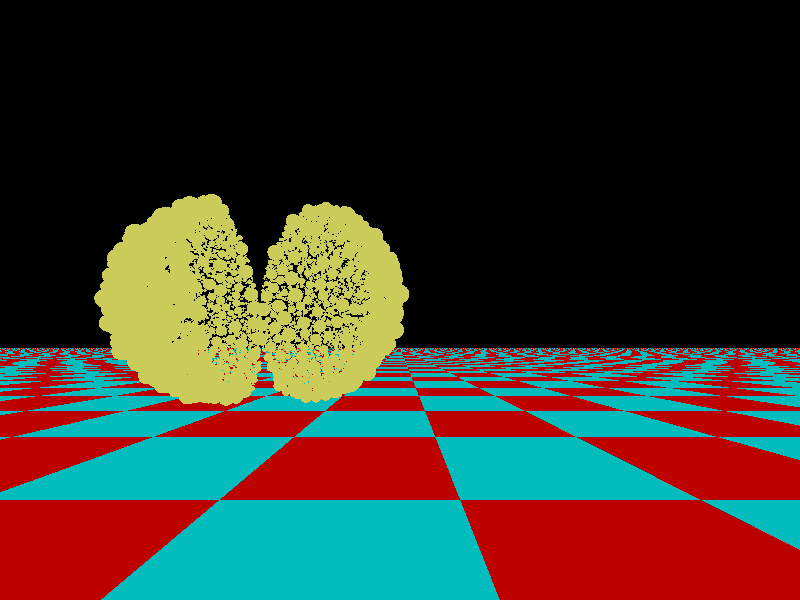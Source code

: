 #include "textures.inc"
#include "colors.inc"

global_settings { ambient_light rgb<.8, .8, 0.8> }

camera {
    location  <3.5, -.5, 1.75>
    look_at   <0, 0, 1.75>
    angle 100
    right x*image_width/image_height
}

light_source
{ <100, 10, -150>/50, 1
      fade_distance 5 fade_power 2
        area_light x*3, y*3, 12, 12 circular orient adaptive 0
    }

light_source
{ <50, 200, 200>/50, <.3,.8,1>
      fade_distance 5 fade_power 2
        area_light x*3, y*3, 12, 12 circular orient adaptive 0
}

light_source {
      <4, 7, 2>
      color White
      area_light <1, 0, 0>, <0, 0, 1>, 2, 2
      circular orient
      fade_power 2
  }

plane {
    y, -1.125
    texture {
      pigment {
        checker
        color rgb<0.5, 0, 0>
        color rgb<0, 0.5, 0.5>
      }
      finish {
        diffuse 0.4
        ambient 0.2
        phong 1
        phong_size 100
        reflection 0.25
      }
    }
}

#declare bubbles = union {
   sphere { < 0.353,  0.934, -0.061> 0.099 }
   sphere { < 0.811,  0.466,  0.355> 0.091 }
   sphere { <-0.901, -0.407, -0.147> 0.072 }
   sphere { <-0.936, -0.116,  0.334> 0.090 }
   sphere { <-0.170,  0.482, -0.860> 0.093 }
   sphere { <-0.633,  0.416,  0.653> 0.070 }
   sphere { < 0.125,  0.743,  0.657> 0.052 }
   sphere { <-0.216,  0.320, -0.922> 0.086 }
   sphere { <-0.793,  0.053,  0.607> 0.075 }
   sphere { <-0.284,  0.883, -0.375> 0.050 }
   sphere { < 0.180,  0.854, -0.488> 0.078 }
   sphere { <-0.706,  0.593,  0.388> 0.088 }
   sphere { < 0.054,  0.944,  0.326> 0.056 }
   sphere { <-0.294,  0.265, -0.918> 0.009 }
   sphere { <-0.259,  0.790, -0.555> 0.061 }
   sphere { <-0.147,  0.246, -0.958> 0.021 }
   sphere { <-0.672, -0.322, -0.666> 0.098 }
   sphere { < 0.476,  0.443, -0.760> 0.057 }
   sphere { <-0.660,  0.571, -0.489> 0.078 }
   sphere { <-0.091,  0.826,  0.557> 0.081 }
   sphere { <-0.556,  0.138, -0.820> 0.062 }
   sphere { <-0.872, -0.433,  0.230> 0.069 }
   sphere { <-0.299,  0.949,  0.101> 0.094 }
   sphere { <-0.630,  0.747,  0.210> 0.051 }
   sphere { <-0.027, -0.001, -1.000> 0.068 }
   sphere { <-0.389,  0.016, -0.921> 0.094 }
   sphere { < 0.626,  0.771, -0.116> 0.052 }
   sphere { <-0.528,  0.219, -0.820> 0.024 }
   sphere { <-0.106,  0.736,  0.669> 0.064 }
   sphere { < 0.319,  0.894,  0.315> 0.092 }
   sphere { <-0.039,  0.465,  0.885> 0.095 }
   sphere { <-0.861,  0.077,  0.503> 0.052 }
   sphere { < 0.672,  0.629,  0.391> 0.077 }
   sphere { <-0.342,  0.588,  0.733> 0.097 }
   sphere { <-0.148,  0.173, -0.974> 0.053 }
   sphere { < 0.290,  0.699, -0.653> 0.066 }
   sphere { <-0.939,  0.268,  0.217> 0.083 }
   sphere { < 0.482,  0.724,  0.494> 0.058 }
   sphere { < 0.348,  0.845,  0.405> 0.015 }
   sphere { < 0.558,  0.759, -0.335> 0.077 }
   sphere { <-0.838, -0.236, -0.493> 0.071 }
   sphere { < 0.177,  0.412, -0.894> 0.065 }
   sphere { <-0.039,  0.056,  0.998> 0.059 }
   sphere { <-0.030,  0.931, -0.364> 0.066 }
   sphere { <-0.907, -0.116, -0.404> 0.089 }
   sphere { < 0.314,  0.295,  0.902> 0.074 }
   sphere { < 0.160,  0.131,  0.978> 0.051 }
   sphere { <-0.187,  0.585, -0.789> 0.033 }
   sphere { < 0.830,  0.541,  0.139> 0.084 }
   sphere { <-0.510, -0.124,  0.851> 0.069 }
   sphere { <-0.279, -0.146, -0.949> 0.083 }
   sphere { <-0.150,  0.215,  0.965> 0.053 }
   sphere { <-0.268,  0.158, -0.950> 0.050 }
   sphere { < 0.851,  0.521, -0.067> 0.093 }
   sphere { <-0.690,  0.317,  0.651> 0.044 }
   sphere { <-0.243,  0.185,  0.952> 0.046 }
   sphere { < 0.006,  0.638, -0.770> 0.067 }
   sphere { <-0.743,  0.496, -0.450> 0.040 }
   sphere { <-0.115,  0.003,  0.993> 0.034 }
   sphere { <-0.054,  0.189, -0.981> 0.043 }
   sphere { <-0.712, -0.347,  0.610> 0.051 }
   sphere { <-0.050,  0.996,  0.075> 0.081 }
   sphere { <-0.980, -0.056, -0.191> 0.095 }
   sphere { <-0.249,  0.684,  0.686> 0.045 }
   sphere { < 0.104,  0.407,  0.908> 0.060 }
   sphere { <-0.041,  0.988, -0.152> 0.098 }
   sphere { < 0.148,  0.877,  0.457> 0.082 }
   sphere { < 0.209,  0.162, -0.964> 0.059 }
   sphere { < 0.236,  0.627,  0.742> 0.088 }
   sphere { <-0.933,  0.299, -0.200> 0.072 }
   sphere { <-0.859,  0.376,  0.348> 0.068 }
   sphere { < 0.388,  0.427, -0.817> 0.049 }
   sphere { <-0.209,  0.388,  0.898> 0.079 }
   sphere { < 0.164,  0.979, -0.124> 0.071 }
   sphere { <-0.144,  0.339,  0.930> 0.008 }
   sphere { <-0.483, -0.049, -0.874> 0.029 }
   sphere { <-0.654,  0.022,  0.756> 0.077 }
   sphere { <-0.361,  0.767, -0.531> 0.047 }
   sphere { < 0.150,  0.802, -0.579> 0.031 }
   sphere { < 0.465,  0.630, -0.622> 0.080 }
   sphere { <-0.459,  0.709, -0.535> 0.067 }
   sphere { <-0.221, -0.011,  0.975> 0.069 }
   sphere { <-0.400,  0.422, -0.814> 0.051 }
   sphere { <-0.830, -0.365, -0.421> 0.068 }
   sphere { < 0.051,  0.141, -0.989> 0.072 }
   sphere { <-0.558,  0.341,  0.757> 0.067 }
   sphere { <-0.946,  0.081,  0.314> 0.065 }
   sphere { <-0.309,  0.280, -0.909> 0.014 }
   sphere { <-0.782, -0.211,  0.586> 0.063 }
   sphere { <-0.976, -0.185,  0.118> 0.094 }
   sphere { < 0.229,  0.920,  0.319> 0.002 }
   sphere { < 0.708,  0.460, -0.535> 0.092 }
   sphere { <-0.050,  0.137,  0.989> 0.023 }
   sphere { <-0.269, -0.034, -0.963> 0.031 }
   sphere { <-0.255,  0.252,  0.934> 0.024 }
   sphere { <-0.592,  0.231, -0.772> 0.049 }
   sphere { <-0.653,  0.182,  0.735> 0.080 }
   sphere { < 0.291,  0.947, -0.139> 0.002 }
   sphere { <-0.436,  0.192,  0.879> 0.084 }
   sphere { <-0.282,  0.865,  0.416> 0.071 }
   sphere { <-0.414,  0.892, -0.182> 0.086 }
   sphere { <-0.154,  0.306,  0.939> 0.027 }
   sphere { <-0.167,  0.667,  0.726> 0.044 }
   sphere { < 0.073,  0.650,  0.757> 0.060 }
   sphere { <-0.476,  0.217, -0.853> 0.038 }
   sphere { < 0.035,  0.041,  0.999> 0.017 }
   sphere { < 0.112,  0.360, -0.926> 0.024 }
   sphere { <-0.292,  0.465,  0.836> 0.050 }
   sphere { <-0.377,  0.161, -0.912> 0.052 }
   sphere { <-0.859,  0.486,  0.160> 0.080 }
   sphere { < 0.117,  0.261, -0.958> 0.057 }
   sphere { <-0.160,  0.107, -0.981> 0.014 }
   sphere { <-0.587,  0.209,  0.782> 0.005 }
   sphere { <-0.253,  0.927,  0.276> 0.085 }
   sphere { <-0.992, -0.098, -0.080> 0.025 }
   sphere { <-0.156,  0.007,  0.988> 0.000 }
   sphere { < 0.435,  0.802, -0.410> 0.073 }
   sphere { < 0.213,  0.743,  0.634> 0.039 }
   sphere { <-0.322, -0.070,  0.944> 0.053 }
   sphere { <-0.544,  0.216,  0.811> 0.046 }
   sphere { < 0.126,  0.231,  0.965> 0.056 }
   sphere { < 0.408,  0.295,  0.864> 0.027 }
   sphere { < 0.585,  0.697, -0.415> 0.028 }
   sphere { <-0.140,  0.075, -0.987> 0.024 }
   sphere { < 0.034,  0.695, -0.718> 0.015 }
   sphere { < 0.186,  0.338,  0.923> 0.048 }
   sphere { <-0.201,  0.228,  0.953> 0.001 }
   sphere { <-0.924,  0.013, -0.382> 0.043 }
   sphere { <-0.408, -0.181, -0.895> 0.060 }
   sphere { < 0.295,  0.749, -0.594> 0.011 }
   sphere { < 0.573,  0.793, -0.207> 0.056 }
   sphere { <-0.473, -0.231,  0.850> 0.044 }
   sphere { <-0.418,  0.608,  0.675> 0.001 }
   sphere { <-0.720, -0.074,  0.690> 0.057 }
   sphere { < 0.213,  0.553,  0.806> 0.012 }
   sphere { <-0.675, -0.051,  0.736> 0.001 }
   sphere { <-0.999,  0.016, -0.052> 0.063 }
   sphere { < 0.037,  0.044, -0.998> 0.011 }
   sphere { < 0.124,  0.324,  0.938> 0.018 }
   sphere { <-0.890,  0.432, -0.146> 0.057 }
   sphere { < 0.510,  0.641,  0.573> 0.051 }
   sphere { < 0.540,  0.326, -0.776> 0.077 }
   sphere { <-0.278,  0.044,  0.960> 0.012 }
   sphere { < 0.432,  0.319,  0.844> 0.011 }
   sphere { <-0.804, -0.422,  0.420> 0.053 }
   sphere { <-0.274,  0.493, -0.826> 0.017 }
   sphere { < 0.386,  0.656, -0.649> 0.008 }
   sphere { < 0.607,  0.730,  0.315> 0.061 }
   sphere { <-0.906, -0.332, -0.264> 0.066 }
   sphere { < 0.016,  0.240,  0.971> 0.052 }
   sphere { <-0.791, -0.191, -0.581> 0.038 }
   sphere { <-0.777,  0.456,  0.434> 0.050 }
   sphere { < 0.177,  0.256, -0.950> 0.004 }
   sphere { <-0.834,  0.547, -0.069> 0.092 }
   sphere { <-0.316,  0.114, -0.942> 0.015 }
   sphere { < 0.419,  0.876,  0.238> 0.035 }
   sphere { <-0.298,  0.811,  0.503> 0.032 }
   sphere { < 0.304,  0.435, -0.848> 0.040 }
   sphere { < 0.436,  0.295,  0.851> 0.003 }
   sphere { < 0.296,  0.879, -0.373> 0.076 }
   sphere { < 0.048,  0.067,  0.997> 0.012 }
   sphere { <-0.301,  0.954, -0.020> 0.027 }
   sphere { <-0.046,  0.090, -0.995> 0.025 }
   sphere { <-0.903,  0.256, -0.344> 0.082 }
   sphere { <-0.758, -0.320,  0.568> 0.017 }
   sphere { <-0.526,  0.848, -0.064> 0.064 }
   sphere { <-0.001,  0.107,  0.994> 0.005 }
   sphere { <-0.637,  0.754,  0.157> 0.003 }
   sphere { < 0.705,  0.659, -0.260> 0.052 }
   sphere { < 0.006,  0.885,  0.465> 0.061 }
   sphere { < 0.407,  0.592, -0.695> 0.021 }
   sphere { <-0.865, -0.122,  0.486> 0.057 }
   sphere { <-0.849,  0.283, -0.446> 0.037 }
   sphere { <-0.622,  0.647,  0.442> 0.025 }
   sphere { <-0.449,  0.566,  0.692> 0.020 }
   sphere { < 0.382,  0.900, -0.211> 0.058 }
   sphere { <-0.752, -0.097, -0.652> 0.082 }
   sphere { < 0.178,  0.112, -0.978> 0.002 }
   sphere { <-0.249, -0.135,  0.959> 0.046 }
   sphere { <-0.090,  0.666, -0.740> 0.037 }
   sphere { <-0.030,  0.923,  0.384> 0.035 }
   sphere { < 0.272,  0.812,  0.516> 0.061 }
   sphere { <-0.857,  0.162,  0.489> 0.035 }
   sphere { < 0.130,  0.939, -0.318> 0.098 }
   sphere { <-0.482, -0.225, -0.847> 0.039 }
   sphere { <-0.782,  0.395, -0.481> 0.072 }
   sphere { <-0.568, -0.227,  0.791> 0.055 }
   sphere { <-0.622, -0.203, -0.756> 0.060 }
   sphere { < 0.289,  0.815, -0.502> 0.038 }
   sphere { <-0.458,  0.642, -0.615> 0.037 }
   sphere { <-0.234,  0.956, -0.179> 0.061 }
   sphere { < 0.361,  0.434,  0.825> 0.091 }
   sphere { <-0.640, -0.288,  0.712> 0.068 }
   sphere { <-0.036,  0.185,  0.982> 0.024 }
   sphere { < 0.088,  0.507, -0.857> 0.064 }
   sphere { <-0.171,  0.958, -0.232> 0.022 }
   sphere { < 0.165,  0.520, -0.838> 0.016 }
   sphere { <-0.207, -0.107, -0.973> 0.003 }
   sphere { <-0.005,  0.007,  1.000> 0.002 }
   sphere { < 0.555,  0.811,  0.185> 0.066 }
   sphere { < 0.685,  0.712,  0.153> 0.078 }
   sphere { <-0.329,  0.750,  0.573> 0.066 }
   sphere { < 0.273,  0.466, -0.841> 0.004 }
   sphere { < 0.410,  0.808,  0.423> 0.053 }
   sphere { <-0.431,  0.548, -0.717> 0.088 }
   sphere { <-0.627, -0.120,  0.770> 0.068 }
   sphere { < 0.294,  0.618, -0.729> 0.045 }
   sphere { <-0.722,  0.692, -0.010> 0.080 }
   sphere { < 0.364,  0.592, -0.719> 0.028 }
   sphere { <-0.432, -0.015,  0.902> 0.075 }
   sphere { <-0.483,  0.027, -0.875> 0.011 }
   sphere { < 0.252,  0.968, -0.016> 0.016 }
   sphere { <-0.469,  0.123, -0.875> 0.043 }
   sphere { <-0.219,  0.816,  0.535> 0.049 }
   sphere { <-0.582, -0.089, -0.808> 0.071 }
   sphere { <-0.871, -0.375, -0.319> 0.012 }
   sphere { <-0.914, -0.377,  0.149> 0.038 }
   sphere { < 0.547,  0.496,  0.674> 0.087 }
   sphere { < 0.538,  0.427, -0.726> 0.015 }
   sphere { <-0.742, -0.289, -0.606> 0.000 }
   sphere { <-0.473, -0.014, -0.881> 0.005 }
   sphere { <-0.125,  0.075,  0.989> 0.029 }
   sphere { < 0.241,  0.351, -0.905> 0.024 }
   sphere { <-0.438,  0.820, -0.369> 0.066 }
   sphere { <-0.677,  0.414, -0.609> 0.085 }
   sphere { <-0.727,  0.024, -0.686> 0.046 }
   sphere { <-0.212,  0.185, -0.960> 0.012 }
   sphere { <-0.619,  0.785, -0.007> 0.059 }
   sphere { <-0.957, -0.194, -0.213> 0.047 }
   sphere { < 0.048,  0.081,  0.996> 0.001 }
   sphere { < 0.540,  0.834, -0.110> 0.054 }
   sphere { < 0.650,  0.577,  0.495> 0.041 }
   sphere { <-0.502,  0.069,  0.862> 0.042 }
   sphere { <-0.201,  0.257,  0.945> 0.017 }
   sphere { < 0.103,  0.152,  0.983> 0.010 }
   sphere { < 0.683,  0.464,  0.564> 0.078 }
   sphere { < 0.013,  0.112,  0.994> 0.010 }
   sphere { <-0.573, -0.007, -0.819> 0.012 }
   sphere { <-0.240,  0.583,  0.776> 0.013 }
   sphere { <-0.207, -0.067, -0.976> 0.028 }
   sphere { < 0.127,  0.713, -0.689> 0.053 }
   sphere { <-0.866,  0.219, -0.451> 0.029 }
   sphere { <-0.859,  0.386, -0.335> 0.056 }
   sphere { < 0.398,  0.324, -0.858> 0.062 }
   sphere { < 0.465,  0.868,  0.174> 0.041 }
   sphere { <-0.507,  0.643, -0.574> 0.024 }
   sphere { <-0.374, -0.101, -0.922> 0.023 }
   sphere { < 0.233,  0.614, -0.754> 0.021 }
   sphere { <-0.925, -0.287,  0.248> 0.079 }
   sphere { <-0.128,  0.023, -0.991> 0.029 }
   sphere { <-0.250,  0.087, -0.964> 0.024 }
   sphere { < 0.051,  0.382,  0.923> 0.001 }
   sphere { <-0.707,  0.692,  0.144> 0.053 }
   sphere { < 0.169,  0.229, -0.959> 0.004 }
   sphere { < 0.616,  0.642, -0.457> 0.047 }
   sphere { < 0.043,  0.079,  0.996> 0.001 }
   sphere { <-0.543,  0.699, -0.465> 0.044 }
   sphere { < 0.717,  0.679, -0.159> 0.051 }
   sphere { < 0.079,  0.430, -0.899> 0.024 }
   sphere { < 0.654,  0.719, -0.234> 0.031 }
   sphere { < 0.386,  0.633, -0.671> 0.013 }
   sphere { <-0.885, -0.326,  0.333> 0.024 }
   sphere { < 0.569,  0.404,  0.716> 0.017 }
   sphere { <-0.997,  0.081,  0.018> 0.033 }
   sphere { <-0.063,  0.167,  0.984> 0.008 }
   sphere { <-0.964, -0.261, -0.040> 0.082 }
   sphere { < 0.820,  0.517, -0.246> 0.089 }
   sphere { < 0.428,  0.521,  0.738> 0.049 }
   sphere { < 0.045,  0.456, -0.889> 0.010 }
   sphere { <-0.751,  0.262, -0.606> 0.085 }
   sphere { < 0.009,  0.777, -0.629> 0.065 }
   sphere { <-0.817,  0.539,  0.205> 0.001 }
   sphere { < 0.844,  0.535,  0.040> 0.015 }
   sphere { < 0.593,  0.694,  0.407> 0.026 }
   sphere { <-0.366,  0.685, -0.630> 0.066 }
   sphere { < 0.114,  0.779,  0.616> 0.004 }
   sphere { <-0.435,  0.854, -0.286> 0.024 }
   sphere { <-0.187,  0.508,  0.841> 0.055 }
   sphere { <-0.067,  0.253,  0.965> 0.032 }
   sphere { <-0.579,  0.530,  0.620> 0.054 }
   sphere { < 0.367,  0.847, -0.386> 0.003 }
   sphere { <-0.636,  0.747, -0.190> 0.062 }
   sphere { <-0.001,  0.001,  1.000> 0.005 }
   sphere { < 0.314,  0.765,  0.562> 0.017 }
   sphere { < 0.078,  0.065,  0.995> 0.018 }
   sphere { < 0.027,  0.556, -0.830> 0.020 }
   sphere { <-0.266,  0.820,  0.507> 0.001 }
   sphere { <-0.097,  0.089,  0.991> 0.002 }
   sphere { < 0.455,  0.773,  0.442> 0.007 }
   sphere { <-0.176, -0.010, -0.984> 0.029 }
   sphere { <-0.954, -0.175,  0.244> 0.019 }
   sphere { <-0.309,  0.086,  0.947> 0.041 }
   sphere { <-0.940,  0.194,  0.280> 0.015 }
   sphere { < 0.122,  0.169, -0.978> 0.005 }
   sphere { <-0.384,  0.297,  0.874> 0.033 }
   sphere { < 0.199,  0.258,  0.946> 0.024 }
   sphere { <-0.652,  0.001, -0.758> 0.053 }
   sphere { < 0.278,  0.568, -0.775> 0.025 }
   sphere { < 0.632,  0.744, -0.218> 0.006 }
   sphere { <-0.735,  0.459,  0.499> 0.028 }
   sphere { < 0.346,  0.569, -0.746> 0.012 }
   sphere { <-0.693, -0.286,  0.662> 0.004 }
   sphere { <-0.684,  0.051, -0.728> 0.014 }
   sphere { <-0.704,  0.453,  0.547> 0.030 }
   sphere { <-0.704,  0.592, -0.392> 0.030 }
   sphere { <-0.811, -0.324,  0.486> 0.065 }
   sphere { <-0.019,  0.300,  0.954> 0.020 }
   sphere { < 0.346,  0.579, -0.738> 0.001 }
   sphere { <-0.499,  0.599,  0.626> 0.052 }
   sphere { < 0.676,  0.735,  0.059> 0.019 }
   sphere { <-0.763, -0.313, -0.565> 0.039 }
   sphere { < 0.221,  0.252, -0.942> 0.033 }
   sphere { <-0.526,  0.150,  0.837> 0.025 }
   sphere { < 0.161,  0.827,  0.538> 0.014 }
   sphere { <-0.610,  0.587,  0.532> 0.055 }
   sphere { < 0.711,  0.608, -0.355> 0.057 }
   sphere { <-0.378, -0.201,  0.904> 0.069 }
   sphere { <-0.004,  0.613,  0.790> 0.031 }
   sphere { <-0.065,  0.349,  0.935> 0.034 }
   sphere { < 0.436,  0.710, -0.553> 0.030 }
   sphere { <-0.365,  0.119,  0.923> 0.026 }
   sphere { <-0.325,  0.206, -0.923> 0.017 }
   sphere { <-0.148,  0.651, -0.745> 0.024 }
   sphere { < 0.218,  0.947, -0.235> 0.023 }
   sphere { <-0.423,  0.286, -0.860> 0.049 }
   sphere { <-0.670,  0.049, -0.741> 0.002 }
   sphere { < 0.293,  0.752,  0.590> 0.020 }
   sphere { < 0.054,  0.049,  0.997> 0.003 }
   sphere { < 0.781,  0.525, -0.339> 0.012 }
   sphere { <-0.868, -0.356, -0.347> 0.016 }
   sphere { <-0.418,  0.828,  0.373> 0.077 }
   sphere { < 0.617,  0.436, -0.655> 0.062 }
   sphere { < 0.021,  0.899, -0.437> 0.028 }
   sphere { <-0.122, -0.029, -0.992> 0.023 }
   sphere { <-0.571,  0.693,  0.439> 0.044 }
   sphere { <-0.769,  0.047, -0.638> 0.021 }
   sphere { <-0.629,  0.261, -0.732> 0.014 }
   sphere { < 0.237,  0.762, -0.602> 0.030 }
   sphere { <-0.898, -0.439,  0.021> 0.087 }
   sphere { <-0.096,  0.565,  0.820> 0.037 }
   sphere { < 0.210,  0.183,  0.960> 0.024 }
   sphere { < 0.420,  0.528, -0.738> 0.047 }
   sphere { <-0.580,  0.407, -0.706> 0.050 }
   sphere { < 0.803,  0.594,  0.051> 0.022 }
   sphere { <-0.142,  0.111, -0.984> 0.004 }
   sphere { <-0.660, -0.062, -0.749> 0.011 }
   sphere { < 0.283,  0.261, -0.923> 0.032 }
   sphere { < 0.066,  0.766,  0.639> 0.015 }
   sphere { < 0.222,  0.953, -0.207> 0.007 }
   sphere { <-0.095,  0.033, -0.995> 0.006 }
   sphere { <-0.962, -0.136,  0.237> 0.013 }
   sphere { <-0.120,  0.295,  0.948> 0.010 }
   sphere { < 0.210,  0.745, -0.633> 0.014 }
   sphere { <-0.100,  0.396, -0.913> 0.029 }
   sphere { < 0.590,  0.590,  0.552> 0.044 }
   sphere { < 0.028,  0.072, -0.997> 0.001 }
   sphere { <-0.971,  0.238,  0.019> 0.074 }
   sphere { < 0.294,  0.365, -0.883> 0.034 }
   sphere { <-0.530,  0.475,  0.702> 0.056 }
   sphere { <-0.599,  0.278, -0.751> 0.003 }
   sphere { < 0.282,  0.715,  0.639> 0.036 }
   sphere { <-0.649,  0.759, -0.057> 0.005 }
   sphere { <-0.787,  0.605,  0.124> 0.064 }
   sphere { <-0.931, -0.363, -0.038> 0.015 }
   sphere { < 0.541,  0.838,  0.067> 0.056 }
   sphere { <-0.738,  0.381, -0.556> 0.003 }
   sphere { < 0.106,  0.065, -0.992> 0.021 }
   sphere { <-0.469,  0.500,  0.728> 0.015 }
   sphere { < 0.011,  0.385,  0.923> 0.007 }
   sphere { <-0.796,  0.308,  0.521> 0.058 }
   sphere { < 0.513,  0.759,  0.401> 0.046 }
   sphere { <-0.626,  0.142, -0.767> 0.026 }
   sphere { <-0.059,  0.231, -0.971> 0.000 }
   sphere { < 0.471,  0.869, -0.153> 0.035 }
   sphere { <-0.379,  0.804, -0.458> 0.037 }
   sphere { <-0.986,  0.162,  0.023> 0.004 }
   sphere { < 0.065,  0.811, -0.581> 0.017 }
   sphere { < 0.081,  0.175,  0.981> 0.017 }
   sphere { <-0.077,  0.055, -0.996> 0.007 }
   sphere { <-0.750,  0.638,  0.173> 0.006 }
   sphere { < 0.525,  0.701, -0.483> 0.062 }
   sphere { <-0.872, -0.173,  0.458> 0.002 }
   sphere { < 0.698,  0.716,  0.021> 0.028 }
   sphere { <-0.129,  0.142,  0.981> 0.025 }
   sphere { <-0.665,  0.282, -0.691> 0.038 }
   sphere { <-0.889,  0.335, -0.313> 0.004 }
   sphere { < 0.187,  0.942,  0.277> 0.053 }
   sphere { <-0.567, -0.162,  0.807> 0.012 }
   sphere { <-0.853, -0.382,  0.356> 0.037 }
   sphere { < 0.768,  0.625,  0.142> 0.021 }
   sphere { < 0.175,  0.805,  0.567> 0.026 }
   sphere { <-0.563,  0.129,  0.817> 0.022 }
   sphere { < 0.626,  0.754, -0.197> 0.011 }
   sphere { <-0.514,  0.303,  0.802> 0.007 }
   sphere { <-0.084, -0.017,  0.996> 0.003 }
   sphere { <-0.514, -0.172, -0.841> 0.023 }
   sphere { <-0.140,  0.856,  0.498> 0.000 }
   sphere { < 0.296,  0.937,  0.185> 0.047 }
   sphere { <-0.547,  0.822,  0.158> 0.072 }
   sphere { < 0.102,  0.809,  0.579> 0.045 }
   sphere { < 0.056,  0.365,  0.929> 0.007 }
   sphere { <-0.775, -0.054,  0.630> 0.027 }
   sphere { <-0.999,  0.003,  0.046> 0.036 }
   sphere { <-0.570,  0.334, -0.750> 0.035 }
   sphere { <-0.233, -0.019, -0.972> 0.009 }
   sphere { < 0.813,  0.461, -0.356> 0.035 }
   sphere { < 0.235,  0.407,  0.883> 0.046 }
   sphere { < 0.331,  0.547,  0.769> 0.038 }
   sphere { < 0.610,  0.634,  0.475> 0.027 }
   sphere { <-0.242,  0.701, -0.671> 0.065 }
   sphere { < 0.472,  0.536,  0.700> 0.001 }
   sphere { <-0.566, -0.150,  0.811> 0.001 }
   sphere { <-0.717,  0.500, -0.487> 0.005 }
   sphere { <-0.027,  0.361,  0.932> 0.006 }
   sphere { <-0.895,  0.221,  0.388> 0.073 }
   sphere { < 0.177,  0.286,  0.942> 0.008 }
   sphere { <-0.026,  0.344,  0.938> 0.005 }
   sphere { <-0.895,  0.444, -0.046> 0.029 }
   sphere { <-0.071,  0.521, -0.851> 0.013 }
   sphere { < 0.067,  0.102,  0.993> 0.021 }
   sphere { <-0.983,  0.065,  0.171> 0.084 }
   sphere { < 0.329,  0.734,  0.594> 0.020 }
   sphere { <-0.226,  0.580,  0.783> 0.003 }
   sphere { <-0.610,  0.787, -0.093> 0.027 }
   sphere { <-0.264,  0.866, -0.424> 0.005 }
   sphere { <-0.740, -0.379, -0.555> 0.032 }
   sphere { <-0.258,  0.965, -0.056> 0.030 }
   sphere { < 0.356,  0.826, -0.437> 0.014 }
   sphere { <-0.443,  0.198, -0.874> 0.005 }
   sphere { < 0.034,  0.214, -0.976> 0.004 }
   sphere { <-0.072,  0.175,  0.982> 0.004 }
   sphere { <-0.938, -0.270, -0.218> 0.017 }
   sphere { <-0.371,  0.872,  0.320> 0.006 }
   sphere { <-0.887,  0.413,  0.207> 0.012 }
   sphere { <-0.758,  0.165, -0.631> 0.015 }
   sphere { < 0.352,  0.675,  0.648> 0.045 }
   sphere { <-0.029,  0.248, -0.968> 0.021 }
   sphere { <-0.463,  0.844,  0.272> 0.035 }
   sphere { <-0.710,  0.622, -0.330> 0.039 }
   sphere { < 0.551,  0.379,  0.743> 0.024 }
   sphere { <-0.018,  0.665,  0.747> 0.032 }
   sphere { <-0.488, -0.001, -0.873> 0.016 }
   sphere { <-0.858, -0.415, -0.303> 0.034 }
   sphere { < 0.358,  0.517,  0.777> 0.003 }
   sphere { <-0.138,  0.986,  0.098> 0.010 }
   sphere { < 0.129,  0.120, -0.984> 0.009 }
   sphere { <-0.985,  0.106, -0.135> 0.060 }
   sphere { < 0.337,  0.835,  0.435> 0.019 }
   sphere { <-0.911,  0.368, -0.186> 0.001 }
   sphere { <-0.096,  0.094, -0.991> 0.023 }
   sphere { < 0.430,  0.235, -0.871> 0.033 }
   sphere { <-0.196,  0.663, -0.722> 0.014 }
   sphere { <-0.443,  0.344,  0.828> 0.055 }
   sphere { < 0.758,  0.639,  0.131> 0.000 }
   sphere { <-0.013,  0.352,  0.936> 0.010 }
   sphere { <-0.112,  0.227, -0.967> 0.013 }
   sphere { < 0.633,  0.730,  0.257> 0.002 }
   sphere { < 0.620,  0.692,  0.370> 0.007 }
   sphere { < 0.163,  0.214, -0.963> 0.010 }
   sphere { <-0.984,  0.172, -0.036> 0.014 }
   sphere { < 0.536,  0.646, -0.543> 0.020 }
   sphere { < 0.198,  0.214,  0.956> 0.010 }
   sphere { < 0.321,  0.707,  0.630> 0.003 }
   sphere { <-0.320,  0.309, -0.896> 0.021 }
   sphere { < 0.471,  0.745, -0.472> 0.010 }
   sphere { < 0.145,  0.171, -0.975> 0.007 }
   sphere { <-0.587, -0.291, -0.755> 0.029 }
   sphere { <-0.965,  0.104, -0.239> 0.046 }
   sphere { < 0.152,  0.096, -0.984> 0.023 }
   sphere { <-0.933,  0.348, -0.091> 0.047 }
   sphere { < 0.007,  0.998, -0.064> 0.003 }
   sphere { <-0.849,  0.444,  0.287> 0.024 }
   sphere { < 0.334,  0.548, -0.767> 0.021 }
   sphere { <-0.318,  0.037,  0.947> 0.009 }
   sphere { <-0.558,  0.004, -0.830> 0.009 }
   sphere { <-0.128,  0.222, -0.967> 0.001 }
   sphere { <-0.053,  0.362, -0.931> 0.031 }
   sphere { < 0.669,  0.664, -0.334> 0.017 }
   sphere { <-0.323, -0.065, -0.944> 0.009 }
   sphere { <-0.307,  0.354,  0.883> 0.025 }
   sphere { <-0.072, -0.016,  0.997> 0.009 }
   sphere { < 0.775,  0.539, -0.330> 0.005 }
   sphere { < 0.749,  0.460,  0.477> 0.032 }
   sphere { <-0.525,  0.421,  0.740> 0.009 }
   sphere { <-0.027,  0.146, -0.989> 0.006 }
   sphere { <-0.348,  0.555, -0.755> 0.004 }
   sphere { < 0.034,  0.243, -0.969> 0.026 }
   sphere { <-0.613, -0.202,  0.764> 0.004 }
   sphere { < 0.059,  0.293,  0.954> 0.019 }
   sphere { <-0.394,  0.673,  0.626> 0.048 }
   sphere { < 0.501,  0.585,  0.638> 0.019 }
   sphere { <-0.778,  0.096, -0.621> 0.032 }
   sphere { < 0.305,  0.562, -0.768> 0.004 }
   sphere { <-0.889, -0.246,  0.385> 0.058 }
   sphere { <-0.747,  0.591, -0.305> 0.014 }
   sphere { <-0.091,  0.039, -0.995> 0.001 }
   sphere { < 0.245,  0.970,  0.003> 0.004 }
   sphere { < 0.169,  0.298, -0.939> 0.009 }
   sphere { < 0.304,  0.308, -0.901> 0.024 }
   sphere { < 0.019,  0.029,  0.999> 0.002 }
   sphere { < 0.124,  0.782, -0.610> 0.014 }
   sphere { <-0.135,  0.675, -0.725> 0.011 }
   sphere { <-0.164,  0.030,  0.986> 0.002 }
   sphere { <-0.755,  0.138, -0.641> 0.014 }
   sphere { < 0.166,  0.224, -0.960> 0.001 }
   sphere { < 0.185,  0.174,  0.967> 0.000 }
   sphere { <-0.256,  0.966, -0.026> 0.000 }
   sphere { <-0.822, -0.177,  0.541> 0.006 }
   sphere { <-0.660,  0.182, -0.729> 0.039 }
   sphere { < 0.022,  0.351,  0.936> 0.026 }
   sphere { <-0.342,  0.392, -0.854> 0.027 }
   sphere { < 0.012,  0.015,  1.000> 0.007 }
   sphere { <-0.252,  0.933, -0.258> 0.023 }
   sphere { < 0.677,  0.688,  0.262> 0.035 }
   sphere { <-0.268,  0.012, -0.963> 0.015 }
   sphere { <-0.757,  0.356,  0.548> 0.010 }
   sphere { <-0.953, -0.228,  0.200> 0.001 }
   sphere { <-0.785,  0.242,  0.571> 0.025 }
   sphere { <-0.967,  0.249, -0.061> 0.007 }
   sphere { <-0.147,  0.798, -0.584> 0.055 }
   sphere { <-0.187, -0.101, -0.977> 0.012 }
   sphere { <-0.940, -0.022,  0.341> 0.004 }
   sphere { <-0.051,  0.114, -0.992> 0.000 }
   sphere { <-0.770,  0.604, -0.206> 0.054 }
   sphere { < 0.789,  0.537,  0.298> 0.003 }
   sphere { < 0.239,  0.960, -0.149> 0.009 }
   sphere { < 0.573,  0.408, -0.711> 0.015 }
   sphere { < 0.031,  0.847, -0.531> 0.053 }
   sphere { <-0.581, -0.060,  0.812> 0.018 }
   sphere { < 0.220,  0.525,  0.822> 0.021 }
   sphere { < 0.007,  0.391, -0.921> 0.036 }
   sphere { < 0.209,  0.303, -0.930> 0.021 }
   sphere { <-0.274,  0.275,  0.921> 0.009 }
   sphere { <-0.567,  0.807, -0.162> 0.034 }
   sphere { <-0.659,  0.751, -0.052> 0.009 }
   sphere { <-0.974,  0.211, -0.078> 0.027 }
   sphere { <-0.140,  0.974, -0.176> 0.005 }
   sphere { < 0.643,  0.546,  0.537> 0.012 }
   sphere { <-0.351,  0.619, -0.703> 0.020 }
   sphere { <-0.996, -0.092, -0.004> 0.051 }
   sphere { <-0.079,  0.195,  0.978> 0.017 }
   sphere { < 0.381,  0.515,  0.768> 0.007 }
   sphere { <-0.737, -0.185, -0.650> 0.006 }
   sphere { <-0.991, -0.090,  0.098> 0.005 }
   sphere { <-0.232,  0.108, -0.967> 0.003 }
   sphere { < 0.484,  0.874,  0.031> 0.020 }
   sphere { <-0.909,  0.148,  0.389> 0.002 }
   sphere { < 0.225,  0.636, -0.738> 0.007 }
   sphere { < 0.251,  0.746,  0.617> 0.003 }
   sphere { <-0.834,  0.367, -0.412> 0.019 }
   sphere { < 0.350,  0.928,  0.125> 0.034 }
   sphere { <-0.318, -0.016,  0.948> 0.002 }
   sphere { <-0.485,  0.061, -0.872> 0.022 }
   sphere { <-0.570,  0.762,  0.307> 0.053 }
   sphere { <-0.517, -0.027, -0.856> 0.016 }
   sphere { < 0.133,  0.538,  0.833> 0.067 }
   sphere { <-0.472,  0.877, -0.093> 0.003 }
   sphere { <-0.701,  0.656,  0.281> 0.037 }
   sphere { <-0.814,  0.452, -0.365> 0.029 }
   sphere { < 0.385,  0.608,  0.694> 0.043 }
   sphere { < 0.331,  0.796, -0.507> 0.007 }
   sphere { <-0.355,  0.003,  0.935> 0.011 }
   sphere { <-0.556,  0.596, -0.580> 0.044 }
   sphere { <-0.580,  0.785,  0.218> 0.005 }
   sphere { < 0.119,  0.993, -0.005> 0.057 }
   sphere { <-0.906,  0.335,  0.259> 0.003 }
   sphere { <-0.831,  0.171, -0.529> 0.059 }
   sphere { <-0.675,  0.106, -0.731> 0.037 }
   sphere { <-0.647,  0.124, -0.752> 0.002 }
   sphere { <-0.718,  0.097,  0.689> 0.036 }
   sphere { <-0.167,  0.141,  0.976> 0.014 }
   sphere { < 0.127,  0.206, -0.970> 0.001 }
   sphere { <-0.278,  0.911, -0.304> 0.026 }
   sphere { < 0.220,  0.956, -0.194> 0.007 }
   sphere { <-0.763,  0.642, -0.073> 0.009 }
   sphere { <-0.293,  0.410,  0.864> 0.012 }
   sphere { < 0.445,  0.454,  0.772> 0.010 }
   sphere { <-0.761,  0.520, -0.388> 0.029 }
   sphere { <-0.318,  0.267, -0.910> 0.002 }
   sphere { < 0.490,  0.268, -0.830> 0.016 }
   sphere { <-0.188,  0.138,  0.972> 0.008 }
   sphere { < 0.172,  0.462,  0.870> 0.026 }
   sphere { <-0.649,  0.512,  0.562> 0.035 }
   sphere { <-0.083,  0.212,  0.974> 0.001 }
   sphere { < 0.205,  0.649, -0.733> 0.018 }
   sphere { <-0.083,  0.816, -0.572> 0.012 }
   sphere { <-0.176,  0.065, -0.982> 0.014 }
   sphere { <-0.328,  0.284,  0.901> 0.030 }
   sphere { <-0.191,  0.180,  0.965> 0.001 }
   sphere { <-0.854,  0.285,  0.434> 0.016 }
   sphere { <-0.071, -0.004,  0.997> 0.004 }
   sphere { <-0.363, -0.111,  0.925> 0.008 }
   sphere { <-0.942, -0.214, -0.258> 0.005 }
   sphere { < 0.346,  0.245, -0.906> 0.035 }
   sphere { <-0.091,  0.641,  0.762> 0.044 }
   sphere { < 0.413,  0.902,  0.125> 0.034 }
   sphere { <-0.833,  0.465,  0.299> 0.006 }
   sphere { <-0.357, -0.130,  0.925> 0.007 }
   sphere { < 0.723,  0.659,  0.206> 0.007 }
   sphere { <-0.269,  0.571, -0.775> 0.051 }
   sphere { <-0.165,  0.073,  0.984> 0.012 }
   sphere { < 0.266,  0.787, -0.557> 0.028 }
   sphere { <-0.741, -0.304, -0.599> 0.000 }
   sphere { <-0.130,  0.286, -0.949> 0.011 }
   sphere { <-0.302,  0.950, -0.077> 0.020 }
   sphere { <-0.276,  0.382, -0.882> 0.009 }
   sphere { <-0.372, -0.098,  0.923> 0.008 }
   sphere { < 0.662,  0.365, -0.654> 0.023 }
   sphere { <-0.804,  0.130, -0.580> 0.012 }
   sphere { <-0.745,  0.135, -0.654> 0.003 }
   sphere { <-0.055,  0.883, -0.467> 0.050 }
   sphere { < 0.259,  0.324, -0.910> 0.008 }
   sphere { < 0.233,  0.972, -0.032> 0.009 }
   sphere { <-0.213,  0.855, -0.472> 0.054 }
   sphere { < 0.267,  0.213,  0.940> 0.027 }
   sphere { <-0.346,  0.351, -0.870> 0.017 }
   sphere { <-0.847, -0.208,  0.489> 0.031 }
   sphere { <-0.603,  0.651,  0.461> 0.003 }
   sphere { <-0.488,  0.864,  0.125> 0.008 }
   sphere { <-0.143, -0.023,  0.989> 0.005 }
   sphere { < 0.467,  0.346, -0.814> 0.007 }
   sphere { <-0.887,  0.184, -0.424> 0.019 }
   sphere { <-0.111, -0.052,  0.992> 0.021 }
   sphere { <-0.521,  0.312, -0.795> 0.035 }
   sphere { < 0.467,  0.613,  0.637> 0.025 }
   sphere { < 0.681,  0.571, -0.458> 0.046 }
   sphere { <-0.282,  0.124,  0.951> 0.005 }
   sphere { < 0.100,  0.322, -0.941> 0.008 }
   sphere { < 0.694,  0.587, -0.416> 0.001 }
   sphere { <-0.280,  0.065, -0.958> 0.014 }
   sphere { < 0.184,  0.642, -0.744> 0.007 }
   sphere { <-0.371,  0.894,  0.252> 0.040 }
   sphere { < 0.016,  0.990,  0.140> 0.012 }
   sphere { <-0.227, -0.094,  0.969> 0.001 }
   sphere { <-0.638,  0.242, -0.731> 0.007 }
   sphere { <-0.994, -0.102,  0.047> 0.001 }
   sphere { <-0.093,  0.052, -0.994> 0.009 }
   sphere { < 0.031,  0.019,  0.999> 0.005 }
   sphere { <-0.436, -0.136,  0.889> 0.015 }
   sphere { < 0.186,  0.975,  0.121> 0.067 }
   sphere { <-0.823,  0.566,  0.056> 0.022 }
   sphere { <-0.879, -0.181,  0.442> 0.018 }
   sphere { <-0.652,  0.711, -0.262> 0.020 }
   sphere { < 0.465,  0.508, -0.725> 0.003 }
   sphere { < 0.093,  0.281,  0.955> 0.005 }
   sphere { < 0.062,  0.212,  0.975> 0.003 }
   sphere { < 0.364,  0.530, -0.766> 0.015 }
   sphere { <-0.511,  0.692,  0.511> 0.050 }
   sphere { <-0.337,  0.549, -0.764> 0.011 }
   sphere { <-0.637,  0.702,  0.317> 0.037 }
   sphere { <-0.065,  0.632, -0.772> 0.003 }
   sphere { <-0.043,  0.223,  0.974> 0.007 }
   sphere { <-0.536,  0.116,  0.836> 0.011 }
   sphere { <-0.601,  0.326, -0.729> 0.003 }
   sphere { < 0.667,  0.675, -0.316> 0.005 }
   sphere { <-0.291,  0.091, -0.952> 0.015 }
   sphere { <-0.096,  0.185,  0.978> 0.003 }
   sphere { < 0.044,  0.273, -0.961> 0.007 }
   sphere { < 0.064,  0.993,  0.102> 0.037 }
   sphere { <-0.925, -0.337, -0.177> 0.008 }
   sphere { < 0.457,  0.355, -0.815> 0.007 }
   sphere { < 0.243,  0.969,  0.053> 0.022 }
   sphere { < 0.333,  0.628,  0.703> 0.013 }
   sphere { < 0.623,  0.770,  0.136> 0.009 }
   sphere { < 0.159,  0.965,  0.209> 0.025 }
   sphere { <-0.635,  0.659,  0.402> 0.010 }
   sphere { < 0.147,  0.560, -0.815> 0.025 }
   sphere { <-0.431,  0.376, -0.820> 0.006 }
   sphere { < 0.029,  0.186,  0.982> 0.005 }
   sphere { < 0.421,  0.477,  0.772> 0.000 }
   sphere { < 0.242,  0.940,  0.238> 0.014 }
   sphere { <-0.806,  0.124,  0.579> 0.002 }
   sphere { <-0.958, -0.033, -0.285> 0.004 }
   sphere { <-0.039, -0.003,  0.999> 0.000 }
   sphere { <-0.053, -0.019,  0.998> 0.011 }
   sphere { <-0.158, -0.079,  0.984> 0.024 }
   sphere { < 0.228,  0.547,  0.806> 0.004 }
   sphere { <-0.450,  0.884,  0.128> 0.034 }
   sphere { <-0.474,  0.576,  0.666> 0.000 }
   sphere { < 0.488,  0.521, -0.701> 0.030 }
   sphere { <-0.082,  0.972,  0.218> 0.056 }
   sphere { <-0.044,  0.456, -0.889> 0.038 }
   sphere { <-0.967,  0.234,  0.103> 0.011 }
   sphere { < 0.561,  0.599, -0.571> 0.033 }
   sphere { < 0.070,  0.273,  0.959> 0.004 }
   sphere { <-0.315,  0.614, -0.724> 0.021 }
   sphere { <-0.860,  0.254,  0.444> 0.001 }
   sphere { < 0.453,  0.494, -0.742> 0.000 }
   sphere { <-0.814, -0.081, -0.575> 0.018 }
   sphere { <-0.244, -0.062, -0.968> 0.008 }
   sphere { < 0.165,  0.985, -0.048> 0.004 }
   sphere { <-0.199,  0.097,  0.975> 0.030 }
   sphere { <-0.743, -0.226, -0.630> 0.027 }
   sphere { < 0.369,  0.787,  0.495> 0.032 }
   sphere { <-0.429,  0.759,  0.490> 0.057 }
   sphere { < 0.132,  0.083,  0.988> 0.006 }
   sphere { <-0.022,  0.277,  0.961> 0.002 }
   sphere { <-0.512,  0.178,  0.841> 0.003 }
   sphere { <-0.237,  0.538,  0.809> 0.011 }
   sphere { <-0.918, -0.012,  0.396> 0.033 }
   sphere { < 0.099,  0.588, -0.803> 0.032 }
   sphere { <-0.838,  0.540,  0.077> 0.014 }
   sphere { <-0.370,  0.910,  0.189> 0.024 }
   sphere { < 0.453,  0.863,  0.223> 0.003 }
   sphere { <-0.351,  0.875, -0.333> 0.030 }
   sphere { <-0.541,  0.498, -0.678> 0.039 }
   sphere { <-0.680, -0.187,  0.709> 0.037 }
   sphere { < 0.348,  0.408, -0.844> 0.003 }
   sphere { <-0.913,  0.399, -0.085> 0.008 }
   sphere { <-0.874,  0.082, -0.480> 0.051 }
   sphere { <-0.163,  0.711, -0.684> 0.016 }
   sphere { < 0.619,  0.520,  0.589> 0.011 }
   sphere { < 0.192,  0.520, -0.832> 0.012 }
   sphere { <-0.168,  0.985, -0.045> 0.059 }
   sphere { <-0.141, -0.004, -0.990> 0.001 }
   sphere { <-0.127,  0.111,  0.986> 0.007 }
   sphere { <-0.311, -0.035, -0.950> 0.003 }
   sphere { < 0.021,  0.267, -0.963> 0.002 }
   sphere { <-0.819,  0.477,  0.318> 0.021 }
   sphere { <-0.016,  0.123,  0.992> 0.013 }
   sphere { <-0.449,  0.666,  0.596> 0.016 }
   sphere { <-0.332,  0.468, -0.819> 0.031 }
   sphere { < 0.031,  0.466, -0.884> 0.008 }
   sphere { < 0.497,  0.860,  0.118> 0.015 }
   sphere { <-0.025,  0.762,  0.647> 0.024 }
   sphere { <-0.969,  0.003,  0.248> 0.016 }
   sphere { <-0.218,  0.124,  0.968> 0.004 }
   sphere { <-0.338,  0.875,  0.347> 0.019 }
   sphere { <-0.145,  0.595, -0.791> 0.010 }
   sphere { < 0.246,  0.577, -0.779> 0.008 }
   sphere { <-0.236,  0.102,  0.966> 0.008 }
   sphere { < 0.074,  0.048, -0.996> 0.016 }
   sphere { < 0.312,  0.209,  0.927> 0.015 }
   sphere { < 0.005,  0.140,  0.990> 0.014 }
   sphere { < 0.235,  0.583, -0.777> 0.004 }
   sphere { <-0.087,  0.045, -0.995> 0.000 }
   sphere { < 0.036,  0.847,  0.530> 0.020 }
   sphere { < 0.306,  0.906, -0.292> 0.011 }
   sphere { < 0.088,  0.317,  0.944> 0.019 }
   sphere { <-0.921,  0.390, -0.007> 0.043 }
   sphere { < 0.143,  0.180, -0.973> 0.003 }
   sphere { <-0.034,  0.833, -0.552> 0.016 }
   sphere { <-0.029,  0.847, -0.530> 0.007 }
   sphere { < 0.059,  0.998, -0.032> 0.009 }
   sphere { <-0.911,  0.410,  0.035> 0.004 }
   sphere { <-0.009,  0.096, -0.995> 0.002 }
   sphere { <-0.085,  0.589, -0.804> 0.041 }
   sphere { < 0.432,  0.566, -0.702> 0.006 }
   sphere { <-0.809, -0.038,  0.587> 0.019 }
   sphere { < 0.735,  0.537,  0.413> 0.028 }
   sphere { < 0.269,  0.155,  0.950> 0.032 }
   sphere { <-0.457,  0.423, -0.782> 0.014 }
   sphere { <-0.438,  0.865,  0.244> 0.008 }
   sphere { < 0.095,  0.860, -0.501> 0.009 }
   sphere { <-0.761,  0.346, -0.548> 0.013 }
   sphere { <-0.453,  0.887, -0.088> 0.016 }
   sphere { < 0.384,  0.919,  0.086> 0.017 }
   sphere { <-0.279,  0.412, -0.868> 0.025 }
   sphere { < 0.220,  0.974,  0.057> 0.002 }
   sphere { <-0.146,  0.889, -0.434> 0.030 }
   sphere { <-0.762,  0.589,  0.269> 0.044 }
   sphere { <-0.782,  0.485, -0.393> 0.013 }
   sphere { <-0.210,  0.401, -0.891> 0.001 }
   sphere { <-0.956, -0.078, -0.282> 0.001 }
   sphere { <-0.468,  0.280,  0.838> 0.014 }
   sphere { <-0.940, -0.340, -0.032> 0.001 }
   sphere { <-0.847,  0.456, -0.275> 0.037 }
   sphere { <-0.980,  0.171, -0.103> 0.013 }
   sphere { <-0.196,  0.963,  0.184> 0.029 }
   sphere { <-0.191, -0.035, -0.981> 0.000 }
   sphere { <-0.109,  0.352, -0.929> 0.018 }
   sphere { <-0.267,  0.522, -0.810> 0.009 }
   sphere { < 0.041,  0.025, -0.999> 0.005 }
   sphere { < 0.020,  0.141,  0.990> 0.000 }
   sphere { <-0.607,  0.097,  0.789> 0.017 }
   sphere { <-0.026,  0.135,  0.991> 0.001 }
   sphere { <-0.162,  0.775,  0.611> 0.021 }
   sphere { <-0.038, -0.008,  0.999> 0.005 }
   sphere { < 0.521,  0.592,  0.615> 0.012 }
   sphere { < 0.345,  0.813,  0.469> 0.012 }
   sphere { <-0.573,  0.082,  0.816> 0.026 }
   sphere { <-0.200,  0.883, -0.424> 0.002 }
   sphere { <-0.946, -0.313,  0.082> 0.043 }
   sphere { <-0.469, -0.189,  0.863> 0.000 }
   sphere { <-0.833,  0.302,  0.463> 0.011 }
   sphere { <-0.688,  0.699,  0.194> 0.001 }
   sphere { <-0.996,  0.075,  0.057> 0.007 }
   sphere { <-0.105,  0.149,  0.983> 0.001 }
   sphere { <-0.998, -0.051,  0.027> 0.000 }
   sphere { <-0.087,  0.154, -0.984> 0.005 }
   sphere { < 0.195,  0.790,  0.581> 0.003 }
   sphere { < 0.476,  0.820,  0.319> 0.062 }
   sphere { < 0.094,  0.645, -0.759> 0.022 }
   sphere { <-0.229, -0.028, -0.973> 0.001 }
   sphere { <-0.845, -0.439,  0.306> 0.012 }
   sphere { < 0.625,  0.765,  0.153> 0.003 }
   sphere { <-0.064,  0.272, -0.960> 0.022 }
   sphere { < 0.282,  0.858,  0.429> 0.033 }
   sphere { <-0.064,  0.813, -0.579> 0.008 }
   sphere { <-0.424,  0.892,  0.155> 0.004 }
   sphere { < 0.469,  0.346,  0.813> 0.043 }
   sphere { < 0.034,  0.076,  0.997> 0.004 }
   sphere { <-0.958,  0.241, -0.156> 0.005 }
   sphere { < 0.449,  0.705,  0.548> 0.008 }
   sphere { <-0.074,  0.113, -0.991> 0.007 }
   sphere { <-0.008,  0.201, -0.979> 0.005 }
   sphere { < 0.114,  0.706,  0.699> 0.005 }
   sphere { < 0.458,  0.887,  0.064> 0.023 }
   sphere { <-0.443, -0.172,  0.880> 0.005 }
   sphere { <-0.792,  0.319, -0.520> 0.014 }
   sphere { <-0.018, -0.005,  1.000> 0.006 }
   sphere { < 0.365,  0.734, -0.573> 0.048 }
   sphere { <-0.858,  0.449,  0.252> 0.013 }
   sphere { <-0.411,  0.414,  0.812> 0.024 }
   sphere { <-0.046,  0.516, -0.855> 0.014 }
   sphere { <-0.595,  0.756, -0.272> 0.030 }
   sphere { <-0.934, -0.153, -0.322> 0.005 }
   sphere { < 0.599,  0.670,  0.437> 0.013 }
   sphere { <-0.968,  0.240, -0.072> 0.004 }
   sphere { < 0.584,  0.535, -0.611> 0.046 }
   sphere { < 0.326,  0.783,  0.531> 0.002 }
   sphere { < 0.168,  0.282, -0.944> 0.000 }
   sphere { <-0.415,  0.700,  0.581> 0.008 }
   sphere { < 0.109,  0.140,  0.984> 0.002 }
   sphere { <-0.076,  0.006,  0.997> 0.003 }
   sphere { <-0.789,  0.141,  0.597> 0.014 }
   sphere { <-0.775, -0.375,  0.509> 0.002 }
   sphere { <-0.579,  0.504, -0.641> 0.015 }
   sphere { <-0.557, -0.287,  0.780> 0.007 }
   sphere { <-0.146,  0.270,  0.952> 0.003 }
   sphere { < 0.403,  0.694, -0.596> 0.012 }
   sphere { <-0.016,  0.069, -0.997> 0.003 }
   sphere { <-0.493,  0.287,  0.821> 0.017 }
   sphere { <-0.875,  0.147, -0.461> 0.017 }
   sphere { < 0.622,  0.571, -0.536> 0.043 }
   sphere { <-0.053,  0.544, -0.837> 0.020 }
   sphere { < 0.645,  0.642, -0.413> 0.005 }
   sphere { <-0.538,  0.044, -0.841> 0.036 }
   sphere { <-0.800, -0.301, -0.519> 0.009 }
   sphere { <-0.138,  0.935,  0.327> 0.042 }
   sphere { < 0.311,  0.469, -0.826> 0.001 }
   sphere { <-0.413,  0.875,  0.254> 0.006 }
   sphere { <-0.775, -0.412, -0.478> 0.025 }
   sphere { <-0.383,  0.924,  0.013> 0.030 }
   sphere { <-0.382, -0.123, -0.916> 0.001 }
   sphere { <-0.508,  0.579, -0.637> 0.027 }
   sphere { < 0.246,  0.934, -0.260> 0.017 }
   sphere { <-0.521,  0.446, -0.728> 0.024 }
   sphere { < 0.000,  0.291, -0.957> 0.031 }
   sphere { <-0.816, -0.053, -0.575> 0.011 }
   sphere { < 0.120,  0.453, -0.883> 0.004 }
   sphere { <-0.390, -0.091,  0.916> 0.013 }
   sphere { <-0.733,  0.414, -0.539> 0.005 }
   sphere { <-0.996,  0.027,  0.088> 0.008 }
   sphere { <-0.802, -0.054, -0.595> 0.005 }
   sphere { <-0.718,  0.447, -0.534> 0.006 }
   sphere { < 0.116,  0.173, -0.978> 0.001 }
   sphere { <-0.584,  0.776, -0.239> 0.010 }
   sphere { <-0.857, -0.048,  0.513> 0.023 }
   sphere { <-0.321,  0.853, -0.412> 0.010 }
   sphere { <-0.501, -0.035,  0.865> 0.007 }
   sphere { <-0.276,  0.231, -0.933> 0.021 }
   sphere { <-0.181,  0.738, -0.650> 0.010 }
   sphere { <-0.948,  0.293, -0.126> 0.003 }
   sphere { < 0.222,  0.213,  0.951> 0.010 }
   sphere { <-0.790,  0.583,  0.191> 0.007 }
   sphere { <-0.302,  0.007,  0.953> 0.017 }
   sphere { < 0.331,  0.642, -0.692> 0.013 }
   sphere { < 0.004,  0.339, -0.941> 0.020 }
   sphere { <-0.350,  0.845,  0.404> 0.000 }
   sphere { <-0.317,  0.647, -0.693> 0.022 }
   sphere { <-0.425,  0.759, -0.493> 0.007 }
   sphere { <-0.153,  0.852,  0.501> 0.005 }
   sphere { <-0.457,  0.427,  0.780> 0.032 }
   sphere { <-0.996,  0.057,  0.064> 0.012 }
   sphere { < 0.069,  0.906, -0.418> 0.023 }
   sphere { < 0.677,  0.708, -0.202> 0.011 }
   sphere { <-0.618,  0.677, -0.399> 0.055 }
   sphere { <-0.295,  0.516, -0.804> 0.016 }
   sphere { < 0.157,  0.286,  0.945> 0.011 }
   sphere { < 0.156,  0.686,  0.711> 0.016 }
   sphere { <-0.199,  0.876,  0.439> 0.016 }
   sphere { <-0.132, -0.038,  0.991> 0.004 }
   sphere { <-0.015,  0.737, -0.675> 0.001 }
   sphere { <-0.325, -0.015,  0.945> 0.003 }
   sphere { <-0.589,  0.111,  0.800> 0.008 }
   sphere { < 0.092,  0.342, -0.935> 0.004 }
   sphere { <-0.841, -0.164, -0.516> 0.004 }
   sphere { < 0.119,  0.673, -0.730> 0.005 }
   sphere { < 0.193,  0.953, -0.235> 0.004 }
   sphere { <-0.505,  0.633,  0.586> 0.001 }
   sphere { <-0.309,  0.343, -0.887> 0.016 }
   sphere { < 0.072,  0.756, -0.650> 0.005 }
   sphere { <-0.007,  0.003,  1.000> 0.001 }
   sphere { <-0.217,  0.898,  0.384> 0.009 }
   sphere { < 0.042,  0.194,  0.980> 0.002 }
   sphere { < 0.462,  0.690,  0.557> 0.014 }
   sphere { <-0.950,  0.153, -0.274> 0.016 }
   sphere { < 0.005,  0.521, -0.854> 0.020 }
   sphere { <-0.960,  0.278, -0.045> 0.002 }
   sphere { <-0.176, -0.052, -0.983> 0.007 }
   sphere { <-0.382,  0.489, -0.784> 0.015 }
   sphere { <-0.136,  0.694,  0.707> 0.000 }
   sphere { <-0.505,  0.477, -0.720> 0.012 }
   sphere { <-0.003,  0.550, -0.835> 0.011 }
   sphere { <-0.061, -0.025,  0.998> 0.000 }
   sphere { <-0.742,  0.663, -0.099> 0.015 }
   sphere { <-0.723,  0.565, -0.397> 0.003 }
   sphere { <-0.097,  0.907, -0.410> 0.019 }
   sphere { <-0.950, -0.036, -0.312> 0.024 }
   sphere { <-0.152,  0.978, -0.143> 0.014 }
   sphere { <-0.062,  0.286,  0.956> 0.003 }
   sphere { < 0.470,  0.283,  0.836> 0.024 }
   sphere { <-0.032,  0.959,  0.282> 0.026 }
   sphere { <-0.444,  0.368, -0.817> 0.009 }
   sphere { < 0.078,  0.157,  0.985> 0.002 }
   sphere { < 0.254,  0.406, -0.878> 0.014 }
   sphere { <-0.107, -0.047, -0.993> 0.001 }
   sphere { < 0.312,  0.834,  0.455> 0.013 }
   sphere { < 0.400,  0.705,  0.586> 0.040 }
   sphere { < 0.069,  0.662, -0.746> 0.005 }
   sphere { <-0.564, -0.193, -0.803> 0.015 }
   sphere { < 0.035,  0.138,  0.990> 0.016 }
   sphere { <-0.911,  0.376,  0.167> 0.039 }
   sphere { <-0.191,  0.896, -0.402> 0.025 }
   sphere { < 0.142,  0.921,  0.362> 0.023 }
   sphere { < 0.754,  0.629,  0.190> 0.029 }
   sphere { <-0.937, -0.030, -0.348> 0.013 }
   sphere { <-0.743,  0.657, -0.126> 0.013 }
   sphere { <-0.824,  0.448,  0.347> 0.012 }
   sphere { < 0.237,  0.312, -0.920> 0.010 }
   sphere { <-0.020,  0.073, -0.997> 0.003 }
   sphere { <-0.787, -0.025, -0.616> 0.006 }
   sphere { <-0.074,  0.142,  0.987> 0.002 }
   sphere { <-0.227, -0.034, -0.973> 0.005 }
   sphere { <-0.414,  0.195, -0.889> 0.003 }
   sphere { <-0.827,  0.454, -0.333> 0.005 }
   sphere { < 0.473,  0.364, -0.802> 0.004 }
   sphere { < 0.205,  0.534, -0.820> 0.011 }
   sphere { <-0.791,  0.465, -0.398> 0.010 }
   sphere { <-0.964,  0.172, -0.205> 0.030 }
   sphere { <-0.947,  0.321,  0.006> 0.013 }
   sphere { <-0.418,  0.777, -0.470> 0.012 }
   sphere { < 0.031,  0.309, -0.950> 0.006 }
   sphere { <-0.143,  0.116,  0.983> 0.004 }
   sphere { <-0.457,  0.548,  0.701> 0.002 }
   sphere { <-0.256,  0.557,  0.790> 0.011 }
   sphere { <-0.732,  0.642,  0.228> 0.026 }
   sphere { < 0.018,  0.874, -0.486> 0.001 }
   sphere { <-0.980, -0.148, -0.135> 0.012 }
   sphere { <-0.725,  0.409,  0.554> 0.019 }
   sphere { <-0.270,  0.468, -0.841> 0.009 }
   sphere { < 0.590,  0.807, -0.023> 0.050 }
   sphere { <-0.820, -0.032, -0.572> 0.011 }
   sphere { <-0.644, -0.076, -0.761> 0.007 }
   sphere { <-0.785,  0.177,  0.594> 0.022 }
   sphere { <-0.936, -0.321, -0.147> 0.020 }
   sphere { < 0.234,  0.286, -0.929> 0.005 }
   sphere { < 0.278,  0.552,  0.786> 0.009 }
   sphere { <-0.732,  0.339,  0.591> 0.033 }
   sphere { <-0.934,  0.120, -0.336> 0.056 }
   sphere { < 0.026,  0.331, -0.943> 0.004 }
   sphere { < 0.013,  0.826,  0.563> 0.024 }
   sphere { < 0.378,  0.862, -0.338> 0.015 }
   sphere { <-0.607, -0.017, -0.795> 0.007 }
   sphere { <-0.896,  0.102, -0.432> 0.005 }
   sphere { < 0.434,  0.273, -0.859> 0.000 }
   sphere { < 0.793,  0.608, -0.029> 0.018 }
   sphere { <-0.830,  0.480,  0.283> 0.017 }
   sphere { <-0.088,  0.094,  0.992> 0.004 }
   sphere { <-0.374,  0.145,  0.916> 0.002 }
   sphere { <-0.515,  0.128,  0.847> 0.002 }
   sphere { <-0.539, -0.197, -0.819> 0.015 }
   sphere { <-0.540,  0.819, -0.196> 0.012 }
   sphere { <-0.083,  0.627, -0.774> 0.008 }
   sphere { <-0.218,  0.758, -0.615> 0.018 }
   sphere { < 0.031,  0.586,  0.809> 0.016 }
   sphere { <-0.835,  0.263, -0.483> 0.007 }
   sphere { <-0.982,  0.182, -0.047> 0.002 }
   sphere { < 0.194,  0.687, -0.700> 0.020 }
   sphere { <-0.657,  0.673,  0.339> 0.005 }
   sphere { <-0.185,  0.733,  0.655> 0.017 }
   sphere { <-0.288,  0.436, -0.853> 0.005 }
   sphere { <-0.757, -0.391,  0.524> 0.027 }
   sphere { < 0.731,  0.680, -0.057> 0.051 }
   sphere { <-0.685,  0.429,  0.589> 0.013 }
   sphere { <-0.122, -0.054, -0.991> 0.001 }
   sphere { < 0.005,  0.104,  0.995> 0.001 }
   sphere { <-0.306,  0.853, -0.423> 0.008 }
   sphere { <-0.273,  0.962, -0.030> 0.001 }
   sphere { <-0.294,  0.850, -0.438> 0.010 }
   sphere { <-0.226,  0.731,  0.644> 0.022 }
   sphere { < 0.030,  0.070,  0.997> 0.004 }
   sphere { <-0.189,  0.176,  0.966> 0.002 }
   sphere { <-0.541, -0.035, -0.840> 0.004 }
   sphere { <-0.835, -0.135, -0.534> 0.031 }
   sphere { <-0.261,  0.210, -0.942> 0.003 }
   sphere { <-0.193,  0.098, -0.976> 0.020 }
   sphere { <-0.498,  0.266,  0.825> 0.005 }
   sphere { <-0.218,  0.843,  0.492> 0.002 }
   sphere { <-0.667,  0.234, -0.708> 0.013 }
   sphere { <-0.103,  0.160,  0.982> 0.007 }
   sphere { < 0.153,  0.181,  0.972> 0.000 }
   sphere { <-0.977,  0.158,  0.144> 0.014 }
   sphere { <-0.354,  0.421,  0.835> 0.026 }
   sphere { < 0.028,  0.547,  0.836> 0.022 }
   sphere { <-0.188,  0.642, -0.743> 0.017 }
   sphere { <-0.787, -0.116,  0.606> 0.035 }
   sphere { <-0.326,  0.226, -0.918> 0.003 }
   sphere { <-0.880,  0.217, -0.422> 0.003 }
   sphere { <-0.938, -0.008,  0.348> 0.011 }
   sphere { <-0.814, -0.437, -0.383> 0.016 }
   sphere { < 0.768,  0.563,  0.305> 0.026 }
   sphere { < 0.046,  0.057, -0.997> 0.006 }
   sphere { < 0.050,  0.338, -0.940> 0.021 }
   sphere { <-0.069,  0.641, -0.765> 0.004 }
   sphere { <-0.849, -0.009, -0.528> 0.046 }
   sphere { <-0.713,  0.665,  0.222> 0.003 }
   sphere { < 0.009,  0.005,  1.000> 0.003 }
   sphere { < 0.449,  0.278, -0.849> 0.007 }
   sphere { <-0.291,  0.022,  0.957> 0.002 }
   sphere { < 0.213,  0.148,  0.966> 0.007 }
   sphere { <-0.310,  0.838, -0.450> 0.013 }
   sphere { < 0.767,  0.549, -0.333> 0.008 }
   sphere { <-0.703,  0.705,  0.093> 0.000 }
   sphere { <-0.094,  0.032,  0.995> 0.001 }
   sphere { < 0.363,  0.617, -0.698> 0.006 }
   sphere { <-0.455,  0.347, -0.820> 0.014 }
   sphere { <-0.105,  0.888, -0.448> 0.003 }
   sphere { <-0.542,  0.256, -0.800> 0.014 }
   sphere { < 0.119,  0.627, -0.770> 0.010 }
   sphere { < 0.767,  0.625, -0.143> 0.024 }
   sphere { < 0.622,  0.754, -0.212> 0.005 }
   sphere { <-0.279,  0.045, -0.959> 0.007 }
   sphere { <-0.098, -0.007, -0.995> 0.003 }
   sphere { <-0.208,  0.072, -0.975> 0.010 }
   sphere { <-0.897,  0.053,  0.439> 0.025 }
   sphere { <-0.345, -0.130,  0.929> 0.005 }
   sphere { <-0.070, -0.035,  0.997> 0.009 }
   sphere { <-0.612,  0.629,  0.479> 0.012 }
   sphere { <-0.003,  0.237, -0.971> 0.007 }
   sphere { < 0.367,  0.889, -0.273> 0.007 }
   sphere { <-0.629,  0.766,  0.132> 0.026 }
   sphere { <-0.555,  0.778, -0.293> 0.020 }
   sphere { <-0.305,  0.207, -0.929> 0.004 }
   sphere { <-0.803, -0.343, -0.487> 0.007 }
   sphere { < 0.554,  0.506, -0.661> 0.019 }
   sphere { <-0.095, -0.033,  0.995> 0.004 }
   sphere { <-0.123,  0.044,  0.991> 0.002 }
   sphere { <-0.067,  0.003,  0.998> 0.001 }
   sphere { <-0.234,  0.019, -0.972> 0.021 }
   sphere { <-0.273,  0.038, -0.961> 0.003 }
   sphere { < 0.772,  0.631, -0.077> 0.015 }
   sphere { <-0.047,  0.797, -0.602> 0.001 }
   sphere { <-0.937, -0.284, -0.203> 0.004 }
   sphere { <-0.017,  0.109, -0.994> 0.003 }
   sphere { <-0.880, -0.323, -0.348> 0.019 }
   sphere { < 0.304,  0.949,  0.082> 0.033 }
   sphere { <-0.331,  0.863, -0.381> 0.002 }
   sphere { <-0.142, -0.072, -0.987> 0.025 }
   sphere { < 0.182,  0.225, -0.957> 0.009 }
   sphere { <-0.881, -0.372,  0.292> 0.019 }
   sphere { < 0.558,  0.451, -0.697> 0.011 }
   sphere { <-0.915, -0.247,  0.318> 0.003 }
   sphere { <-0.006,  0.007,  1.000> 0.000 }
   sphere { <-0.993, -0.082,  0.087> 0.009 }
   sphere { <-0.675,  0.338, -0.656> 0.004 }
   sphere { <-0.350,  0.448,  0.823> 0.005 }
   sphere { <-0.687,  0.661, -0.302> 0.014 }
   sphere { < 0.174,  0.984, -0.031> 0.005 }
   sphere { < 0.449,  0.435,  0.780> 0.008 }
   sphere { <-0.448,  0.494,  0.745> 0.013 }
   sphere { < 0.033,  0.781,  0.623> 0.025 }
   sphere { <-0.298, -0.118,  0.947> 0.000 }
   sphere { <-0.357,  0.251,  0.900> 0.014 }
   sphere { < 0.228,  0.669, -0.707> 0.019 }
   sphere { <-0.375,  0.252,  0.892> 0.002 }
   sphere { <-0.477,  0.389, -0.788> 0.026 }
   sphere { < 0.533,  0.691,  0.488> 0.002 }
   sphere { < 0.207,  0.904,  0.373> 0.025 }
   sphere { <-0.798,  0.480,  0.364> 0.027 }
   sphere { < 0.321,  0.752,  0.577> 0.004 }
   sphere { < 0.437,  0.725,  0.532> 0.000 }
   sphere { < 0.375,  0.578,  0.725> 0.001 }
   sphere { < 0.227,  0.950,  0.214> 0.016 }
   sphere { < 0.038,  0.329,  0.943> 0.002 }
   sphere { <-0.146,  0.972,  0.185> 0.016 }
   sphere { <-0.096,  0.039,  0.995> 0.000 }
   sphere { < 0.563,  0.434, -0.704> 0.008 }
   sphere { < 0.427,  0.346,  0.835> 0.003 }
   sphere { <-0.948, -0.316,  0.039> 0.001 }
   sphere { <-0.489,  0.282, -0.826> 0.019 }
   sphere { <-0.721,  0.135,  0.679> 0.003 }
   sphere { <-0.574,  0.764, -0.294> 0.002 }
   sphere { <-0.410,  0.634, -0.655> 0.006 }
   sphere { <-0.200,  0.588,  0.784> 0.025 }
   sphere { <-0.096,  0.252, -0.963> 0.016 }
   sphere { <-0.191,  0.038, -0.981> 0.017 }
   sphere { <-0.217,  0.783,  0.583> 0.009 }
   sphere { < 0.039,  0.375,  0.926> 0.005 }
   sphere { <-0.216,  0.202, -0.955> 0.006 }
   sphere { < 0.452,  0.562,  0.693> 0.016 }
   sphere { <-0.193,  0.908, -0.373> 0.006 }
   sphere { <-0.893,  0.408,  0.192> 0.005 }
   sphere { <-0.632,  0.092, -0.770> 0.022 }
   sphere { <-0.009, -0.002,  1.000> 0.003 }
   sphere { <-0.327,  0.931, -0.160> 0.013 }
   sphere { <-0.402,  0.483, -0.778> 0.006 }
   sphere { <-0.084,  0.143, -0.986> 0.006 }
   sphere { <-0.398, -0.107,  0.911> 0.006 }
   sphere { <-0.573,  0.764, -0.296> 0.001 }
   sphere { <-0.007,  0.950,  0.311> 0.008 }
   sphere { <-0.305,  0.396,  0.866> 0.006 }
   sphere { < 0.331,  0.380, -0.864> 0.011 }
   sphere { <-0.341,  0.810,  0.477> 0.019 }
   sphere { < 0.404,  0.873, -0.275> 0.015 }
   sphere { < 0.523,  0.324,  0.789> 0.020 }
   sphere { < 0.074,  0.797, -0.600> 0.009 }
   sphere { <-0.003,  0.185,  0.983> 0.007 }
   sphere { <-0.457,  0.872,  0.175> 0.014 }
   sphere { <-0.782, -0.274, -0.560> 0.005 }
   sphere { < 0.284,  0.519,  0.806> 0.026 }
   sphere { < 0.227,  0.287,  0.931> 0.018 }
   sphere { <-0.740,  0.583, -0.336> 0.010 }
   sphere { <-0.942,  0.315,  0.115> 0.029 }
   sphere { < 0.452,  0.472,  0.757> 0.008 }
   sphere { < 0.445,  0.272,  0.853> 0.008 }
   sphere { < 0.044,  0.857,  0.513> 0.002 }
   sphere { <-0.953, -0.260, -0.158> 0.036 }
   sphere { < 0.013,  0.067, -0.998> 0.011 }
   sphere { <-0.160,  0.903, -0.399> 0.007 }
   sphere { <-0.337,  0.917,  0.214> 0.016 }
   sphere { < 0.256,  0.354,  0.899> 0.008 }
   sphere { <-0.573,  0.475, -0.668> 0.003 }
   sphere { <-0.664,  0.663,  0.346> 0.005 }
   sphere { < 0.010,  0.819, -0.574> 0.003 }
   sphere { < 0.341,  0.808,  0.481> 0.001 }
   sphere { <-0.320,  0.203,  0.926> 0.036 }
   sphere { <-0.275,  0.848, -0.454> 0.011 }
   sphere { <-0.758,  0.359, -0.545> 0.000 }
   sphere { <-0.178,  0.291,  0.940> 0.000 }
   sphere { < 0.273,  0.912, -0.304> 0.004 }
   sphere { <-0.172,  0.615, -0.770> 0.006 }
   sphere { <-0.768,  0.507,  0.391> 0.017 }
   sphere { < 0.431,  0.680,  0.593> 0.000 }
   sphere { <-0.697,  0.483,  0.530> 0.006 }
   sphere { <-0.559,  0.607,  0.564> 0.009 }
   sphere { <-0.795,  0.357,  0.490> 0.000 }
   sphere { <-0.408,  0.905,  0.115> 0.014 }
   sphere { <-0.546,  0.733,  0.407> 0.013 }
   sphere { <-0.002,  0.221, -0.975> 0.009 }
   sphere { <-0.796,  0.070, -0.602> 0.005 }
   sphere { < 0.386,  0.476, -0.790> 0.007 }
   sphere { <-0.311,  0.127,  0.942> 0.001 }
   sphere { < 0.478,  0.378, -0.793> 0.005 }
   sphere { <-0.001,  0.075, -0.997> 0.006 }
   sphere { <-0.508,  0.846, -0.162> 0.021 }
   sphere { < 0.062,  0.845,  0.531> 0.007 }
   sphere { < 0.433,  0.245,  0.867> 0.025 }
   sphere { <-0.815,  0.274, -0.511> 0.029 }
   sphere { <-0.703, -0.298,  0.645> 0.010 }
   sphere { <-0.701, -0.186, -0.689> 0.026 }
   sphere { <-0.144,  0.469,  0.872> 0.010 }
   sphere { <-0.030,  0.304, -0.952> 0.003 }
   sphere { <-0.084,  0.231, -0.969> 0.008 }
   sphere { <-0.295,  0.127,  0.947> 0.003 }
   sphere { <-0.031, -0.005,  0.999> 0.003 }
   sphere { <-0.750, -0.108,  0.653> 0.002 }
   sphere { <-0.002,  0.945,  0.327> 0.001 }
   sphere { < 0.099,  0.826, -0.556> 0.022 }
   sphere { <-0.309,  0.409, -0.858> 0.007 }
   sphere { <-0.705, -0.278,  0.653> 0.011 }
   sphere { < 0.060,  0.526,  0.848> 0.009 }
   sphere { <-0.950,  0.153,  0.271> 0.020 }
   sphere { < 0.060,  0.071,  0.996> 0.000 }
   sphere { < 0.169,  0.608, -0.776> 0.041 }
   sphere { <-0.726,  0.156,  0.670> 0.020 }
   sphere { < 0.053,  0.350,  0.935> 0.005 }
   sphere { < 0.101,  0.105,  0.989> 0.013 }
   sphere { <-0.826, -0.236,  0.512> 0.012 }
   sphere { < 0.609,  0.789,  0.081> 0.030 }
   sphere { <-0.287,  0.821, -0.494> 0.013 }
   sphere { < 0.366,  0.806,  0.466> 0.003 }
   sphere { <-0.119,  0.925, -0.361> 0.023 }
   sphere { < 0.273,  0.226, -0.935> 0.006 }
   sphere { <-0.379,  0.244, -0.893> 0.020 }
   sphere { < 0.074,  0.196,  0.978> 0.005 }
   sphere { < 0.618,  0.786,  0.031> 0.014 }
   sphere { <-0.140,  0.577, -0.804> 0.012 }
   sphere { <-0.016,  0.709, -0.705> 0.031 }
   sphere { <-0.878,  0.007,  0.478> 0.024 }
   sphere { <-0.502,  0.834,  0.229> 0.013 }
   sphere { <-0.974, -0.105,  0.202> 0.021 }
   sphere { < 0.328,  0.359, -0.874> 0.002 }
   sphere { <-0.189,  0.750, -0.633> 0.012 }
   sphere { <-0.664,  0.712,  0.230> 0.001 }
   sphere { <-0.117,  0.983,  0.139> 0.013 }
   sphere { <-0.914, -0.400, -0.068> 0.009 }
   sphere { < 0.016,  0.009,  1.000> 0.000 }
   sphere { <-0.383,  0.501,  0.776> 0.008 }
   sphere { <-0.971,  0.170, -0.165> 0.011 }
   sphere { < 0.788,  0.495, -0.366> 0.009 }
   sphere { < 0.071,  0.702,  0.709> 0.011 }
   sphere { <-0.768, -0.269, -0.581> 0.008 }
   sphere { < 0.647,  0.527, -0.550> 0.000 }
   sphere { <-0.962, -0.142, -0.235> 0.003 }
   sphere { < 0.223,  0.711,  0.667> 0.009 }
   sphere { <-0.083,  0.984,  0.155> 0.007 }
   sphere { < 0.645,  0.763,  0.042> 0.023 }
   sphere { < 0.197,  0.778,  0.597> 0.015 }
   sphere { <-0.025,  0.325,  0.945> 0.006 }
   sphere { < 0.454,  0.889, -0.058> 0.011 }
   sphere { <-0.229,  0.055, -0.972> 0.015 }
   sphere { <-0.225,  0.128,  0.966> 0.004 }
   sphere { < 0.263,  0.934,  0.244> 0.006 }
   sphere { <-0.295,  0.692,  0.659> 0.009 }
   sphere { < 0.750,  0.580,  0.319> 0.002 }
   sphere { <-0.809, -0.252,  0.532> 0.010 }
   sphere { <-0.170,  0.916,  0.364> 0.011 }
   sphere { < 0.239,  0.345,  0.908> 0.007 }
   sphere { < 0.588,  0.328,  0.740> 0.038 }
   sphere { < 0.206,  0.491,  0.846> 0.020 }
   sphere { <-0.673,  0.525,  0.521> 0.015 }
   sphere { < 0.262,  0.503, -0.824> 0.038 }
   sphere { <-0.056,  0.138, -0.989> 0.008 }
   sphere { < 0.327,  0.195, -0.925> 0.022 }
   sphere { <-0.402,  0.728,  0.555> 0.012 }
   sphere { <-0.436,  0.592,  0.678> 0.012 }
   sphere { < 0.365,  0.230,  0.902> 0.008 }
   sphere { < 0.174,  0.388,  0.905> 0.007 }
   sphere { <-0.808,  0.506,  0.304> 0.013 }
   sphere { <-0.202, -0.029, -0.979> 0.004 }
   sphere { <-0.514,  0.734, -0.444> 0.006 }
   sphere { <-0.897, -0.435, -0.079> 0.002 }
   sphere { <-0.942,  0.208, -0.265> 0.018 }
   sphere { <-0.084,  0.381,  0.921> 0.006 }
   sphere { <-0.147,  0.281,  0.949> 0.001 }
   sphere { <-0.337,  0.569, -0.750> 0.013 }
   sphere { <-0.411,  0.221, -0.884> 0.020 }
   sphere { <-0.088,  0.134, -0.987> 0.003 }
   sphere { < 0.511,  0.488, -0.708> 0.011 }
   sphere { <-0.269,  0.062,  0.961> 0.007 }
   sphere { <-0.164,  0.076, -0.983> 0.001 }
   sphere { <-0.665,  0.744,  0.055> 0.021 }
   sphere { < 0.073,  0.994, -0.082> 0.031 }
   sphere { <-0.937, -0.348,  0.021> 0.012 }
   sphere { <-0.521, -0.259,  0.813> 0.006 }
   sphere { < 0.154,  0.960,  0.236> 0.003 }
   sphere { < 0.230,  0.973, -0.023> 0.000 }
   sphere { < 0.219,  0.542, -0.811> 0.008 }
   sphere { <-0.570, -0.076,  0.818> 0.002 }
   sphere { < 0.226,  0.549, -0.805> 0.004 }
   sphere { <-0.794, -0.297, -0.531> 0.005 }
   sphere { <-0.879,  0.163,  0.448> 0.010 }
   sphere { <-0.372,  0.336, -0.865> 0.013 }
   sphere { <-0.980,  0.153,  0.125> 0.006 }
   sphere { <-0.709,  0.139, -0.691> 0.024 }
   sphere { <-0.719, -0.294,  0.629> 0.007 }
   sphere { < 0.358,  0.742,  0.567> 0.020 }
   sphere { <-0.217,  0.113, -0.970> 0.009 }
   sphere { <-0.541, -0.227, -0.810> 0.016 }
   sphere { <-0.897,  0.441,  0.038> 0.029 }
   sphere { <-0.769, -0.233, -0.595> 0.012 }
   sphere { < 0.464,  0.503, -0.729> 0.004 }
   sphere { <-0.300,  0.714, -0.633> 0.005 }
   sphere { <-0.113,  0.271,  0.956> 0.014 }
   sphere { <-0.164,  0.111,  0.980> 0.008 }
   sphere { < 0.628,  0.756, -0.183> 0.003 }
   sphere { <-0.853, -0.277,  0.442> 0.012 }
   sphere { < 0.244,  0.786,  0.568> 0.003 }
   sphere { <-0.296,  0.393, -0.870> 0.001 }
   sphere { < 0.485,  0.834, -0.261> 0.051 }
   sphere { <-0.142,  0.116, -0.983> 0.001 }
   sphere { < 0.237,  0.474,  0.848> 0.015 }
   sphere { <-0.445,  0.721,  0.531> 0.001 }
   sphere { <-0.768, -0.410,  0.493> 0.012 }
   sphere { <-0.038,  0.308, -0.951> 0.007 }
   sphere { <-0.062,  0.233, -0.970> 0.003 }
   sphere { <-0.602,  0.072, -0.795> 0.022 }
   sphere { <-0.577,  0.736, -0.354> 0.030 }
   sphere { <-0.271, -0.069,  0.960> 0.000 }
   sphere { <-0.049,  0.288,  0.956> 0.008 }
   sphere { <-0.274,  0.318,  0.908> 0.017 }
   sphere { < 0.044,  0.972, -0.231> 0.018 }
   sphere { < 0.480,  0.872,  0.096> 0.014 }
   sphere { <-0.867, -0.164, -0.471> 0.003 }
   sphere { <-0.871, -0.472,  0.138> 0.031 }
   sphere { < 0.238,  0.469, -0.851> 0.011 }
   sphere { < 0.049,  0.593,  0.804> 0.004 }
   sphere { <-0.210, -0.036, -0.977> 0.003 }
   sphere { <-0.591,  0.658, -0.466> 0.019 }
   sphere { <-0.779,  0.563, -0.275> 0.028 }
   sphere { < 0.003,  0.117,  0.993> 0.001 }
   sphere { <-0.215,  0.227,  0.950> 0.005 }
   sphere { <-0.835, -0.366,  0.410> 0.012 }
   sphere { <-0.782,  0.515,  0.351> 0.014 }
   sphere { <-0.185,  0.619, -0.763> 0.008 }
   sphere { <-0.604, -0.026,  0.797> 0.003 }
   sphere { < 0.090,  0.372, -0.924> 0.000 }
   sphere { <-0.713, -0.198,  0.673> 0.013 }
   sphere { <-0.076,  0.606,  0.792> 0.005 }
   sphere { <-0.323,  0.145, -0.935> 0.008 }
   sphere { < 0.265,  0.953, -0.150> 0.018 }
   sphere { <-0.087,  0.149,  0.985> 0.012 }
   sphere { < 0.440,  0.898, -0.026> 0.001 }
   sphere { <-0.708, -0.147,  0.691> 0.015 }
   sphere { <-0.652, -0.122, -0.748> 0.026 }
   sphere { <-0.200,  0.239,  0.950> 0.002 }
   sphere { < 0.424,  0.856,  0.297> 0.005 }
   sphere { < 0.713,  0.565, -0.414> 0.009 }
   sphere { < 0.238,  0.158,  0.958> 0.001 }
   sphere { < 0.097,  0.873, -0.477> 0.008 }
   sphere { <-0.062,  0.062, -0.996> 0.003 }
   sphere { <-0.050,  0.661,  0.749> 0.001 }
   sphere { <-0.901,  0.006, -0.433> 0.014 }
   sphere { <-0.898,  0.327,  0.294> 0.015 }
   sphere { <-0.370,  0.923, -0.101> 0.011 }
   sphere { <-0.117,  0.840, -0.530> 0.020 }
   sphere { < 0.661,  0.750,  0.023> 0.004 }
   sphere { <-0.159,  0.035,  0.987> 0.005 }
   sphere { < 0.177,  0.984, -0.022> 0.005 }
   sphere { < 0.502,  0.678,  0.537> 0.001 }
   sphere { <-0.131,  0.640, -0.757> 0.000 }
   sphere { < 0.676,  0.541,  0.501> 0.005 }
   sphere { <-0.525,  0.760,  0.384> 0.028 }
   sphere { <-0.942, -0.275, -0.195> 0.005 }
   sphere { <-0.487, -0.128, -0.864> 0.034 }
   sphere { <-0.860, -0.179,  0.478> 0.001 }
   sphere { <-0.238,  0.781,  0.577> 0.009 }
   sphere { <-0.128,  0.419,  0.899> 0.007 }
   sphere { < 0.666,  0.650, -0.366> 0.005 }
   sphere { < 0.020,  0.395,  0.918> 0.003 }
   sphere { <-0.947,  0.294, -0.129> 0.000 }
   sphere { <-0.797,  0.151, -0.585> 0.009 }
   sphere { <-0.965,  0.207,  0.159> 0.006 }
   sphere { <-0.327,  0.025,  0.945> 0.006 }
   sphere { <-0.286,  0.026,  0.958> 0.004 }
   sphere { < 0.456,  0.882, -0.121> 0.003 }
   sphere { <-0.964, -0.004,  0.266> 0.004 }
   sphere { < 0.321,  0.930, -0.180> 0.017 }
   sphere { <-0.015,  0.373,  0.928> 0.010 }
   sphere { < 0.126,  0.975, -0.185> 0.001 }
   sphere { <-0.699,  0.687, -0.199> 0.026 }
   sphere { <-0.125, -0.033,  0.992> 0.002 }
   sphere { <-0.070,  0.075, -0.995> 0.003 }
   sphere { <-0.346,  0.660,  0.666> 0.002 }
   sphere { < 0.550,  0.781,  0.295> 0.019 }
   sphere { <-0.922,  0.383,  0.062> 0.026 }
   sphere { < 0.420,  0.479,  0.771> 0.001 }
   sphere { < 0.403,  0.912,  0.069> 0.009 }
   sphere { < 0.029,  0.953, -0.302> 0.005 }
   sphere { <-0.757,  0.576, -0.309> 0.004 }
   sphere { < 0.407,  0.849, -0.336> 0.016 }
   sphere { < 0.384,  0.891,  0.243> 0.003 }
   sphere { <-0.235,  0.610,  0.756> 0.015 }
   sphere { <-0.212,  0.648, -0.731> 0.010 }
   sphere { <-0.433,  0.228, -0.872> 0.006 }
   sphere { <-0.579,  0.674, -0.458> 0.000 }
   sphere { < 0.274,  0.443,  0.854> 0.001 }
   sphere { <-0.736,  0.192,  0.649> 0.023 }
   sphere { <-0.133,  0.113, -0.985> 0.006 }
   sphere { < 0.126,  0.074, -0.989> 0.001 }
   sphere { <-0.164,  0.869,  0.466> 0.028 }
   sphere { < 0.776,  0.482, -0.406> 0.030 }
   sphere { <-0.060,  0.735, -0.675> 0.028 }
   sphere { <-0.648,  0.272,  0.711> 0.013 }
   sphere { <-0.416,  0.125, -0.901> 0.002 }
   sphere { < 0.668,  0.743, -0.036> 0.040 }
   sphere { <-0.574,  0.706, -0.414> 0.000 }
   sphere { <-0.924, -0.381, -0.039> 0.001 }
   sphere { <-0.985,  0.156,  0.069> 0.023 }
   sphere { <-0.829,  0.506,  0.237> 0.005 }
   sphere { <-0.673,  0.666,  0.323> 0.014 }
   sphere { <-0.048,  0.907,  0.418> 0.006 }
   sphere { <-0.727,  0.633, -0.266> 0.026 }
   sphere { <-0.414,  0.723,  0.553> 0.001 }
   sphere { < 0.709,  0.703,  0.049> 0.004 }
   sphere { < 0.643,  0.762,  0.074> 0.009 }
   sphere { < 0.105,  0.088, -0.991> 0.002 }
   sphere { <-0.530,  0.104,  0.842> 0.004 }
   sphere { <-0.564, -0.297,  0.770> 0.008 }
   sphere { <-0.762,  0.629, -0.150> 0.007 }
   sphere { < 0.204,  0.709,  0.675> 0.012 }
   sphere { <-0.503,  0.536,  0.678> 0.016 }
   sphere { < 0.207,  0.568, -0.796> 0.018 }
   sphere { <-0.881,  0.208, -0.424> 0.004 }
   sphere { <-0.821,  0.542, -0.181> 0.020 }
   sphere { <-0.482,  0.536,  0.693> 0.010 }
   sphere { <-0.791, -0.371, -0.486> 0.008 }
   sphere { <-0.690, -0.163, -0.705> 0.004 }
   sphere { <-0.098,  0.390,  0.915> 0.005 }
   sphere { <-0.227,  0.884, -0.409> 0.013 }
   sphere { <-0.955,  0.267,  0.126> 0.010 }
   sphere { <-0.894, -0.254, -0.370> 0.054 }
   sphere { <-0.530,  0.004, -0.848> 0.006 }
   sphere { < 0.029,  0.086,  0.996> 0.008 }
   sphere { <-0.939, -0.224, -0.263> 0.007 }
   sphere { <-0.851, -0.335,  0.405> 0.023 }
   sphere { <-0.110,  0.981,  0.159> 0.008 }
   sphere { <-0.894,  0.295,  0.338> 0.016 }
   sphere { < 0.294,  0.678,  0.673> 0.015 }
   sphere { < 0.274,  0.767,  0.580> 0.006 }
   sphere { <-0.277,  0.636, -0.720> 0.023 }
   sphere { <-0.772,  0.156,  0.616> 0.011 }
   sphere { < 0.531,  0.847, -0.017> 0.022 }
   sphere { <-0.466,  0.080, -0.881> 0.001 }
   sphere { < 0.101,  0.384, -0.918> 0.003 }
   sphere { <-0.318,  0.930, -0.185> 0.015 }
   sphere { <-0.346,  0.318,  0.883> 0.011 }
   sphere { < 0.601,  0.799,  0.032> 0.006 }
   sphere { <-0.261,  0.062, -0.963> 0.003 }
   sphere { <-0.217,  0.610, -0.762> 0.014 }
   sphere { <-0.363,  0.442,  0.820> 0.001 }
   sphere { <-0.254,  0.031, -0.967> 0.002 }
   sphere { <-0.298,  0.015, -0.955> 0.003 }
   sphere { <-0.424,  0.852, -0.308> 0.000 }
   sphere { <-0.440,  0.227, -0.869> 0.001 }
   sphere { < 0.339,  0.479, -0.810> 0.022 }
   sphere { <-0.223,  0.143,  0.964> 0.001 }
   sphere { < 0.333,  0.765, -0.551> 0.001 }
   sphere { <-0.087,  0.947, -0.308> 0.015 }
   sphere { < 0.307,  0.942,  0.136> 0.003 }
   sphere { < 0.125,  0.971,  0.204> 0.010 }
   sphere { < 0.425,  0.475,  0.771> 0.003 }
   sphere { <-0.591,  0.230,  0.773> 0.007 }
   sphere { <-0.735,  0.237,  0.635> 0.025 }
   sphere { <-0.897, -0.415,  0.153> 0.003 }
   sphere { < 0.741,  0.642, -0.196> 0.006 }
   sphere { <-0.693,  0.685,  0.224> 0.026 }
   sphere { <-0.362,  0.881,  0.305> 0.013 }
   sphere { < 0.810,  0.534,  0.242> 0.021 }
   sphere { <-0.572,  0.425,  0.701> 0.008 }
   sphere { <-0.356,  0.366, -0.860> 0.003 }
   sphere { < 0.496,  0.560, -0.664> 0.007 }
   sphere { <-0.633,  0.536, -0.559> 0.005 }
   sphere { < 0.004,  0.008,  1.000> 0.003 }
   sphere { <-0.272,  0.743, -0.612> 0.013 }
   sphere { < 0.440,  0.858,  0.263> 0.002 }
   sphere { < 0.244,  0.876,  0.416> 0.011 }
   sphere { <-0.864,  0.174, -0.473> 0.005 }
   sphere { < 0.445,  0.579, -0.684> 0.003 }
   sphere { <-0.363,  0.496, -0.789> 0.006 }
   sphere { < 0.481,  0.875,  0.061> 0.002 }
   sphere { <-0.843,  0.329,  0.424> 0.023 }
   sphere { < 0.311,  0.520,  0.795> 0.003 }
   sphere { <-0.408, -0.109, -0.907> 0.013 }
   sphere { <-0.357,  0.383,  0.852> 0.015 }
   sphere { <-0.969,  0.051, -0.241> 0.007 }
   sphere { < 0.057,  0.079,  0.995> 0.003 }
   sphere { < 0.342,  0.646,  0.683> 0.002 }
   sphere { <-0.021,  0.959, -0.283> 0.020 }
   sphere { <-0.635,  0.701, -0.326> 0.024 }
   sphere { <-0.758,  0.591, -0.276> 0.007 }
   sphere { <-0.521,  0.850,  0.079> 0.016 }
   sphere { <-0.596,  0.764,  0.248> 0.002 }
   sphere { < 0.013,  0.317,  0.948> 0.012 }
   sphere { <-0.355,  0.537, -0.765> 0.004 }
   sphere { < 0.028,  0.442, -0.897> 0.013 }
   sphere { < 0.029,  0.605,  0.796> 0.003 }
   sphere { < 0.225,  0.225,  0.948> 0.002 }
   sphere { < 0.359,  0.211,  0.909> 0.014 }
   sphere { < 0.234,  0.163,  0.959> 0.005 }
   sphere { <-0.632,  0.670,  0.390> 0.007 }
   sphere { < 0.100,  0.589,  0.802> 0.001 }
   sphere { <-0.896, -0.311,  0.317> 0.001 }
   sphere { < 0.587,  0.806, -0.073> 0.000 }
   sphere { <-0.072,  0.001,  0.997> 0.001 }
   sphere { <-0.862, -0.182,  0.473> 0.002 }
   sphere { < 0.559,  0.629, -0.540> 0.009 }
   sphere { <-0.508,  0.022,  0.861> 0.005 }
   sphere { < 0.589,  0.545,  0.597> 0.014 }
   sphere { < 0.426,  0.372, -0.825> 0.003 }
   sphere { <-0.905,  0.421,  0.060> 0.002 }
   sphere { < 0.279,  0.360,  0.890> 0.001 }
   sphere { <-0.632,  0.773,  0.055> 0.006 }
   sphere { <-0.652,  0.136, -0.746> 0.002 }
   sphere { < 0.159,  0.750, -0.642> 0.015 }
   sphere { <-0.518, -0.121, -0.847> 0.002 }
   sphere { <-0.008,  0.004,  1.000> 0.001 }
   sphere { <-0.807,  0.029, -0.589> 0.037 }
   sphere { <-0.272,  0.533,  0.801> 0.015 }
   sphere { <-0.954, -0.018,  0.298> 0.016 }
   sphere { <-0.046,  0.798, -0.601> 0.001 }
   sphere { <-0.205,  0.052, -0.977> 0.002 }
   sphere { <-0.429,  0.903,  0.026> 0.022 }
   sphere { < 0.016,  0.477, -0.879> 0.012 }
   sphere { <-0.638,  0.334,  0.694> 0.022 }
   sphere { <-0.609,  0.276,  0.743> 0.017 }
   sphere { < 0.333,  0.578, -0.745> 0.005 }
   sphere { <-0.087,  0.227,  0.970> 0.001 }
   sphere { < 0.159,  0.932,  0.325> 0.004 }
   sphere { <-0.703,  0.058, -0.709> 0.002 }
   sphere { <-0.982, -0.064,  0.177> 0.027 }
   sphere { < 0.329,  0.911, -0.249> 0.008 }
   sphere { < 0.311,  0.237, -0.920> 0.004 }
   sphere { < 0.559,  0.683,  0.470> 0.029 }
   sphere { <-0.870, -0.385,  0.307> 0.003 }
   sphere { <-0.155, -0.052,  0.987> 0.003 }
   sphere { <-0.923,  0.218,  0.316> 0.004 }
   sphere { <-0.238,  0.117,  0.964> 0.007 }
   sphere { <-0.124,  0.326,  0.937> 0.009 }
   sphere { <-0.668,  0.695, -0.268> 0.003 }
   sphere { < 0.123,  0.951,  0.283> 0.012 }
   sphere { < 0.235,  0.326,  0.916> 0.004 }
   sphere { <-0.616,  0.358,  0.702> 0.008 }
   sphere { <-0.036,  0.712,  0.702> 0.017 }
   sphere { < 0.139,  0.191, -0.972> 0.009 }
   sphere { < 0.857,  0.514,  0.044> 0.010 }
   sphere { <-0.151,  0.988,  0.028> 0.016 }
   sphere { <-0.887, -0.059,  0.459> 0.015 }
   sphere { <-0.390, -0.114,  0.914> 0.005 }
   sphere { < 0.775,  0.588,  0.233> 0.034 }
   sphere { < 0.050,  0.043, -0.998> 0.002 }
   sphere { <-0.284,  0.733, -0.618> 0.003 }
   sphere { < 0.816,  0.574,  0.062> 0.002 }
   sphere { <-0.139,  0.931, -0.338> 0.008 }
   sphere { < 0.142,  0.138, -0.980> 0.013 }
   sphere { <-0.730,  0.032,  0.682> 0.025 }
   sphere { <-0.728,  0.511,  0.457> 0.021 }
   sphere { < 0.547,  0.755,  0.361> 0.006 }
   sphere { <-0.280,  0.519,  0.808> 0.003 }
   sphere { <-0.583,  0.463,  0.668> 0.001 }
   sphere { <-0.283,  0.135,  0.950> 0.006 }
   sphere { < 0.056,  0.985,  0.164> 0.026 }
   sphere { <-0.229,  0.310,  0.923> 0.005 }
   sphere { < 0.369,  0.807, -0.461> 0.011 }
   sphere { <-0.970, -0.159, -0.183> 0.001 }
   sphere { < 0.860,  0.509,  0.031> 0.005 }
   sphere { <-0.453,  0.380, -0.807> 0.006 }
   sphere { <-0.701,  0.170, -0.693> 0.008 }
   sphere { <-0.712,  0.148,  0.686> 0.002 }
   sphere { <-0.166,  0.628,  0.761> 0.008 }
   sphere { <-0.321,  0.764, -0.560> 0.004 }
   sphere { <-0.703,  0.522,  0.483> 0.016 }
   sphere { <-0.525,  0.743,  0.414> 0.007 }
   sphere { <-0.062,  0.851, -0.521> 0.013 }
   sphere { <-0.535,  0.412,  0.738> 0.004 }
   sphere { < 0.028,  0.062, -0.998> 0.005 }
   sphere { <-0.687, -0.113,  0.718> 0.000 }
   sphere { <-0.812,  0.484, -0.326> 0.021 }
   sphere { <-0.402,  0.355, -0.844> 0.024 }
   sphere { <-0.301,  0.521,  0.799> 0.005 }
   sphere { <-0.801,  0.252,  0.543> 0.002 }
   sphere { < 0.309,  0.651,  0.694> 0.002 }
   sphere { < 0.317,  0.184,  0.930> 0.010 }
   sphere { <-0.940, -0.339,  0.034> 0.004 }
   sphere { <-0.079,  0.104,  0.991> 0.004 }
   sphere { <-0.914,  0.113,  0.389> 0.023 }
   sphere { <-0.501,  0.016,  0.865> 0.006 }
   sphere { < 0.537,  0.357,  0.764> 0.010 }
   sphere { <-0.341,  0.336, -0.878> 0.000 }
   sphere { < 0.162,  0.420,  0.893> 0.001 }
   sphere { <-0.421,  0.904,  0.067> 0.020 }
   sphere { <-0.178,  0.702,  0.690> 0.007 }
   sphere { <-0.968, -0.209, -0.137> 0.020 }
   sphere { <-0.936, -0.258, -0.240> 0.009 }
   sphere { <-0.903,  0.177, -0.391> 0.010 }
   sphere { < 0.092,  0.123,  0.988> 0.007 }
   sphere { < 0.171,  0.197,  0.965> 0.001 }
   sphere { <-0.726, -0.186,  0.662> 0.008 }
   sphere { <-0.903, -0.365,  0.228> 0.005 }
   sphere { < 0.059,  0.982, -0.180> 0.005 }
   sphere { < 0.081,  0.208, -0.975> 0.003 }
   sphere { < 0.357,  0.797, -0.487> 0.019 }
   sphere { <-0.765,  0.130, -0.631> 0.003 }
   sphere { < 0.021,  0.457, -0.889> 0.005 }
   sphere { <-0.298,  0.838, -0.457> 0.002 }
   sphere { < 0.794,  0.538,  0.282> 0.012 }
   sphere { < 0.042,  0.998, -0.052> 0.012 }
   sphere { <-0.251,  0.098,  0.963> 0.009 }
   sphere { < 0.523,  0.551, -0.650> 0.022 }
   sphere { <-0.832,  0.355,  0.427> 0.006 }
   sphere { <-0.074,  0.112,  0.991> 0.005 }
   sphere { <-0.684,  0.487, -0.543> 0.013 }
   sphere { <-0.116,  0.944, -0.310> 0.015 }
   sphere { <-0.151,  0.922, -0.357> 0.010 }
   sphere { < 0.346,  0.814, -0.467> 0.009 }
   sphere { <-0.907,  0.344,  0.242> 0.004 }
   sphere { < 0.524,  0.729,  0.440> 0.006 }
   sphere { < 0.500,  0.404,  0.766> 0.037 }
   sphere { <-0.966, -0.130,  0.224> 0.002 }
   sphere { <-0.660,  0.743, -0.115> 0.017 }
   sphere { <-0.004,  0.372,  0.928> 0.002 }
   sphere { <-0.240,  0.628, -0.740> 0.021 }
   sphere { <-0.638,  0.527, -0.561> 0.006 }
   sphere { <-0.531,  0.847,  0.011> 0.011 }
   sphere { < 0.022,  0.682,  0.731> 0.005 }
   sphere { <-0.489,  0.772, -0.406> 0.013 }
   sphere { <-0.491,  0.437, -0.753> 0.016 }
   sphere { < 0.448,  0.739, -0.504> 0.027 }
   sphere { < 0.162,  0.696,  0.699> 0.000 }
   sphere { <-0.866, -0.312, -0.391> 0.002 }
   sphere { < 0.386,  0.258, -0.886> 0.011 }
   sphere { <-0.532,  0.805,  0.264> 0.019 }
   sphere { <-0.406,  0.909, -0.094> 0.004 }
   sphere { <-0.344,  0.101, -0.934> 0.003 }
   sphere { <-0.060,  0.392, -0.918> 0.002 }
   sphere { <-0.837,  0.038, -0.546> 0.005 }
   sphere { <-0.296,  0.474, -0.829> 0.007 }
   sphere { <-0.949, -0.132, -0.286> 0.030 }
   sphere { <-0.587,  0.469,  0.659> 0.001 }
   sphere { <-0.777,  0.133,  0.615> 0.007 }
   sphere { <-0.354,  0.472,  0.807> 0.019 }
   sphere { < 0.330,  0.187,  0.925> 0.003 }
   sphere { <-0.157,  0.724, -0.671> 0.003 }
   sphere { < 0.181,  0.227,  0.957> 0.001 }
   sphere { <-0.391,  0.209, -0.896> 0.000 }
   sphere { < 0.616,  0.374, -0.693> 0.011 }
   sphere { <-0.822,  0.318, -0.472> 0.015 }
   sphere { <-0.289,  0.478, -0.830> 0.001 }
   sphere { <-0.991,  0.021, -0.132> 0.002 }
   sphere { <-0.834,  0.127,  0.538> 0.016 }
   sphere { < 0.189,  0.809, -0.556> 0.004 }
   sphere { < 0.734,  0.672,  0.100> 0.005 }
   sphere { <-0.499, -0.158, -0.852> 0.000 }
   sphere { <-0.548,  0.753,  0.364> 0.004 }
   sphere { < 0.278,  0.385,  0.880> 0.003 }
   sphere { <-0.548,  0.109,  0.829> 0.005 }
   sphere { < 0.606,  0.374,  0.702> 0.023 }
   sphere { <-0.101,  0.198, -0.975> 0.000 }
   sphere { < 0.319,  0.848,  0.424> 0.005 }
   sphere { <-0.552,  0.720, -0.420> 0.006 }
   sphere { <-0.827,  0.159,  0.539> 0.016 }
   sphere { <-0.226,  0.210, -0.951> 0.008 }
   sphere { < 0.767,  0.469, -0.439> 0.006 }
   sphere { <-0.343,  0.820,  0.458> 0.002 }
   sphere { < 0.052,  0.744,  0.667> 0.022 }
   sphere { < 0.128,  0.964,  0.232> 0.014 }
   sphere { <-0.854, -0.114, -0.508> 0.008 }
   sphere { <-0.330,  0.504,  0.798> 0.009 }
   sphere { <-0.881, -0.010, -0.472> 0.018 }
   sphere { <-0.050,  0.695, -0.718> 0.008 }
   sphere { < 0.807,  0.574, -0.142> 0.009 }
   sphere { <-0.745, -0.165,  0.646> 0.022 }
   sphere { < 0.294,  0.785, -0.545> 0.003 }
   sphere { <-0.520,  0.553,  0.651> 0.004 }
   sphere { <-0.907,  0.034, -0.419> 0.004 }
   sphere { < 0.067,  0.261,  0.963> 0.005 }
   sphere { <-0.093,  0.177,  0.980> 0.006 }
   sphere { < 0.454,  0.387, -0.803> 0.017 }
   sphere { < 0.753,  0.652,  0.086> 0.026 }
   sphere { <-0.424,  0.643, -0.638> 0.004 }
   sphere { < 0.358,  0.700, -0.618> 0.009 }
   sphere { <-0.221,  0.127, -0.967> 0.006 }
   sphere { < 0.003,  0.808,  0.589> 0.010 }
   sphere { <-0.510,  0.827,  0.236> 0.000 }
   sphere { <-0.989,  0.146, -0.017> 0.019 }
   sphere { <-0.419,  0.434,  0.798> 0.001 }
   sphere { <-0.882,  0.469,  0.048> 0.005 }
   sphere { < 0.592,  0.797,  0.122> 0.008 }
   sphere { <-0.097, -0.025, -0.995> 0.003 }
   sphere { < 0.346,  0.709, -0.614> 0.003 }
   sphere { < 0.090,  0.089,  0.992> 0.005 }
   sphere { < 0.246,  0.780,  0.576> 0.007 }
   sphere { <-0.129,  0.492,  0.861> 0.002 }
   sphere { < 0.036,  0.105,  0.994> 0.010 }
   sphere { <-0.931,  0.011,  0.366> 0.007 }
   sphere { <-0.927, -0.171, -0.334> 0.003 }
   sphere { <-0.038,  0.115,  0.993> 0.001 }
   sphere { < 0.214,  0.463, -0.860> 0.006 }
   sphere { < 0.586,  0.805,  0.093> 0.001 }
   sphere { <-0.226, -0.026, -0.974> 0.001 }
   sphere { <-0.027,  0.816, -0.578> 0.009 }
   sphere { <-0.289,  0.383, -0.877> 0.006 }
   sphere { <-0.066,  0.183,  0.981> 0.001 }
   sphere { <-0.101,  0.189,  0.977> 0.003 }
   sphere { < 0.244,  0.136,  0.960> 0.001 }
   sphere { <-0.551,  0.834, -0.000> 0.006 }
   sphere { <-0.563, -0.177, -0.807> 0.002 }
   sphere { < 0.779,  0.620,  0.090> 0.016 }
   sphere { <-0.751,  0.140,  0.645> 0.019 }
   sphere { <-0.176,  0.908,  0.380> 0.008 }
   sphere { <-0.827,  0.359, -0.432> 0.003 }
   sphere { <-0.129,  0.497,  0.858> 0.004 }
   sphere { < 0.094,  0.884, -0.458> 0.014 }
   sphere { < 0.124,  0.086, -0.988> 0.007 }
   sphere { < 0.521,  0.503, -0.690> 0.009 }
   sphere { <-0.442,  0.859, -0.259> 0.003 }
   sphere { <-0.873, -0.038, -0.486> 0.010 }
   sphere { < 0.635,  0.518, -0.574> 0.010 }
   sphere { < 0.622,  0.742, -0.251> 0.011 }
   sphere { <-0.230,  0.117, -0.966> 0.005 }
   sphere { < 0.399,  0.239,  0.885> 0.014 }
   sphere { <-0.508,  0.113, -0.854> 0.002 }
   sphere { <-0.968,  0.184,  0.172> 0.017 }
   sphere { <-0.397,  0.113, -0.911> 0.000 }
   sphere { < 0.375,  0.911,  0.172> 0.022 }
   sphere { < 0.160,  0.197, -0.967> 0.001 }
   sphere { <-0.575,  0.052, -0.816> 0.009 }
   sphere { <-0.215, -0.101,  0.971> 0.003 }
   sphere { <-0.774, -0.371, -0.512> 0.023 }
   sphere { < 0.555,  0.765,  0.326> 0.003 }
   sphere { <-0.202,  0.885,  0.420> 0.005 }
   sphere { < 0.644,  0.594, -0.482> 0.004 }
   sphere { <-0.866, -0.298,  0.403> 0.001 }
   sphere { <-0.733, -0.184,  0.655> 0.002 }
   sphere { <-0.916,  0.347,  0.199> 0.001 }
   sphere { <-0.934, -0.356, -0.023> 0.002 }
   sphere { <-0.160,  0.931, -0.328> 0.014 }
   sphere { <-0.179,  0.977,  0.113> 0.029 }
   sphere { <-0.662,  0.745, -0.086> 0.011 }
   sphere { <-0.331,  0.042,  0.943> 0.006 }
   sphere { <-0.480,  0.831, -0.281> 0.027 }
   sphere { <-0.640, -0.220,  0.736> 0.004 }
   sphere { <-0.788,  0.529, -0.315> 0.025 }
   sphere { <-0.441,  0.686,  0.579> 0.012 }
   sphere { < 0.199,  0.700,  0.686> 0.003 }
   sphere { <-0.821,  0.437,  0.367> 0.006 }
   sphere { <-0.241,  0.081,  0.967> 0.012 }
   sphere { < 0.092,  0.333, -0.939> 0.005 }
   sphere { <-0.193,  0.180,  0.965> 0.001 }
   sphere { < 0.504,  0.862, -0.057> 0.016 }
   sphere { <-0.522, -0.081, -0.849> 0.002 }
   sphere { <-0.377,  0.881, -0.285> 0.024 }
   sphere { <-0.208,  0.142,  0.968> 0.011 }
   sphere { <-0.311,  0.943, -0.122> 0.026 }
   sphere { <-0.217,  0.598, -0.772> 0.001 }
   sphere { <-0.986, -0.130, -0.104> 0.016 }
   sphere { < 0.344,  0.894, -0.286> 0.020 }
   sphere { <-0.748,  0.085, -0.658> 0.017 }
   sphere { < 0.063,  0.395, -0.916> 0.018 }
   sphere { < 0.070,  0.221,  0.973> 0.001 }
   sphere { <-0.553, -0.249, -0.795> 0.014 }
   sphere { <-0.991,  0.127, -0.037> 0.008 }
   sphere { <-0.764, -0.083,  0.640> 0.006 }
   sphere { < 0.131,  0.595, -0.793> 0.002 }
   sphere { < 0.244,  0.192,  0.951> 0.006 }
   sphere { <-0.621,  0.324, -0.714> 0.022 }
   sphere { <-0.241, -0.014, -0.971> 0.000 }
   sphere { <-0.804,  0.433, -0.408> 0.013 }
   sphere { <-0.776,  0.413,  0.477> 0.010 }
   sphere { <-0.994,  0.002,  0.105> 0.008 }
   sphere { <-0.841,  0.137,  0.524> 0.003 }
   sphere { <-0.226,  0.218, -0.949> 0.000 }
   sphere { <-0.789,  0.568,  0.234> 0.005 }
   sphere { <-0.276,  0.373, -0.886> 0.001 }
   sphere { <-0.267,  0.479, -0.836> 0.002 }
   sphere { <-0.138,  0.349,  0.927> 0.004 }
   sphere { <-0.018,  0.348, -0.937> 0.004 }
   sphere { <-0.611, -0.007, -0.792> 0.001 }
   sphere { < 0.132,  0.944,  0.304> 0.009 }
   sphere { < 0.472,  0.546, -0.692> 0.000 }
   sphere { <-0.483,  0.737, -0.473> 0.006 }
   sphere { < 0.389,  0.276,  0.879> 0.004 }
   sphere { < 0.496,  0.671, -0.551> 0.007 }
   sphere { < 0.463,  0.863, -0.204> 0.016 }
   sphere { <-0.201,  0.972, -0.123> 0.007 }
   sphere { <-0.463,  0.463, -0.756> 0.011 }
   sphere { <-0.427,  0.451,  0.784> 0.006 }
   sphere { < 0.755,  0.554,  0.351> 0.014 }
   sphere { <-0.036,  0.315,  0.948> 0.003 }
   sphere { <-0.960,  0.002,  0.280> 0.011 }
   sphere { <-0.092,  0.748, -0.658> 0.010 }
   sphere { <-0.511,  0.826,  0.239> 0.003 }
   sphere { <-0.424,  0.630,  0.651> 0.011 }
   sphere { <-0.922,  0.369,  0.117> 0.012 }
   sphere { < 0.156,  0.653, -0.741> 0.017 }
   sphere { <-0.859, -0.117, -0.498> 0.004 }
   sphere { <-0.071,  0.702, -0.709> 0.014 }
   sphere { <-0.051,  0.327, -0.944> 0.005 }
   sphere { < 0.536,  0.658,  0.529> 0.002 }
   sphere { <-0.891,  0.134,  0.434> 0.024 }
   sphere { <-0.601,  0.038, -0.798> 0.013 }
   sphere { <-0.579,  0.475, -0.663> 0.005 }
   sphere { <-0.812,  0.514,  0.278> 0.014 }
   sphere { <-0.026,  0.133, -0.991> 0.005 }
   sphere { <-0.038,  0.550,  0.834> 0.005 }
   sphere { <-0.974, -0.032,  0.226> 0.026 }
   sphere { <-0.943, -0.263, -0.202> 0.002 }
   sphere { <-0.833,  0.446, -0.326> 0.007 }
   sphere { < 0.054,  0.591, -0.805> 0.008 }
   sphere { <-0.336,  0.279, -0.900> 0.014 }
   sphere { <-0.800,  0.083, -0.595> 0.004 }
   sphere { <-0.522,  0.718,  0.462> 0.007 }
   sphere { < 0.463,  0.880, -0.102> 0.016 }
   sphere { <-0.604,  0.793,  0.075> 0.024 }
   sphere { < 0.109,  0.973,  0.205> 0.005 }
   sphere { < 0.646,  0.354,  0.676> 0.029 }
   sphere { <-0.349,  0.208, -0.914> 0.003 }
   sphere { <-0.715,  0.686, -0.138> 0.029 }
   sphere { <-0.214,  0.773,  0.597> 0.008 }
   sphere { < 0.081,  0.837,  0.541> 0.007 }
   sphere { <-0.262,  0.760,  0.594> 0.005 }
   sphere { <-0.326, -0.074, -0.942> 0.001 }
   sphere { <-0.739,  0.074,  0.670> 0.001 }
   sphere { <-0.353,  0.897, -0.265> 0.011 }
   sphere { <-0.509, -0.006,  0.861> 0.013 }
   sphere { < 0.243,  0.508,  0.826> 0.009 }
   sphere { <-0.338,  0.867,  0.365> 0.001 }
   sphere { <-0.746, -0.265, -0.611> 0.011 }
   sphere { < 0.553,  0.321,  0.769> 0.007 }
   sphere { <-0.119,  0.117,  0.986> 0.002 }
   sphere { <-0.126,  0.708, -0.695> 0.023 }
   sphere { <-0.089,  0.312,  0.946> 0.011 }
   sphere { <-0.610,  0.671,  0.421> 0.005 }
   sphere { <-0.875,  0.484,  0.032> 0.018 }
   sphere { < 0.063,  0.979, -0.192> 0.008 }
   sphere { <-0.080,  0.697,  0.713> 0.001 }
   sphere { < 0.097,  0.206, -0.974> 0.004 }
   sphere { < 0.128,  0.071, -0.989> 0.001 }
   sphere { <-0.666,  0.280,  0.691> 0.015 }
   sphere { <-0.760, -0.011, -0.650> 0.005 }
   sphere { < 0.345,  0.615,  0.709> 0.000 }
   sphere { <-0.096, -0.051, -0.994> 0.011 }
   sphere { <-0.067,  0.121, -0.990> 0.003 }
   sphere { < 0.024,  0.718, -0.696> 0.010 }
   sphere { <-0.989, -0.051,  0.142> 0.010 }
   sphere { <-0.008,  0.210, -0.978> 0.004 }
   sphere { <-0.357,  0.480, -0.802> 0.001 }
   sphere { < 0.110,  0.977, -0.182> 0.008 }
   sphere { <-0.186,  0.974, -0.128> 0.008 }
   sphere { < 0.128,  0.973,  0.192> 0.002 }
   sphere { <-0.011, -0.005,  1.000> 0.000 }
   sphere { <-0.104,  0.627, -0.772> 0.012 }
   sphere { <-0.534, -0.005, -0.846> 0.004 }
   sphere { <-0.266,  0.459, -0.848> 0.003 }
   sphere { <-0.106,  0.182,  0.978> 0.003 }
   sphere { <-0.812, -0.031, -0.582> 0.002 }
   sphere { <-0.642,  0.764,  0.067> 0.012 }
   sphere { <-0.424,  0.365, -0.829> 0.005 }
   sphere { <-0.136, -0.006, -0.991> 0.001 }
   sphere { <-0.365,  0.481, -0.797> 0.007 }
   sphere { <-0.206,  0.817, -0.539> 0.000 }
   sphere { <-0.643,  0.759,  0.102> 0.007 }
   sphere { < 0.303,  0.663,  0.685> 0.006 }
   sphere { < 0.177,  0.984,  0.002> 0.003 }
   sphere { <-0.903,  0.420,  0.086> 0.022 }
   sphere { < 0.302,  0.234, -0.924> 0.000 }
   sphere { < 0.510,  0.851,  0.128> 0.003 }
   sphere { <-0.134,  0.037,  0.990> 0.005 }
   sphere { <-0.102,  0.036,  0.994> 0.002 }
   sphere { <-0.011,  0.093, -0.996> 0.002 }
   sphere { <-0.314,  0.357, -0.880> 0.001 }
   sphere { < 0.237,  0.199,  0.951> 0.004 }
   sphere { <-0.511,  0.285,  0.811> 0.004 }
   sphere { <-0.348,  0.588, -0.730> 0.006 }
   sphere { <-0.967,  0.023, -0.254> 0.006 }
   sphere { <-0.211, -0.102,  0.972> 0.002 }
   sphere { <-0.106,  0.678,  0.728> 0.008 }
   sphere { < 0.055,  0.461,  0.886> 0.000 }
   sphere { <-0.113,  0.073, -0.991> 0.003 }
   sphere { <-0.091,  0.160, -0.983> 0.002 }
   sphere { <-0.942,  0.164,  0.293> 0.007 }
   sphere { < 0.478,  0.878, -0.034> 0.022 }
   sphere { < 0.387,  0.341,  0.857> 0.010 }
   sphere { <-0.574,  0.633, -0.519> 0.029 }
   sphere { <-0.810,  0.244, -0.533> 0.009 }
   sphere { < 0.155,  0.132, -0.979> 0.001 }
   sphere { <-0.171,  0.562, -0.810> 0.001 }
   sphere { <-0.570, -0.143,  0.809> 0.004 }
   sphere { < 0.659,  0.441, -0.610> 0.000 }
   sphere { <-0.679, -0.231,  0.697> 0.002 }
   sphere { <-0.794,  0.579,  0.186> 0.001 }
   sphere { < 0.052,  0.032, -0.998> 0.008 }
   sphere { <-0.881, -0.345, -0.325> 0.001 }
   sphere { <-0.791,  0.525,  0.313> 0.014 }
   sphere { <-0.519,  0.751, -0.408> 0.024 }
   sphere { <-0.584,  0.773, -0.249> 0.000 }
   sphere { < 0.422,  0.902,  0.087> 0.006 }
   sphere { <-0.846, -0.245,  0.474> 0.009 }
   sphere { <-0.683,  0.656,  0.322> 0.000 }
   sphere { < 0.723,  0.626,  0.291> 0.035 }
   sphere { <-0.995,  0.056,  0.083> 0.006 }
   sphere { <-0.448,  0.524,  0.724> 0.018 }
   sphere { < 0.259,  0.942, -0.212> 0.025 }
   sphere { <-0.183,  0.939, -0.292> 0.029 }
   sphere { < 0.316,  0.858,  0.406> 0.006 }
   sphere { <-0.511,  0.184, -0.839> 0.006 }
   sphere { <-0.111,  0.212, -0.971> 0.001 }
   sphere { <-0.511, -0.207,  0.834> 0.004 }
   sphere { <-0.773,  0.632, -0.050> 0.008 }
   sphere { <-0.025,  0.124, -0.992> 0.004 }
   sphere { <-0.655,  0.483,  0.581> 0.000 }
   sphere { <-0.571,  0.020,  0.820> 0.027 }
   sphere { < 0.189,  0.269, -0.944> 0.004 }
   sphere { <-0.932, -0.226, -0.283> 0.015 }
   sphere { <-0.261,  0.719,  0.644> 0.012 }
   sphere { <-0.352,  0.257, -0.900> 0.011 }
   sphere { < 0.001,  0.373,  0.928> 0.004 }
   sphere { < 0.212,  0.600, -0.772> 0.003 }
   sphere { <-0.462,  0.256, -0.849> 0.000 }
   sphere { <-0.969,  0.024, -0.245> 0.002 }
   sphere { <-0.105,  0.296,  0.950> 0.006 }
   sphere { <-0.831,  0.007,  0.556> 0.004 }
   sphere { <-0.406, -0.096, -0.909> 0.001 }
   sphere { < 0.008,  0.121,  0.993> 0.000 }
   sphere { < 0.057,  0.519,  0.853> 0.000 }
   sphere { <-0.030,  0.944,  0.328> 0.021 }
   sphere { <-0.041,  0.999, -0.028> 0.022 }
   sphere { <-0.182,  0.283,  0.942> 0.009 }
   sphere { <-0.175,  0.984,  0.021> 0.007 }
   sphere { <-0.923, -0.211,  0.323> 0.007 }
   sphere { < 0.256,  0.846,  0.467> 0.001 }
   sphere { <-0.919,  0.380,  0.105> 0.004 }
   sphere { <-0.431,  0.145, -0.891> 0.004 }
   sphere { <-0.104,  0.357,  0.928> 0.006 }
   sphere { < 0.506,  0.838, -0.204> 0.010 }
   sphere { < 0.191,  0.285,  0.939> 0.004 }
   sphere { <-0.355,  0.180,  0.917> 0.005 }
   sphere { < 0.300,  0.232, -0.925> 0.001 }
   sphere { <-0.286,  0.747, -0.600> 0.005 }
   sphere { <-0.166,  0.273,  0.948> 0.009 }
   sphere { <-0.157,  0.047,  0.986> 0.007 }
   sphere { < 0.418,  0.846,  0.332> 0.003 }
   sphere { < 0.133,  0.150, -0.980> 0.002 }
   sphere { <-0.969, -0.069,  0.237> 0.012 }
   sphere { < 0.610,  0.772,  0.178> 0.001 }
   sphere { <-0.234,  0.301,  0.924> 0.006 }
   sphere { < 0.877,  0.480,  0.029> 0.015 }
   sphere { <-0.502,  0.075, -0.861> 0.002 }
   sphere { <-0.063, -0.014,  0.998> 0.000 }
   sphere { <-0.354,  0.047,  0.934> 0.020 }
   sphere { <-0.454,  0.460,  0.763> 0.005 }
   sphere { < 0.257,  0.454,  0.853> 0.013 }
   sphere { < 0.486,  0.286, -0.826> 0.003 }
   sphere { <-0.181,  0.682, -0.709> 0.010 }
   sphere { <-0.061, -0.007,  0.998> 0.003 }
   sphere { < 0.174,  0.724,  0.667> 0.001 }
   sphere { <-0.524, -0.058, -0.850> 0.007 }
   sphere { <-0.210,  0.917, -0.339> 0.029 }
   sphere { <-0.343,  0.323, -0.882> 0.010 }
   sphere { < 0.827,  0.498,  0.261> 0.009 }
   sphere { <-0.180,  0.746, -0.641> 0.001 }
   sphere { <-0.242,  0.970, -0.001> 0.024 }
   sphere { <-0.403,  0.513,  0.758> 0.003 }
   sphere { <-0.622,  0.070, -0.780> 0.003 }
   sphere { < 0.154,  0.494, -0.856> 0.003 }
   sphere { < 0.055,  0.275, -0.960> 0.005 }
   sphere { < 0.497,  0.841,  0.213> 0.005 }
   sphere { <-0.432,  0.902, -0.015> 0.019 }
   sphere { <-0.263,  0.066, -0.962> 0.001 }
   sphere { <-0.369, -0.138, -0.919> 0.003 }
   sphere { <-0.417,  0.479, -0.773> 0.003 }
   sphere { <-0.802,  0.537,  0.263> 0.015 }
   sphere { < 0.637,  0.415,  0.650> 0.031 }
   sphere { < 0.627,  0.678, -0.383> 0.028 }
   sphere { <-0.454, -0.181,  0.872> 0.011 }
   sphere { <-0.007,  0.001,  1.000> 0.000 }
   sphere { <-0.509,  0.412, -0.756> 0.015 }
   sphere { <-0.100,  0.885,  0.454> 0.038 }
   sphere { <-0.507,  0.001, -0.862> 0.006 }
   sphere { < 0.129,  0.892, -0.434> 0.005 }
   sphere { < 0.057,  0.998,  0.016> 0.009 }
   sphere { < 0.740,  0.672,  0.021> 0.028 }
   sphere { <-0.011,  0.186, -0.982> 0.000 }
   sphere { <-0.100, -0.000, -0.995> 0.004 }
   sphere { <-0.393,  0.063,  0.918> 0.014 }
   sphere { <-0.143, -0.011, -0.990> 0.004 }
   sphere { < 0.025,  0.967, -0.254> 0.011 }
   sphere { < 0.022,  0.149,  0.989> 0.002 }
   sphere { <-0.446,  0.058,  0.893> 0.001 }
   sphere { <-0.029,  0.274,  0.961> 0.005 }
   sphere { < 0.683,  0.576,  0.450> 0.003 }
   sphere { < 0.050,  0.178,  0.983> 0.015 }
   sphere { <-0.048,  0.796, -0.604> 0.001 }
   sphere { <-0.879, -0.449,  0.161> 0.002 }
   sphere { < 0.073,  0.206,  0.976> 0.003 }
   sphere { <-0.003,  0.198, -0.980> 0.001 }
   sphere { < 0.626,  0.357, -0.693> 0.010 }
   sphere { <-0.305, -0.021,  0.952> 0.000 }
   sphere { < 0.283,  0.776,  0.564> 0.000 }
   sphere { <-0.026,  0.552,  0.833> 0.007 }
   sphere { <-0.650,  0.581,  0.489> 0.004 }
   sphere { <-0.394,  0.493,  0.776> 0.005 }
   sphere { <-0.167,  0.919, -0.358> 0.006 }
   sphere { <-0.509, -0.257,  0.821> 0.009 }
   sphere { <-0.973, -0.071,  0.220> 0.006 }
   sphere { <-0.723,  0.188, -0.665> 0.014 }
   sphere { <-0.337,  0.913,  0.231> 0.001 }
   sphere { <-0.340,  0.937, -0.078> 0.020 }
   sphere { <-0.217,  0.962,  0.164> 0.001 }
   sphere { < 0.018,  0.019,  1.000> 0.000 }
   sphere { <-0.100,  0.721, -0.686> 0.007 }
   sphere { <-0.918,  0.084,  0.388> 0.007 }
   sphere { <-0.161,  0.910, -0.383> 0.010 }
   sphere { <-0.359,  0.930, -0.074> 0.001 }
   sphere { < 0.177,  0.984, -0.001> 0.000 }
   sphere { < 0.453,  0.370, -0.811> 0.002 }
   sphere { < 0.116,  0.766, -0.633> 0.015 }
   sphere { < 0.066,  0.595, -0.801> 0.002 }
   sphere { < 0.011,  0.733, -0.681> 0.003 }
   sphere { < 0.073,  0.141,  0.987> 0.014 }
   sphere { <-0.547,  0.001,  0.837> 0.009 }
   sphere { < 0.315,  0.642,  0.699> 0.003 }
   sphere { < 0.017,  0.075,  0.997> 0.002 }
   sphere { <-0.412,  0.082,  0.908> 0.015 }
   sphere { <-0.729,  0.310,  0.611> 0.003 }
   sphere { < 0.643,  0.651, -0.404> 0.008 }
   sphere { <-0.231,  0.398, -0.888> 0.000 }
   sphere { < 0.282,  0.216, -0.935> 0.008 }
   sphere { <-0.844,  0.270,  0.463> 0.018 }
   sphere { <-0.559, -0.021, -0.829> 0.004 }
   sphere { <-0.232,  0.927, -0.294> 0.019 }
   sphere { <-0.035,  0.321, -0.946> 0.008 }
   sphere { <-0.960,  0.246,  0.136> 0.004 }
   sphere { < 0.119,  0.285,  0.951> 0.001 }
   sphere { < 0.560,  0.736,  0.380> 0.010 }
   sphere { <-0.501,  0.171, -0.848> 0.008 }
   sphere { <-0.951, -0.168, -0.259> 0.006 }
   sphere { <-0.880,  0.226, -0.417> 0.000 }
   sphere { <-0.392,  0.916, -0.085> 0.015 }
   sphere { <-0.401,  0.812, -0.423> 0.001 }
   sphere { <-0.155,  0.874, -0.460> 0.001 }
   sphere { <-0.489,  0.735, -0.469> 0.001 }
   sphere { < 0.615,  0.733, -0.290> 0.000 }
   sphere { <-0.319,  0.575, -0.753> 0.003 }
   sphere { < 0.124,  0.089,  0.988> 0.004 }
   sphere { <-0.986, -0.168, -0.024> 0.015 }
   sphere { <-0.214,  0.126, -0.969> 0.002 }
   sphere { <-0.457,  0.887, -0.062> 0.010 }
   sphere { < 0.465,  0.275, -0.841> 0.011 }
   sphere { < 0.760,  0.557, -0.335> 0.002 }
   sphere { <-0.969,  0.022, -0.248> 0.000 }
   sphere { <-0.667,  0.712,  0.220> 0.001 }
   sphere { <-0.221,  0.898, -0.381> 0.011 }
   sphere { <-0.455, -0.082, -0.887> 0.016 }
   sphere { <-0.665,  0.264,  0.699> 0.003 }
   sphere { < 0.300,  0.224, -0.927> 0.007 }
   sphere { <-0.100,  0.364,  0.926> 0.002 }
   sphere { < 0.430,  0.887, -0.169> 0.008 }
   sphere { <-0.283,  0.031,  0.958> 0.002 }
   sphere { <-0.520,  0.001,  0.854> 0.001 }
   sphere { <-0.353,  0.110, -0.929> 0.007 }
   sphere { <-0.109,  0.519,  0.848> 0.001 }
   sphere { < 0.390,  0.501, -0.773> 0.007 }
   sphere { <-0.905, -0.185,  0.382> 0.000 }
   sphere { < 0.251,  0.705,  0.664> 0.005 }
   sphere { <-0.577,  0.783,  0.232> 0.008 }
   sphere { <-0.149,  0.091,  0.985> 0.000 }
   sphere { < 0.369,  0.268, -0.890> 0.002 }
   sphere { < 0.635,  0.700, -0.328> 0.021 }
   sphere { < 0.042,  0.409,  0.912> 0.002 }
   sphere { <-0.168,  0.049,  0.985> 0.004 }
   sphere { <-0.975, -0.159, -0.156> 0.012 }
   sphere { <-0.562,  0.664, -0.494> 0.005 }
   sphere { < 0.292,  0.932, -0.216> 0.010 }
   sphere { <-0.934,  0.171, -0.313> 0.000 }
   sphere { <-0.990,  0.133, -0.050> 0.007 }
   sphere { <-0.099,  0.237,  0.966> 0.003 }
   sphere { <-0.803,  0.253, -0.539> 0.001 }
   sphere { <-0.703,  0.691, -0.167> 0.002 }
   sphere { <-0.245,  0.543,  0.803> 0.001 }
   sphere { <-0.729,  0.541, -0.419> 0.017 }
   sphere { <-0.899,  0.421,  0.120> 0.007 }
   sphere { <-0.040,  0.389, -0.920> 0.001 }
   sphere { <-0.963,  0.240,  0.119> 0.007 }
   sphere { < 0.173,  0.268, -0.948> 0.001 }
   sphere { <-0.093,  0.427, -0.899> 0.006 }
   sphere { <-0.384,  0.617, -0.687> 0.001 }
   sphere { <-0.739, -0.246,  0.627> 0.006 }
   sphere { < 0.108,  0.950,  0.294> 0.006 }
   sphere { < 0.007,  0.006,  1.000> 0.000 }
   sphere { < 0.242,  0.868, -0.434> 0.005 }
   sphere { <-0.449,  0.860,  0.242> 0.002 }
   sphere { < 0.111,  0.777,  0.620> 0.001 }
   sphere { <-0.097,  0.603,  0.792> 0.005 }
   sphere { < 0.173,  0.896, -0.410> 0.011 }
   sphere { <-0.478,  0.266, -0.837> 0.003 }
   sphere { <-0.902,  0.128, -0.412> 0.027 }
   sphere { <-0.487,  0.450,  0.749> 0.013 }
   sphere { < 0.406,  0.761, -0.506> 0.020 }
   sphere { <-0.620,  0.727,  0.294> 0.002 }
   sphere { < 0.776,  0.604,  0.181> 0.005 }
   sphere { <-0.393,  0.114,  0.913> 0.004 }
   sphere { < 0.166,  0.119, -0.979> 0.004 }
   sphere { <-0.554,  0.662,  0.505> 0.003 }
   sphere { <-0.227,  0.069,  0.971> 0.006 }
   sphere { <-0.271,  0.054,  0.961> 0.000 }
   sphere { < 0.303,  0.758, -0.578> 0.010 }
   sphere { <-0.939,  0.345,  0.012> 0.009 }
   sphere { < 0.670,  0.742,  0.025> 0.009 }
   sphere { < 0.400,  0.609, -0.685> 0.000 }
   sphere { <-0.096, -0.037, -0.995> 0.004 }
   sphere { <-0.079,  0.137,  0.987> 0.002 }
   sphere { <-0.514, -0.236, -0.825> 0.001 }
   sphere { <-0.956,  0.274,  0.104> 0.013 }
   sphere { < 0.337,  0.781, -0.525> 0.017 }
   sphere { < 0.048,  0.585, -0.810> 0.002 }
   sphere { <-0.263,  0.102,  0.959> 0.005 }
   sphere { < 0.524,  0.374,  0.765> 0.001 }
   sphere { < 0.133,  0.663,  0.737> 0.004 }
   sphere { <-0.273,  0.858, -0.435> 0.011 }
   sphere { < 0.127,  0.340, -0.932> 0.002 }
   sphere { <-0.827,  0.403, -0.392> 0.012 }
   sphere { <-0.203,  0.216, -0.955> 0.013 }
   sphere { < 0.284,  0.173, -0.943> 0.019 }
   sphere { <-0.705,  0.494, -0.509> 0.013 }
   sphere { < 0.052,  0.059, -0.997> 0.000 }
   sphere { < 0.621,  0.667, -0.412> 0.003 }
   sphere { <-0.495,  0.831, -0.252> 0.006 }
   sphere { <-0.155, -0.035, -0.987> 0.003 }
   sphere { < 0.621,  0.776,  0.113> 0.006 }
   sphere { < 0.234,  0.872,  0.431> 0.008 }
   sphere { < 0.301,  0.915, -0.270> 0.013 }
   sphere { < 0.093,  0.805, -0.586> 0.012 }
   sphere { < 0.300,  0.396, -0.868> 0.001 }
   sphere { < 0.460,  0.884, -0.087> 0.000 }
   sphere { < 0.019,  0.357, -0.934> 0.003 }
   sphere { <-0.340, -0.146,  0.929> 0.002 }
   sphere { <-0.663,  0.675, -0.324> 0.015 }
   sphere { < 0.118,  0.445, -0.888> 0.003 }
   sphere { <-0.407, -0.134,  0.904> 0.004 }
   sphere { <-0.904, -0.421, -0.075> 0.002 }
   sphere { < 0.681,  0.393,  0.618> 0.011 }
   sphere { <-0.648,  0.715,  0.262> 0.013 }
   sphere { <-0.265,  0.829,  0.492> 0.007 }
   sphere { < 0.732,  0.597,  0.328> 0.012 }
   sphere { <-0.940,  0.337,  0.055> 0.024 }
   sphere { <-0.868,  0.187, -0.460> 0.004 }
   sphere { <-0.127,  0.281,  0.951> 0.004 }
   sphere { < 0.032,  0.054, -0.998> 0.001 }
   sphere { <-0.863, -0.213,  0.458> 0.004 }
   sphere { <-0.010,  0.088, -0.996> 0.003 }
   sphere { < 0.028,  0.999,  0.023> 0.013 }
   sphere { <-0.231,  0.131,  0.964> 0.003 }
   sphere { <-0.697,  0.676, -0.238> 0.015 }
   sphere { <-0.430,  0.213, -0.877> 0.002 }
   sphere { < 0.399,  0.382, -0.834> 0.000 }
   sphere { <-0.930, -0.354, -0.096> 0.008 }
   sphere { <-0.743,  0.341, -0.576> 0.001 }
   sphere { <-0.325,  0.254, -0.911> 0.013 }
   sphere { <-0.035,  0.278,  0.960> 0.002 }
   sphere { < 0.024,  0.962, -0.272> 0.007 }
   sphere { <-0.999, -0.038,  0.030> 0.008 }
   sphere { <-0.011,  0.002,  1.000> 0.002 }
   sphere { < 0.017,  0.488, -0.872> 0.001 }
   sphere { <-0.612,  0.639, -0.466> 0.007 }
   sphere { <-0.736,  0.099, -0.670> 0.005 }
   sphere { < 0.426,  0.570, -0.703> 0.002 }
   sphere { <-0.252,  0.225, -0.941> 0.005 }
   sphere { < 0.518,  0.855, -0.040> 0.005 }
   sphere { < 0.436,  0.721,  0.538> 0.005 }
   sphere { <-0.195,  0.981,  0.023> 0.014 }
   sphere { <-0.833, -0.438,  0.338> 0.021 }
   sphere { <-0.157,  0.582,  0.798> 0.021 }
   sphere { <-0.366,  0.784,  0.502> 0.012 }
   sphere { <-0.379,  0.804,  0.458> 0.017 }
   sphere { < 0.170,  0.293,  0.941> 0.002 }
   sphere { <-0.356, -0.026,  0.934> 0.004 }
   sphere { < 0.028,  0.050, -0.998> 0.001 }
   sphere { <-0.336,  0.393,  0.856> 0.008 }
   sphere { <-0.574,  0.551, -0.606> 0.010 }
   sphere { <-0.316,  0.368, -0.874> 0.011 }
   sphere { <-0.834,  0.236,  0.499> 0.026 }
   sphere { <-0.874, -0.315, -0.370> 0.005 }
   sphere { <-0.948,  0.018, -0.317> 0.027 }
   sphere { <-0.313, -0.051, -0.948> 0.008 }
   sphere { <-0.425,  0.863,  0.273> 0.008 }
   sphere { <-0.821,  0.237, -0.519> 0.008 }
   sphere { < 0.261,  0.740,  0.620> 0.002 }
   sphere { < 0.267,  0.203, -0.942> 0.014 }
   sphere { <-0.834,  0.109, -0.540> 0.003 }
   sphere { < 0.228,  0.813, -0.535> 0.001 }
   sphere { <-0.808,  0.543,  0.230> 0.018 }
   sphere { <-0.840, -0.026,  0.542> 0.017 }
   sphere { <-0.209,  0.085, -0.974> 0.001 }
   sphere { < 0.017,  0.088,  0.996> 0.004 }
   sphere { < 0.236,  0.316,  0.919> 0.007 }
   sphere { < 0.486,  0.756, -0.438> 0.001 }
   sphere { < 0.026,  0.944, -0.330> 0.001 }
   sphere { <-0.713, -0.169,  0.680> 0.009 }
   sphere { <-0.742,  0.169, -0.648> 0.008 }
   sphere { <-0.994, -0.021,  0.111> 0.016 }
   sphere { <-0.720,  0.208,  0.662> 0.003 }
   sphere { <-0.063,  0.313,  0.948> 0.004 }
   sphere { <-0.224,  0.235, -0.946> 0.002 }
   sphere { <-0.580,  0.067, -0.812> 0.006 }
   sphere { <-0.412,  0.910,  0.043> 0.003 }
   sphere { <-0.069,  0.295,  0.953> 0.009 }
   sphere { <-0.854, -0.162, -0.495> 0.004 }
   sphere { <-0.482,  0.403,  0.778> 0.003 }
   sphere { <-0.543,  0.628,  0.557> 0.019 }
   sphere { <-0.388,  0.221, -0.895> 0.004 }
   sphere { <-0.328,  0.433, -0.839> 0.009 }
   sphere { <-0.510,  0.811,  0.284> 0.012 }
   sphere { <-0.229, -0.084,  0.970> 0.006 }
   sphere { <-0.815,  0.398,  0.421> 0.020 }
   sphere { < 0.280,  0.382,  0.881> 0.001 }
   sphere { < 0.401,  0.226, -0.888> 0.002 }
   sphere { <-0.240,  0.214, -0.947> 0.008 }
   sphere { <-0.007,  0.733, -0.680> 0.004 }
   sphere { <-0.479,  0.477,  0.737> 0.006 }
   sphere { < 0.066,  0.453,  0.889> 0.003 }
   sphere { <-0.072,  0.908, -0.413> 0.003 }
   sphere { <-0.851, -0.152, -0.502> 0.009 }
   sphere { <-0.835,  0.063, -0.547> 0.020 }
   sphere { <-0.434,  0.898, -0.076> 0.008 }
   sphere { <-0.508,  0.549,  0.664> 0.004 }
   sphere { <-0.066,  0.772, -0.632> 0.011 }
   sphere { <-0.053,  0.290, -0.955> 0.001 }
   sphere { <-0.219, -0.032, -0.975> 0.003 }
   sphere { <-0.790,  0.558,  0.253> 0.000 }
   sphere { <-0.090,  0.359, -0.929> 0.002 }
   sphere { <-0.194, -0.037, -0.980> 0.003 }
   sphere { < 0.047,  0.879, -0.474> 0.014 }
   sphere { <-0.951, -0.277,  0.139> 0.004 }
   sphere { <-0.018,  0.983,  0.182> 0.019 }
   sphere { <-0.595,  0.633,  0.495> 0.006 }
   sphere { <-0.074,  0.418, -0.906> 0.005 }
   sphere { <-0.430,  0.235, -0.872> 0.002 }
   sphere { < 0.308,  0.691,  0.653> 0.002 }
   sphere { < 0.419,  0.645,  0.640> 0.029 }
   sphere { <-0.513,  0.270,  0.815> 0.009 }
   sphere { <-0.549,  0.812, -0.200> 0.000 }
   sphere { <-0.504,  0.022, -0.863> 0.010 }
   sphere { <-0.705,  0.480, -0.523> 0.006 }
   sphere { <-0.935,  0.198, -0.294> 0.001 }
   sphere { <-0.099, -0.018, -0.995> 0.003 }
   sphere { < 0.667,  0.551, -0.503> 0.005 }
   sphere { <-0.720, -0.284,  0.633> 0.004 }
   sphere { < 0.666,  0.609, -0.431> 0.004 }
   sphere { <-0.341,  0.125,  0.932> 0.000 }
   sphere { <-0.097,  0.968, -0.230> 0.000 }
   sphere { <-0.122,  0.555, -0.823> 0.002 }
   sphere { <-0.148,  0.986,  0.077> 0.013 }
   sphere { < 0.440,  0.656,  0.614> 0.006 }
   sphere { <-0.907, -0.377,  0.188> 0.001 }
   sphere { <-0.902,  0.127,  0.412> 0.002 }
   sphere { <-0.962, -0.059,  0.266> 0.003 }
   sphere { < 0.832,  0.502,  0.237> 0.016 }
   sphere { <-0.840, -0.406, -0.360> 0.006 }
   sphere { <-0.971,  0.194,  0.142> 0.014 }
   sphere { <-0.278,  0.447, -0.850> 0.010 }
   sphere { < 0.226,  0.447, -0.866> 0.002 }
   sphere { <-0.427,  0.530,  0.733> 0.006 }
   sphere { <-0.635,  0.724,  0.269> 0.005 }
   sphere { <-0.070,  0.101, -0.992> 0.002 }
   sphere { <-0.536,  0.543, -0.646> 0.016 }
   sphere { <-0.214,  0.298,  0.930> 0.015 }
   sphere { <-0.937, -0.350, -0.014> 0.009 }
   sphere { <-0.111,  0.285, -0.952> 0.008 }
   sphere { <-0.504,  0.779, -0.374> 0.012 }
   sphere { < 0.011,  0.258, -0.966> 0.001 }
   sphere { <-0.026,  0.342, -0.939> 0.002 }
   sphere { <-0.007,  0.935,  0.355> 0.004 }
   sphere { <-0.826, -0.125,  0.549> 0.017 }
   sphere { <-0.862,  0.459, -0.217> 0.023 }
   sphere { < 0.508,  0.783,  0.358> 0.000 }
   sphere { <-0.536, -0.164, -0.828> 0.004 }
   sphere { < 0.065,  0.669, -0.740> 0.005 }
   sphere { <-0.553, -0.174,  0.815> 0.005 }
   sphere { < 0.642,  0.533,  0.551> 0.004 }
   sphere { <-0.054,  0.844, -0.533> 0.003 }
   sphere { <-0.685,  0.721,  0.099> 0.006 }
   sphere { < 0.057,  0.032,  0.998> 0.007 }
   sphere { <-0.057,  0.567,  0.822> 0.001 }
   sphere { <-0.038, -0.014,  0.999> 0.002 }
   sphere { <-0.105,  0.742, -0.662> 0.004 }
   sphere { <-0.820,  0.505, -0.268> 0.019 }
   sphere { <-0.678,  0.247,  0.692> 0.002 }
   sphere { <-0.111,  0.324,  0.940> 0.004 }
   sphere { <-0.696,  0.217, -0.684> 0.021 }
   sphere { < 0.024,  0.094,  0.995> 0.001 }
   sphere { <-0.295,  0.443, -0.847> 0.006 }
   sphere { < 0.734,  0.631,  0.250> 0.007 }
   sphere { <-0.336,  0.698,  0.632> 0.013 }
   sphere { < 0.534,  0.808, -0.248> 0.002 }
   sphere { <-0.067,  0.757, -0.650> 0.006 }
   sphere { < 0.772,  0.539, -0.336> 0.001 }
   sphere { <-0.589,  0.051, -0.807> 0.006 }
   sphere { < 0.115,  0.090,  0.989> 0.006 }
   sphere { <-0.192,  0.613,  0.766> 0.007 }
   sphere { < 0.400,  0.916,  0.032> 0.007 }
   sphere { <-0.891,  0.372, -0.260> 0.026 }
   sphere { <-0.781,  0.151, -0.606> 0.017 }
   sphere { <-0.720,  0.655, -0.230> 0.017 }
   sphere { <-0.057,  0.395, -0.917> 0.003 }
   sphere { < 0.294,  0.550,  0.782> 0.000 }
   sphere { < 0.054,  0.284, -0.957> 0.005 }
   sphere { <-0.380,  0.876,  0.298> 0.007 }
   sphere { <-0.583,  0.679, -0.447> 0.004 }
   sphere { < 0.774,  0.438, -0.458> 0.012 }
   sphere { <-0.373,  0.402,  0.836> 0.001 }
   sphere { < 0.635,  0.772, -0.033> 0.005 }
   sphere { < 0.089,  0.481,  0.872> 0.015 }
   sphere { <-0.140,  0.619, -0.773> 0.020 }
   sphere { <-0.008,  0.077, -0.997> 0.001 }
   sphere { < 0.531,  0.300,  0.792> 0.007 }
   sphere { < 0.104,  0.068,  0.992> 0.009 }
   sphere { < 0.010,  0.102,  0.995> 0.001 }
   sphere { <-0.344,  0.741, -0.577> 0.009 }
   sphere { <-0.408, -0.120,  0.905> 0.010 }
   sphere { <-0.326, -0.055, -0.944> 0.000 }
   sphere { <-0.342,  0.635, -0.693> 0.001 }
   sphere { <-0.784,  0.620,  0.029> 0.022 }
   sphere { < 0.155,  0.986,  0.058> 0.005 }
   sphere { <-0.375,  0.391,  0.841> 0.008 }
   sphere { < 0.066,  0.870,  0.489> 0.005 }
   sphere { <-0.424,  0.851, -0.310> 0.002 }
   sphere { < 0.614,  0.348,  0.709> 0.005 }
   sphere { <-0.836, -0.166,  0.522> 0.007 }
   sphere { <-0.294, -0.017,  0.956> 0.008 }
   sphere { <-0.524,  0.005, -0.852> 0.001 }
   sphere { < 0.284,  0.762, -0.583> 0.010 }
   sphere { < 0.764,  0.477, -0.435> 0.002 }
   sphere { < 0.131,  0.175,  0.976> 0.001 }
   sphere { < 0.658,  0.727, -0.196> 0.009 }
   sphere { < 0.265,  0.856, -0.444> 0.005 }
   sphere { <-0.051,  0.301, -0.952> 0.009 }
   sphere { <-0.525,  0.418, -0.741> 0.007 }
   sphere { <-0.169,  0.049, -0.984> 0.004 }
   sphere { <-0.194,  0.149,  0.970> 0.005 }
   sphere { <-0.369,  0.448,  0.814> 0.009 }
   sphere { <-0.357,  0.244, -0.902> 0.004 }
   sphere { <-0.182,  0.067,  0.981> 0.004 }
   sphere { <-0.333,  0.324, -0.885> 0.001 }
   sphere { < 0.559,  0.639, -0.529> 0.005 }
   sphere { <-0.094,  0.292,  0.952> 0.006 }
   sphere { < 0.650,  0.760, -0.005> 0.000 }
   sphere { <-0.187,  0.560,  0.807> 0.007 }
   sphere { <-0.066,  0.132, -0.989> 0.004 }
   sphere { < 0.192,  0.768,  0.610> 0.002 }
   sphere { <-0.312,  0.823,  0.476> 0.001 }
   sphere { < 0.197,  0.737, -0.647> 0.006 }
   sphere { < 0.072,  0.734,  0.675> 0.002 }
   sphere { <-0.038,  0.233,  0.972> 0.002 }
   sphere { < 0.232,  0.701,  0.674> 0.005 }
   sphere { <-0.052,  0.311, -0.949> 0.003 }
   sphere { < 0.189,  0.746, -0.639> 0.008 }
   sphere { < 0.689,  0.692, -0.213> 0.008 }
   sphere { <-0.799, -0.334, -0.500> 0.009 }
   sphere { <-0.300, -0.046, -0.953> 0.004 }
   sphere { <-0.003,  0.009,  1.000> 0.001 }
   sphere { < 0.398,  0.781,  0.481> 0.001 }
   sphere { < 0.754,  0.476, -0.453> 0.003 }
   sphere { <-0.664,  0.572,  0.482> 0.013 }
   sphere { <-0.938, -0.343,  0.039> 0.004 }
   sphere { <-0.117,  0.262, -0.958> 0.007 }
   sphere { <-0.014,  0.150,  0.989> 0.008 }
   sphere { < 0.036,  0.354, -0.935> 0.001 }
   sphere { <-0.822,  0.393, -0.412> 0.008 }
   sphere { <-0.158,  0.915,  0.371> 0.003 }
   sphere { < 0.531,  0.426,  0.732> 0.005 }
   sphere { <-0.311, -0.161,  0.937> 0.016 }
   sphere { <-0.101,  0.381,  0.919> 0.006 }
   sphere { < 0.149,  0.536, -0.831> 0.003 }
   sphere { <-0.808,  0.432,  0.401> 0.001 }
   sphere { < 0.169,  0.918,  0.357> 0.005 }
   sphere { <-0.776,  0.514,  0.364> 0.001 }
   sphere { <-0.995, -0.039, -0.089> 0.004 }
   sphere { <-0.110,  0.168,  0.980> 0.004 }
   sphere { <-0.905,  0.133,  0.405> 0.004 }
   sphere { <-0.094,  0.079,  0.992> 0.001 }
   sphere { < 0.150,  0.125, -0.981> 0.002 }
   sphere { <-0.931, -0.008,  0.364> 0.002 }
   sphere { <-0.792, -0.278,  0.544> 0.011 }
   sphere { <-0.375, -0.126, -0.918> 0.002 }
   sphere { <-0.502,  0.466, -0.728> 0.002 }
   sphere { <-0.193,  0.911, -0.365> 0.002 }
   sphere { <-0.881, -0.464, -0.096> 0.007 }
   sphere { <-0.908,  0.161, -0.387> 0.007 }
   sphere { < 0.462,  0.886, -0.049> 0.001 }
   sphere { <-0.990,  0.120, -0.072> 0.004 }
   sphere { <-0.466,  0.334, -0.819> 0.003 }
   sphere { <-0.640,  0.056, -0.767> 0.004 }
   sphere { <-0.418,  0.284,  0.863> 0.005 }
   sphere { <-0.688,  0.415,  0.596> 0.004 }
   sphere { <-0.123,  0.875, -0.468> 0.013 }
   sphere { <-0.006,  0.552,  0.834> 0.012 }
   sphere { <-0.223, -0.008, -0.975> 0.006 }
   sphere { <-0.173,  0.744, -0.646> 0.000 }
   sphere { < 0.410,  0.607, -0.680> 0.000 }
   sphere { < 0.011,  0.220, -0.975> 0.004 }
   sphere { <-0.219,  0.564, -0.796> 0.003 }
   sphere { < 0.734,  0.520, -0.436> 0.027 }
   sphere { <-0.707, -0.014, -0.707> 0.002 }
   sphere { <-0.302,  0.920, -0.249> 0.030 }
   sphere { < 0.331,  0.279, -0.902> 0.002 }
   sphere { <-0.256,  0.287,  0.923> 0.013 }
   sphere { <-0.339,  0.940, -0.026> 0.014 }
   sphere { < 0.279,  0.587, -0.759> 0.000 }
   sphere { < 0.687,  0.723,  0.074> 0.002 }
   sphere { <-0.011,  0.802,  0.598> 0.007 }
   sphere { < 0.305,  0.843, -0.442> 0.002 }
   sphere { <-0.228,  0.459,  0.859> 0.003 }
   sphere { < 0.575,  0.654, -0.491> 0.007 }
   sphere { <-0.846, -0.363,  0.390> 0.003 }
   sphere { <-0.275,  0.732,  0.623> 0.010 }
   sphere { <-0.973,  0.198, -0.115> 0.012 }
   sphere { <-0.078,  0.752, -0.654> 0.004 }
   sphere { <-0.847,  0.487, -0.216> 0.009 }
   sphere { < 0.094,  0.139,  0.986> 0.006 }
   sphere { < 0.286,  0.957,  0.053> 0.003 }
   sphere { <-0.997,  0.044,  0.065> 0.002 }
   sphere { < 0.403,  0.748, -0.527> 0.005 }
   sphere { <-0.018,  0.074, -0.997> 0.000 }
   sphere { < 0.732,  0.520,  0.440> 0.004 }
   sphere { < 0.090,  0.389, -0.917> 0.009 }
   sphere { <-0.133,  0.988,  0.075> 0.002 }
   sphere { <-0.596,  0.118,  0.794> 0.003 }
   sphere { < 0.480,  0.557,  0.678> 0.004 }
   sphere { <-0.306,  0.408,  0.860> 0.001 }
   sphere { < 0.171,  0.426,  0.888> 0.011 }
   sphere { <-0.572,  0.521, -0.633> 0.005 }
   sphere { < 0.780,  0.599,  0.181> 0.002 }
   sphere { < 0.754,  0.623, -0.206> 0.019 }
   sphere { < 0.426,  0.725,  0.541> 0.006 }
   sphere { <-0.681, -0.108,  0.724> 0.004 }
   sphere { <-0.925, -0.362,  0.116> 0.001 }
   sphere { <-0.574,  0.792, -0.210> 0.017 }
   sphere { < 0.016,  0.032,  0.999> 0.002 }
   sphere { <-0.197,  0.062, -0.978> 0.005 }
   sphere { <-0.522,  0.807, -0.277> 0.022 }
   sphere { <-0.751,  0.217,  0.624> 0.003 }
   sphere { < 0.102,  0.779, -0.619> 0.009 }
   sphere { <-0.989, -0.131, -0.062> 0.013 }
   sphere { <-0.875,  0.293,  0.385> 0.001 }
   sphere { <-0.503,  0.229,  0.834> 0.002 }
   sphere { <-0.518,  0.792,  0.322> 0.009 }
   sphere { < 0.629,  0.713, -0.309> 0.003 }
   sphere { < 0.192,  0.201,  0.961> 0.002 }
   sphere { <-0.039,  0.116, -0.993> 0.002 }
   sphere { <-0.275,  0.286,  0.918> 0.003 }
   sphere { < 0.558,  0.482, -0.675> 0.009 }
   sphere { <-0.876,  0.396,  0.275> 0.009 }
   sphere { <-0.708, -0.254,  0.659> 0.015 }
   sphere { <-0.758,  0.120, -0.641> 0.004 }
   sphere { < 0.256,  0.419, -0.871> 0.001 }
   sphere { <-0.052,  0.962, -0.268> 0.015 }
   sphere { <-0.163,  0.908,  0.386> 0.006 }
   sphere { <-0.740,  0.532, -0.411> 0.000 }
   sphere { <-0.106,  0.122, -0.987> 0.008 }
   sphere { < 0.352,  0.503, -0.790> 0.011 }
   sphere { <-0.212,  0.243,  0.946> 0.001 }
   sphere { < 0.835,  0.482,  0.266> 0.003 }
   sphere { <-0.161,  0.057, -0.985> 0.003 }
   sphere { <-0.504,  0.750, -0.429> 0.002 }
   sphere { <-0.938, -0.291, -0.190> 0.011 }
   sphere { <-0.541,  0.345, -0.767> 0.001 }
   sphere { <-0.021,  0.159, -0.987> 0.002 }
   sphere { < 0.034,  0.030, -0.999> 0.001 }
   sphere { < 0.125,  0.178, -0.976> 0.004 }
   sphere { < 0.640,  0.539,  0.547> 0.000 }
   sphere { < 0.694,  0.657,  0.296> 0.008 }
   sphere { <-0.823,  0.143,  0.550> 0.003 }
   sphere { <-0.198,  0.191, -0.962> 0.001 }
   sphere { < 0.622,  0.767,  0.158> 0.003 }
   sphere { < 0.461,  0.777,  0.427> 0.007 }
   sphere { <-0.857, -0.283, -0.430> 0.010 }
   sphere { < 0.368,  0.876, -0.313> 0.015 }
   sphere { <-0.619,  0.683,  0.388> 0.012 }
   sphere { <-0.561, -0.295, -0.774> 0.003 }
   sphere { < 0.005,  0.485, -0.874> 0.002 }
   sphere { < 0.072,  0.123,  0.990> 0.000 }
   sphere { <-0.742,  0.573, -0.348> 0.005 }
   sphere { <-0.152,  0.088,  0.984> 0.002 }
   sphere { <-0.379,  0.795,  0.474> 0.001 }
   sphere { <-0.680,  0.607, -0.412> 0.005 }
   sphere { < 0.615,  0.701, -0.361> 0.005 }
   sphere { <-0.718, -0.184,  0.671> 0.002 }
   sphere { <-0.549,  0.423,  0.721> 0.002 }
   sphere { < 0.114,  0.451, -0.885> 0.004 }
   sphere { <-0.707,  0.702, -0.088> 0.000 }
   sphere { <-0.996, -0.069, -0.058> 0.007 }
   sphere { < 0.253,  0.943,  0.217> 0.007 }
   sphere { <-0.684,  0.715, -0.146> 0.010 }
   sphere { < 0.116,  0.955,  0.273> 0.000 }
   sphere { < 0.042,  0.445, -0.895> 0.001 }
   sphere { <-0.421,  0.879,  0.225> 0.019 }
   sphere { <-0.115,  0.129, -0.985> 0.003 }
   sphere { <-0.150,  0.719, -0.679> 0.000 }
   sphere { <-0.184, -0.074,  0.980> 0.003 }
   sphere { < 0.483,  0.594,  0.643> 0.000 }
   sphere { <-0.670,  0.695, -0.260> 0.004 }
   sphere { <-0.515,  0.251, -0.820> 0.010 }
   sphere { <-0.233,  0.966, -0.108> 0.011 }
   sphere { <-0.101,  0.949,  0.298> 0.007 }
   sphere { < 0.400,  0.912,  0.087> 0.000 }
   sphere { <-0.653,  0.588,  0.476> 0.007 }
   sphere { <-0.163,  0.121, -0.979> 0.000 }
   sphere { <-0.915, -0.256, -0.312> 0.008 }
   sphere { < 0.441,  0.893,  0.089> 0.008 }
   sphere { <-0.860,  0.314,  0.402> 0.009 }
   sphere { <-0.461,  0.306, -0.833> 0.002 }
   sphere { <-0.990,  0.125, -0.071> 0.002 }
   sphere { <-0.908,  0.068,  0.412> 0.008 }
   sphere { < 0.008,  0.125,  0.992> 0.001 }
   sphere { <-0.373,  0.359, -0.856> 0.008 }
   sphere { <-0.080,  0.075, -0.994> 0.001 }
   sphere { <-0.685, -0.325,  0.653> 0.004 }
   sphere { <-0.846, -0.274,  0.457> 0.002 }
   sphere { < 0.279,  0.960,  0.007> 0.004 }
   sphere { <-0.942, -0.335,  0.006> 0.007 }
   sphere { <-0.212,  0.023, -0.977> 0.001 }
   sphere { < 0.036,  0.281, -0.959> 0.004 }
   sphere { < 0.094,  0.754, -0.651> 0.012 }
   sphere { <-0.528,  0.364, -0.767> 0.019 }
   sphere { <-0.596,  0.586, -0.548> 0.008 }
   sphere { < 0.370,  0.908,  0.197> 0.004 }
   sphere { <-0.993, -0.073,  0.093> 0.002 }
   sphere { <-0.493,  0.734,  0.467> 0.013 }
   sphere { < 0.246,  0.279,  0.928> 0.000 }
   sphere { <-0.406,  0.893,  0.194> 0.016 }
   sphere { <-0.636, -0.050, -0.770> 0.001 }
   sphere { < 0.232,  0.202,  0.952> 0.002 }
   sphere { <-0.180,  0.959,  0.218> 0.008 }
   sphere { <-0.097,  0.848, -0.521> 0.004 }
   sphere { < 0.297,  0.833, -0.466> 0.002 }
   sphere { <-0.982,  0.161,  0.098> 0.006 }
   sphere { < 0.179,  0.327, -0.928> 0.017 }
   sphere { <-0.216,  0.824, -0.524> 0.003 }
   sphere { < 0.128,  0.341, -0.931> 0.000 }
   sphere { <-0.092,  0.962, -0.258> 0.022 }
   sphere { <-0.828,  0.043, -0.559> 0.003 }
   sphere { <-0.521, -0.215,  0.826> 0.005 }
   sphere { <-0.020,  0.121, -0.992> 0.000 }
   sphere { <-0.620, -0.205,  0.758> 0.005 }
   sphere { < 0.553,  0.650,  0.522> 0.015 }
   sphere { <-0.260,  0.909, -0.325> 0.002 }
   sphere { <-0.005,  0.319,  0.948> 0.004 }
   sphere { < 0.473,  0.703, -0.531> 0.010 }
   sphere { <-0.158,  0.848, -0.506> 0.011 }
   sphere { < 0.511,  0.838, -0.192> 0.003 }
   sphere { <-0.327,  0.175, -0.929> 0.002 }
   sphere { <-0.099,  0.917,  0.385> 0.031 }
   sphere { <-0.859, -0.341,  0.381> 0.003 }
   sphere { < 0.662,  0.732, -0.160> 0.016 }
   sphere { <-0.092,  0.220, -0.971> 0.006 }
   sphere { < 0.726,  0.493,  0.480> 0.009 }
   sphere { <-0.173,  0.116,  0.978> 0.002 }
   sphere { < 0.188,  0.572,  0.798> 0.004 }
   sphere { < 0.406,  0.909,  0.092> 0.001 }
   sphere { <-0.451,  0.776, -0.441> 0.020 }
   sphere { <-0.551,  0.794, -0.255> 0.017 }
   sphere { <-0.011,  0.191,  0.982> 0.002 }
   sphere { < 0.006,  0.004,  1.000> 0.001 }
   sphere { <-0.648,  0.140, -0.748> 0.004 }
   sphere { < 0.418,  0.874, -0.249> 0.000 }
   sphere { <-0.513, -0.272,  0.814> 0.008 }
   sphere { < 0.201,  0.231,  0.952> 0.003 }
   sphere { < 0.670,  0.544,  0.505> 0.000 }
   sphere { <-0.929,  0.165,  0.331> 0.014 }
   sphere { < 0.005,  0.259, -0.966> 0.003 }
   sphere { <-0.062,  0.177,  0.982> 0.002 }
   sphere { < 0.491,  0.439,  0.752> 0.001 }
   sphere { <-0.943,  0.163, -0.291> 0.005 }
   sphere { <-0.502, -0.029, -0.864> 0.000 }
   sphere { <-0.827,  0.366,  0.427> 0.006 }
   sphere { <-0.627,  0.625,  0.466> 0.008 }
   sphere { <-0.387,  0.734, -0.558> 0.003 }
   sphere { <-0.243,  0.292,  0.925> 0.000 }
   sphere { < 0.294,  0.907, -0.302> 0.001 }
   sphere { < 0.217,  0.839,  0.499> 0.003 }
   sphere { <-0.424,  0.869,  0.254> 0.007 }
   sphere { <-0.338,  0.941, -0.001> 0.011 }
   sphere { <-0.869,  0.408,  0.278> 0.005 }
   sphere { <-0.434, -0.115,  0.894> 0.007 }
   sphere { <-0.600,  0.550, -0.581> 0.019 }
   sphere { <-0.147,  0.902,  0.407> 0.022 }
   sphere { <-0.839,  0.103, -0.534> 0.006 }
   sphere { <-0.041,  0.136, -0.990> 0.008 }
   sphere { < 0.328,  0.763, -0.556> 0.002 }
   sphere { <-0.786,  0.395,  0.475> 0.011 }
   sphere { <-0.583,  0.811,  0.054> 0.011 }
   sphere { <-0.696, -0.082, -0.713> 0.002 }
   sphere { <-0.677, -0.072,  0.733> 0.003 }
   sphere { <-0.710,  0.564, -0.423> 0.005 }
   sphere { <-0.961,  0.209, -0.183> 0.013 }
   sphere { <-0.419,  0.891,  0.174> 0.008 }
   sphere { < 0.065,  0.562,  0.825> 0.006 }
   sphere { <-0.741, -0.285,  0.608> 0.018 }
   sphere { < 0.596,  0.770,  0.227> 0.006 }
   sphere { <-0.901, -0.170,  0.400> 0.002 }
   sphere { <-0.862,  0.447,  0.239> 0.000 }
   sphere { <-0.304,  0.233, -0.924> 0.008 }
   sphere { < 0.137,  0.975,  0.174> 0.006 }
   sphere { < 0.040,  0.059, -0.997> 0.000 }
   sphere { <-0.059,  0.685,  0.726> 0.019 }
   sphere { < 0.092,  0.467,  0.879> 0.002 }
   sphere { <-0.350, -0.190, -0.918> 0.003 }
   sphere { <-0.122,  0.672,  0.730> 0.001 }
   sphere { <-0.191,  0.298,  0.935> 0.009 }
   sphere { <-0.474,  0.258,  0.842> 0.001 }
   sphere { < 0.041,  0.218, -0.975> 0.000 }
   sphere { < 0.057,  0.542,  0.839> 0.008 }
   sphere { <-0.647,  0.350, -0.678> 0.014 }
   sphere { <-0.437,  0.160, -0.885> 0.007 }
   sphere { < 0.140,  0.458,  0.878> 0.007 }
   sphere { <-0.143,  0.738, -0.660> 0.020 }
   sphere { <-0.066,  0.871,  0.488> 0.005 }
   sphere { <-0.975, -0.199, -0.097> 0.003 }
   sphere { < 0.602,  0.767,  0.221> 0.003 }
   sphere { < 0.032,  0.062,  0.998> 0.004 }
   sphere { < 0.351,  0.629, -0.693> 0.011 }
   sphere { <-0.377,  0.279, -0.883> 0.003 }
   sphere { <-0.749, -0.018,  0.662> 0.012 }
   sphere { <-0.670,  0.645, -0.368> 0.013 }
   sphere { <-0.074,  0.139, -0.987> 0.004 }
   sphere { <-0.124,  0.236, -0.964> 0.002 }
   sphere { <-0.838, -0.066,  0.542> 0.017 }
   sphere { < 0.771,  0.444,  0.456> 0.002 }
   sphere { <-0.035,  0.156,  0.987> 0.001 }
   sphere { <-0.327,  0.011,  0.945> 0.008 }
   sphere { < 0.233,  0.554,  0.799> 0.004 }
   sphere { <-0.585, -0.009, -0.811> 0.002 }
   sphere { <-0.471,  0.685,  0.556> 0.011 }
   sphere { < 0.025,  0.321, -0.947> 0.006 }
   sphere { <-0.224,  0.283,  0.932> 0.003 }
   sphere { < 0.631,  0.364, -0.685> 0.002 }
   sphere { < 0.015,  0.378,  0.926> 0.001 }
   sphere { < 0.099,  0.079,  0.992> 0.003 }
   sphere { < 0.411,  0.673,  0.615> 0.005 }
   sphere { <-0.680,  0.716, -0.157> 0.001 }
   sphere { <-0.080,  0.049, -0.996> 0.000 }
   sphere { <-0.641,  0.759, -0.116> 0.007 }
   sphere { <-0.942,  0.336,  0.024> 0.005 }
   sphere { <-0.477, -0.017, -0.879> 0.001 }
   sphere { <-0.923,  0.082, -0.375> 0.000 }
   sphere { < 0.502,  0.847, -0.176> 0.009 }
   sphere { <-0.606,  0.732, -0.310> 0.017 }
   sphere { < 0.146,  0.296,  0.944> 0.003 }
   sphere { <-0.984, -0.173, -0.047> 0.009 }
   sphere { <-0.452,  0.168, -0.876> 0.006 }
   sphere { <-0.972,  0.136, -0.194> 0.008 }
   sphere { <-0.210, -0.002, -0.978> 0.007 }
   sphere { <-0.736,  0.106, -0.668> 0.002 }
   sphere { < 0.367,  0.755,  0.544> 0.009 }
   sphere { <-0.238,  0.770,  0.592> 0.010 }
   sphere { < 0.238,  0.739, -0.630> 0.003 }
   sphere { < 0.340,  0.767, -0.544> 0.002 }
   sphere { < 0.516,  0.848,  0.121> 0.005 }
   sphere { < 0.545,  0.838, -0.037> 0.004 }
   sphere { <-0.754,  0.120, -0.646> 0.003 }
   sphere { <-0.484, -0.082, -0.871> 0.004 }
   sphere { < 0.606,  0.386, -0.696> 0.003 }
   sphere { <-0.068,  0.109, -0.992> 0.001 }
   sphere { < 0.255,  0.393, -0.884> 0.000 }
   sphere { <-0.337,  0.493,  0.802> 0.004 }
   sphere { <-0.164,  0.042,  0.986> 0.002 }
   sphere { < 0.712,  0.563,  0.419> 0.004 }
   sphere { <-0.025,  0.413, -0.910> 0.005 }
   sphere { <-0.056,  0.781, -0.622> 0.001 }
   sphere { <-0.641,  0.627,  0.443> 0.002 }
   sphere { <-0.003,  1.000, -0.018> 0.018 }
   sphere { <-0.802, -0.143, -0.580> 0.012 }
   sphere { < 0.003,  0.586,  0.810> 0.003 }
   sphere { <-0.894, -0.127,  0.430> 0.007 }
   sphere { <-0.464,  0.782,  0.416> 0.001 }
   sphere { <-0.446,  0.185, -0.876> 0.009 }
   sphere { <-0.803,  0.454,  0.387> 0.004 }
   sphere { <-0.806,  0.235,  0.543> 0.010 }
   sphere { <-0.584,  0.106,  0.805> 0.001 }
   sphere { < 0.677,  0.374, -0.634> 0.003 }
   sphere { <-0.720, -0.012,  0.693> 0.005 }
   sphere { <-0.370,  0.929, -0.024> 0.009 }
   sphere { <-0.465,  0.080,  0.881> 0.001 }
   sphere { < 0.084,  0.798, -0.597> 0.001 }
   sphere { < 0.472,  0.791,  0.390> 0.008 }
   sphere { <-0.535,  0.275, -0.799> 0.005 }
   sphere { <-0.352,  0.543, -0.763> 0.003 }
   sphere { <-0.296,  0.940, -0.169> 0.004 }
   sphere { <-0.996,  0.020,  0.085> 0.000 }
   sphere { < 0.213,  0.701, -0.681> 0.010 }
   sphere { <-0.794, -0.385,  0.470> 0.000 }
   sphere { <-0.750,  0.645, -0.142> 0.009 }
   sphere { < 0.109,  0.093,  0.990> 0.001 }
   sphere { <-0.756,  0.233,  0.612> 0.007 }
   sphere { <-0.109,  0.050, -0.993> 0.004 }
   sphere { <-0.322,  0.167, -0.932> 0.006 }
   sphere { < 0.157,  0.589,  0.793> 0.002 }
   sphere { <-0.986,  0.127,  0.111> 0.003 }
   sphere { < 0.037,  0.062, -0.997> 0.004 }
   sphere { <-0.843, -0.085,  0.530> 0.005 }
   sphere { <-0.007,  0.691,  0.723> 0.004 }
   sphere { <-0.291,  0.812, -0.505> 0.002 }
   sphere { < 0.174,  0.183,  0.968> 0.004 }
   sphere { <-0.063,  0.244, -0.968> 0.007 }
   sphere { <-0.155,  0.978,  0.141> 0.008 }
   sphere { <-0.819, -0.108,  0.564> 0.007 }
   sphere { < 0.624,  0.383,  0.681> 0.006 }
   sphere { < 0.035,  0.117,  0.993> 0.001 }
   sphere { <-0.042,  0.288, -0.957> 0.006 }
   sphere { < 0.503,  0.668, -0.549> 0.001 }
   sphere { <-0.881, -0.022,  0.473> 0.005 }
   sphere { <-0.510,  0.783, -0.357> 0.006 }
   sphere { < 0.732,  0.648,  0.210> 0.006 }
   sphere { < 0.025,  0.729,  0.684> 0.014 }
   sphere { < 0.767,  0.639,  0.060> 0.006 }
   sphere { <-0.097,  0.007, -0.995> 0.002 }
   sphere { <-0.316,  0.257,  0.913> 0.002 }
   sphere { < 0.195,  0.707, -0.680> 0.008 }
   sphere { <-0.171,  0.154,  0.973> 0.001 }
   sphere { < 0.635,  0.772,  0.008> 0.013 }
   sphere { < 0.038,  0.577, -0.816> 0.008 }
   sphere { < 0.113,  0.403, -0.908> 0.002 }
   sphere { <-0.852,  0.498, -0.160> 0.013 }
   sphere { <-0.673,  0.705, -0.222> 0.002 }
   sphere { <-0.518,  0.535, -0.668> 0.006 }
   sphere { < 0.168,  0.546, -0.821> 0.001 }
   sphere { < 0.180,  0.724,  0.667> 0.006 }
   sphere { < 0.266,  0.467, -0.843> 0.003 }
   sphere { <-0.580,  0.756, -0.304> 0.006 }
   sphere { <-0.933, -0.214,  0.289> 0.006 }
   sphere { <-0.310,  0.816, -0.488> 0.012 }
   sphere { <-0.095,  0.726, -0.681> 0.001 }
   sphere { <-0.990,  0.107,  0.096> 0.003 }
   sphere { <-0.170,  0.021, -0.985> 0.003 }
   sphere { < 0.018,  0.056, -0.998> 0.001 }
   sphere { <-0.675,  0.681, -0.284> 0.016 }
   sphere { <-0.099, -0.031,  0.995> 0.000 }
   sphere { <-0.743, -0.118,  0.659> 0.001 }
   sphere { <-0.490,  0.872,  0.011> 0.021 }
   sphere { <-0.564,  0.425,  0.708> 0.001 }
   sphere { <-0.852,  0.320, -0.414> 0.013 }
   sphere { < 0.242,  0.287, -0.927> 0.004 }
   sphere { <-0.877,  0.181,  0.446> 0.000 }
   sphere { < 0.196,  0.815,  0.545> 0.006 }
   sphere { <-0.365,  0.352,  0.862> 0.018 }
   sphere { <-0.672, -0.219, -0.707> 0.012 }
   sphere { < 0.449,  0.463,  0.765> 0.002 }
   sphere { <-0.549,  0.754, -0.360> 0.005 }
   sphere { < 0.019,  0.715,  0.699> 0.007 }
   sphere { <-0.906,  0.409,  0.109> 0.003 }
   sphere { <-0.317,  0.733, -0.602> 0.009 }
   sphere { <-0.959,  0.159,  0.236> 0.016 }
   sphere { < 0.754,  0.644,  0.128> 0.006 }
   sphere { <-0.427, -0.071, -0.902> 0.003 }
   sphere { <-0.950,  0.290, -0.114> 0.010 }
   sphere { < 0.213,  0.790,  0.574> 0.016 }
   sphere { <-0.272,  0.962, -0.027> 0.002 }
   sphere { <-0.513,  0.743, -0.430> 0.001 }
   sphere { <-0.981,  0.156,  0.113> 0.007 }
   sphere { < 0.002,  0.718,  0.696> 0.010 }
   sphere { <-0.171,  0.028, -0.985> 0.004 }
   sphere { < 0.487,  0.389, -0.782> 0.003 }
   sphere { < 0.580,  0.655, -0.485> 0.001 }
   sphere { < 0.333,  0.500, -0.800> 0.001 }
   sphere { <-0.901,  0.102, -0.422> 0.001 }
   sphere { < 0.406,  0.738, -0.540> 0.005 }
   sphere { < 0.116,  0.100, -0.988> 0.005 }
   sphere { <-0.294,  0.311,  0.904> 0.005 }
   sphere { <-0.472,  0.877,  0.092> 0.009 }
   sphere { < 0.181,  0.719,  0.671> 0.002 }
   sphere { <-0.898, -0.141,  0.416> 0.004 }
   sphere { <-0.157,  0.012,  0.988> 0.000 }
   sphere { <-0.200,  0.164, -0.966> 0.001 }
   sphere { <-0.548,  0.836,  0.023> 0.012 }
   sphere { <-0.318,  0.886,  0.338> 0.006 }
   sphere { <-0.252,  0.526, -0.812> 0.007 }
   sphere { <-0.422,  0.433,  0.797> 0.002 }
   sphere { <-0.169,  0.745,  0.645> 0.005 }
   sphere { <-0.540,  0.654,  0.530> 0.001 }
   sphere { <-0.743, -0.303, -0.597> 0.001 }
   sphere { < 0.017,  0.096,  0.995> 0.005 }
   sphere { < 0.780,  0.616,  0.115> 0.009 }
   sphere { <-0.927, -0.335, -0.169> 0.001 }
   sphere { <-0.328,  0.891,  0.315> 0.006 }
   sphere { < 0.622,  0.354,  0.699> 0.003 }
   sphere { <-0.194,  0.954, -0.229> 0.002 }
   sphere { <-0.309,  0.939, -0.152> 0.003 }
   sphere { <-0.607,  0.011, -0.794> 0.005 }
   sphere { <-0.880,  0.420,  0.222> 0.006 }
   sphere { < 0.010,  0.090,  0.996> 0.001 }
   sphere { <-0.464,  0.886, -0.012> 0.016 }
   sphere { < 0.060,  0.045,  0.997> 0.005 }
   sphere { < 0.036,  0.816, -0.577> 0.002 }
   sphere { < 0.171,  0.117, -0.978> 0.002 }
   sphere { < 0.020,  0.929,  0.369> 0.001 }
   sphere { <-0.204,  0.127,  0.971> 0.001 }
   sphere { <-0.630,  0.277, -0.726> 0.003 }
   sphere { <-0.928,  0.338,  0.158> 0.003 }
   sphere { <-0.021,  0.988,  0.155> 0.005 }
   sphere { <-0.024,  0.967, -0.255> 0.008 }
   sphere { < 0.175,  0.823,  0.540> 0.002 }
   sphere { < 0.409,  0.895,  0.179> 0.016 }
   sphere { <-0.931,  0.179, -0.319> 0.003 }
   sphere { <-0.194,  0.969,  0.150> 0.006 }
   sphere { < 0.511,  0.313,  0.800> 0.000 }
   sphere { < 0.457,  0.802,  0.385> 0.008 }
   sphere { < 0.731,  0.612, -0.301> 0.001 }
   sphere { <-0.083, -0.042,  0.996> 0.005 }
   sphere { <-0.015,  0.074, -0.997> 0.001 }
   sphere { <-0.591,  0.019, -0.807> 0.010 }
   sphere { < 0.031,  0.999, -0.030> 0.013 }
   sphere { <-0.550,  0.834,  0.036> 0.001 }
   sphere { <-0.502,  0.383, -0.775> 0.004 }
   sphere { <-0.362,  0.659,  0.660> 0.001 }
   sphere { <-0.773,  0.531,  0.346> 0.005 }
   sphere { < 0.105,  0.348,  0.932> 0.003 }
   sphere { <-0.032,  0.119,  0.992> 0.002 }
   sphere { < 0.087,  0.766, -0.637> 0.007 }
   sphere { <-0.586,  0.284, -0.759> 0.006 }
   sphere { <-0.772, -0.022,  0.635> 0.006 }
   sphere { <-0.814,  0.124, -0.567> 0.004 }
   sphere { <-0.098,  0.817, -0.568> 0.001 }
   sphere { <-0.472, -0.079, -0.878> 0.003 }
   sphere { <-0.109,  0.045,  0.993> 0.005 }
   sphere { < 0.084,  0.285,  0.955> 0.006 }
   sphere { < 0.048,  0.966, -0.254> 0.005 }
   sphere { <-0.038,  0.409, -0.912> 0.009 }
   sphere { <-0.178,  0.159,  0.971> 0.008 }
   sphere { < 0.134,  0.308,  0.942> 0.002 }
   sphere { <-0.677,  0.732, -0.071> 0.006 }
   sphere { <-0.920,  0.021,  0.391> 0.000 }
   sphere { <-0.651,  0.466,  0.599> 0.006 }
   sphere { <-0.014,  0.849,  0.527> 0.005 }
   sphere { < 0.775,  0.545, -0.321> 0.002 }
   sphere { <-0.852, -0.450, -0.268> 0.017 }
   sphere { < 0.799,  0.601, -0.012> 0.001 }
   sphere { < 0.266,  0.244,  0.933> 0.002 }
   sphere { <-0.782,  0.467, -0.413> 0.007 }
   sphere { < 0.443,  0.897, -0.000> 0.015 }
   sphere { < 0.217,  0.273,  0.937> 0.000 }
   sphere { <-0.597,  0.254,  0.761> 0.013 }
   sphere { < 0.380,  0.922,  0.067> 0.002 }
   sphere { <-0.988, -0.020,  0.150> 0.004 }
   sphere { <-0.059,  0.115, -0.992> 0.004 }
   sphere { <-0.727,  0.485, -0.487> 0.002 }
   sphere { < 0.295,  0.836,  0.462> 0.003 }
   sphere { <-0.858,  0.205,  0.472> 0.010 }
   sphere { < 0.440,  0.889, -0.129> 0.009 }
   sphere { <-0.505,  0.274,  0.818> 0.000 }
   sphere { < 0.504,  0.823,  0.261> 0.003 }
   sphere { <-0.398,  0.859, -0.322> 0.008 }
   sphere { < 0.060,  0.039,  0.997> 0.001 }
   sphere { <-0.075,  0.536, -0.841> 0.004 }
   sphere { <-0.964,  0.225, -0.143> 0.016 }
   sphere { <-0.594,  0.155,  0.789> 0.004 }
   sphere { <-0.316,  0.024,  0.948> 0.004 }
   sphere { <-0.001,  0.539, -0.843> 0.002 }
   sphere { <-0.074,  0.766, -0.638> 0.001 }
   sphere { < 0.593,  0.708,  0.383> 0.002 }
   sphere { < 0.796,  0.602, -0.067> 0.005 }
   sphere { < 0.131,  0.072,  0.989> 0.006 }
   sphere { < 0.170,  0.237, -0.956> 0.002 }
   sphere { <-0.986, -0.089,  0.144> 0.006 }
   sphere { < 0.328,  0.828,  0.456> 0.004 }
   sphere { <-0.090,  0.063, -0.994> 0.002 }
   sphere { <-0.717,  0.528, -0.455> 0.001 }
   sphere { < 0.249,  0.968, -0.034> 0.002 }
   sphere { <-0.782, -0.011, -0.623> 0.011 }
   sphere { <-0.687,  0.628, -0.365> 0.003 }
   sphere { <-0.585,  0.144,  0.798> 0.010 }
   sphere { <-0.179,  0.885, -0.430> 0.004 }
   sphere { < 0.716,  0.695,  0.066> 0.016 }
   sphere { <-0.908,  0.181, -0.378> 0.000 }
   sphere { <-0.533,  0.734, -0.421> 0.000 }
   sphere { <-0.364,  0.286, -0.886> 0.011 }
   sphere { < 0.747,  0.557, -0.362> 0.007 }
   sphere { <-0.370,  0.154,  0.916> 0.000 }
   sphere { <-0.595,  0.795, -0.118> 0.004 }
   sphere { <-0.777,  0.621, -0.097> 0.006 }
   sphere { <-0.671, -0.350,  0.653> 0.008 }
   sphere { < 0.067,  0.163,  0.984> 0.002 }
   sphere { <-0.236,  0.759,  0.606> 0.008 }
   sphere { < 0.577,  0.779,  0.246> 0.007 }
   sphere { <-0.200,  0.971, -0.130> 0.001 }
   sphere { < 0.373,  0.576,  0.727> 0.003 }
   sphere { <-0.281,  0.840, -0.464> 0.003 }
   sphere { <-0.931, -0.360,  0.054> 0.005 }
   sphere { < 0.032,  0.920, -0.391> 0.003 }
   sphere { <-0.934,  0.248, -0.258> 0.006 }
   sphere { <-0.456,  0.082,  0.886> 0.010 }
   sphere { < 0.743,  0.654,  0.142> 0.005 }
   sphere { <-0.019,  0.865, -0.501> 0.003 }
   sphere { <-0.129,  0.602,  0.788> 0.014 }
   sphere { <-0.248,  0.759,  0.602> 0.005 }
   sphere { <-0.470,  0.696,  0.543> 0.002 }
   sphere { <-0.554, -0.204, -0.807> 0.001 }
   sphere { <-0.509,  0.091, -0.856> 0.013 }
   sphere { <-0.109,  0.854, -0.508> 0.007 }
   sphere { <-0.848, -0.002,  0.530> 0.012 }
   sphere { <-0.313,  0.132,  0.940> 0.005 }
   sphere { <-0.265,  0.432,  0.862> 0.000 }
   sphere { <-0.248,  0.069,  0.966> 0.002 }
   sphere { < 0.645,  0.365, -0.672> 0.002 }
   sphere { < 0.060,  0.708,  0.704> 0.003 }
   sphere { < 0.365,  0.904,  0.222> 0.012 }
   sphere { < 0.265,  0.316, -0.911> 0.003 }
   sphere { <-0.268,  0.081,  0.960> 0.002 }
   sphere { < 0.450,  0.606,  0.656> 0.001 }
   sphere { <-0.737, -0.241,  0.632> 0.001 }
   sphere { <-0.441,  0.554,  0.706> 0.000 }
   sphere { <-0.306,  0.897, -0.320> 0.009 }
   sphere { <-0.581,  0.026, -0.813> 0.004 }
   sphere { <-0.947, -0.248, -0.202> 0.009 }
   sphere { <-0.888, -0.324, -0.328> 0.001 }
   sphere { < 0.571,  0.650,  0.502> 0.012 }
   sphere { <-0.428,  0.673, -0.603> 0.003 }
   sphere { <-0.812,  0.207,  0.546> 0.018 }
   sphere { <-0.354,  0.323, -0.878> 0.002 }
   sphere { < 0.356,  0.771, -0.528> 0.004 }
   sphere { < 0.767,  0.604, -0.218> 0.007 }
   sphere { <-0.837, -0.169, -0.520> 0.001 }
   sphere { <-0.145,  0.949,  0.280> 0.008 }
   sphere { < 0.231,  0.970, -0.077> 0.011 }
   sphere { < 0.206,  0.895,  0.396> 0.000 }
   sphere { <-0.204, -0.083,  0.976> 0.006 }
   sphere { <-0.158,  0.954,  0.256> 0.016 }
   sphere { < 0.107,  0.806, -0.582> 0.002 }
   sphere { <-0.648, -0.070, -0.759> 0.000 }
   sphere { <-0.141,  0.103, -0.985> 0.004 }
   sphere { < 0.073,  0.254,  0.964> 0.002 }
   sphere { <-0.154,  0.002,  0.988> 0.001 }
   sphere { <-0.526,  0.850,  0.023> 0.003 }
   sphere { < 0.640,  0.356, -0.681> 0.009 }
   sphere { <-0.150,  0.013,  0.989> 0.002 }
   sphere { <-0.906,  0.349,  0.240> 0.002 }
   sphere { <-0.724,  0.312,  0.615> 0.004 }
   sphere { <-0.355,  0.735, -0.578> 0.003 }
   sphere { < 0.048,  0.355,  0.934> 0.000 }
   sphere { <-0.152,  0.006,  0.988> 0.003 }
   sphere { <-0.765,  0.260,  0.589> 0.007 }
   sphere { < 0.658,  0.541,  0.523> 0.006 }
   sphere { <-0.376,  0.365,  0.852> 0.002 }
   sphere { < 0.182,  0.386,  0.904> 0.002 }
   sphere { <-0.101,  0.305, -0.947> 0.015 }
   sphere { < 0.210,  0.795, -0.569> 0.024 }
   sphere { < 0.613,  0.438,  0.657> 0.002 }
   sphere { <-0.441,  0.785,  0.434> 0.001 }
   sphere { <-0.324,  0.946,  0.008> 0.002 }
   sphere { < 0.270,  0.469,  0.841> 0.008 }
   sphere { <-0.720,  0.253,  0.646> 0.000 }
   sphere { <-0.507,  0.857,  0.097> 0.008 }
   sphere { <-0.173, -0.090, -0.981> 0.005 }
   sphere { <-0.113,  0.516,  0.849> 0.002 }
   sphere { < 0.788,  0.597, -0.151> 0.012 }
   sphere { <-0.328,  0.128,  0.936> 0.007 }
   sphere { < 0.343,  0.392, -0.853> 0.009 }
   sphere { <-0.505,  0.664, -0.552> 0.000 }
   sphere { < 0.069,  0.295, -0.953> 0.002 }
   sphere { <-0.182,  0.055,  0.982> 0.008 }
   sphere { < 0.443,  0.360, -0.821> 0.006 }
   sphere { <-0.918,  0.031,  0.396> 0.010 }
   sphere { <-0.607,  0.129,  0.784> 0.005 }
   sphere { <-0.778,  0.537,  0.326> 0.008 }
   sphere { < 0.779,  0.627,  0.011> 0.028 }
   sphere { <-0.572,  0.790,  0.219> 0.001 }
   sphere { < 0.403,  0.562,  0.722> 0.002 }
   sphere { < 0.202,  0.917,  0.343> 0.008 }
   sphere { <-0.797,  0.528,  0.292> 0.008 }
   sphere { <-0.707, -0.219, -0.673> 0.011 }
   sphere { <-0.337,  0.934, -0.115> 0.002 }
   sphere { <-0.335,  0.379,  0.863> 0.008 }
   sphere { < 0.029,  1.000, -0.007> 0.011 }
   sphere { <-0.886, -0.329, -0.327> 0.001 }
   sphere { <-0.305, -0.026, -0.952> 0.004 }
   sphere { <-0.142,  0.687, -0.713> 0.007 }
   sphere { <-0.705,  0.185, -0.684> 0.010 }
   sphere { <-0.681, -0.068, -0.729> 0.019 }
   sphere { <-0.956, -0.098, -0.276> 0.002 }
   sphere { < 0.132,  0.899, -0.418> 0.010 }
   sphere { <-0.194, -0.040, -0.980> 0.000 }
   sphere { <-0.083,  0.791, -0.607> 0.013 }
   sphere { <-0.695,  0.272,  0.666> 0.004 }
   sphere { <-0.109, -0.007, -0.994> 0.002 }
   sphere { < 0.331,  0.813, -0.480> 0.009 }
   sphere { < 0.001,  0.066, -0.998> 0.001 }
   sphere { < 0.161,  0.594,  0.788> 0.006 }
   sphere { <-0.097,  0.993, -0.066> 0.005 }
   sphere { < 0.212,  0.117,  0.970> 0.003 }
   sphere { < 0.062,  0.998, -0.018> 0.001 }
   sphere { <-0.575, -0.311,  0.757> 0.014 }
   sphere { < 0.311,  0.478, -0.821> 0.008 }
   sphere { <-0.081,  0.124, -0.989> 0.006 }
   sphere { <-0.609,  0.271, -0.746> 0.002 }
   sphere { < 0.328,  0.310, -0.892> 0.002 }
   sphere { < 0.554,  0.725, -0.409> 0.005 }
   sphere { < 0.365,  0.480, -0.798> 0.006 }
   sphere { <-0.226,  0.245,  0.943> 0.007 }
   sphere { < 0.058,  0.134,  0.989> 0.003 }
   sphere { < 0.105,  0.395, -0.913> 0.007 }
   sphere { < 0.221,  0.975, -0.037> 0.004 }
   sphere { < 0.625,  0.473,  0.621> 0.004 }
   sphere { <-0.016,  0.507, -0.862> 0.006 }
   sphere { <-0.214, -0.095,  0.972> 0.003 }
   sphere { <-0.558,  0.805, -0.201> 0.006 }
   sphere { <-0.804,  0.567,  0.181> 0.007 }
   sphere { <-0.968,  0.233, -0.094> 0.001 }
   sphere { <-0.745,  0.050,  0.666> 0.001 }
   sphere { < 0.112,  0.285,  0.952> 0.002 }
   sphere { <-0.613,  0.530, -0.587> 0.006 }
   sphere { < 0.390,  0.838,  0.382> 0.002 }
   sphere { < 0.334,  0.518, -0.788> 0.011 }
   sphere { <-0.577,  0.463, -0.673> 0.011 }
   sphere { <-0.826, -0.045,  0.562> 0.012 }
   sphere { <-0.139,  0.957,  0.256> 0.004 }
   sphere { <-0.014,  0.319, -0.948> 0.002 }
   sphere { <-0.376,  0.727, -0.574> 0.005 }
   sphere { < 0.259,  0.939,  0.224> 0.003 }
   sphere { <-0.106,  0.935, -0.340> 0.003 }
   sphere { < 0.087,  0.678, -0.729> 0.014 }
   sphere { <-0.028,  0.147,  0.989> 0.000 }
   sphere { < 0.184,  0.982,  0.043> 0.012 }
   sphere { <-0.437,  0.276,  0.856> 0.003 }
   sphere { <-0.663, -0.338,  0.668> 0.002 }
   sphere { < 0.255,  0.257,  0.932> 0.002 }
   sphere { <-0.829,  0.341, -0.443> 0.009 }
   sphere { <-0.350,  0.341,  0.873> 0.003 }
   sphere { < 0.052,  0.568,  0.822> 0.009 }
   sphere { <-0.326,  0.184, -0.927> 0.006 }
   sphere { < 0.352,  0.226,  0.908> 0.003 }
   sphere { <-0.072,  0.069, -0.995> 0.003 }
   sphere { < 0.241,  0.256,  0.936> 0.012 }
   sphere { < 0.069,  0.821, -0.567> 0.000 }
   sphere { <-0.229,  0.753,  0.617> 0.006 }
   sphere { <-0.341,  0.800, -0.494> 0.006 }
   sphere { <-0.960, -0.016, -0.280> 0.004 }
   sphere { <-0.385,  0.483,  0.786> 0.012 }
   sphere { <-0.196,  0.065,  0.979> 0.002 }
   sphere { <-0.628, -0.220,  0.746> 0.009 }
   sphere { <-0.405,  0.859, -0.313> 0.003 }
   sphere { < 0.422,  0.336,  0.842> 0.008 }
   sphere { <-0.012,  0.079, -0.997> 0.003 }
   sphere { < 0.070,  0.358,  0.931> 0.004 }
   sphere { <-0.094,  0.135, -0.986> 0.002 }
   sphere { <-0.959, -0.043,  0.279> 0.004 }
   sphere { < 0.534,  0.457, -0.712> 0.018 }
   sphere { <-0.826,  0.329, -0.457> 0.005 }
   sphere { <-0.896, -0.415,  0.159> 0.003 }
   sphere { < 0.056,  0.195,  0.979> 0.004 }
   sphere { <-0.131,  0.380,  0.916> 0.001 }
   sphere { <-0.836, -0.176,  0.520> 0.003 }
   sphere { < 0.017,  0.057, -0.998> 0.000 }
   sphere { < 0.510,  0.737,  0.444> 0.001 }
   sphere { <-0.626, -0.136, -0.768> 0.004 }
   sphere { <-0.176,  0.226, -0.958> 0.009 }
   sphere { <-0.781,  0.551,  0.294> 0.006 }
   sphere { <-0.287,  0.918, -0.275> 0.000 }
   sphere { < 0.048,  0.967,  0.249> 0.025 }
   sphere { <-0.743,  0.087,  0.663> 0.002 }
   sphere { <-0.536,  0.812, -0.231> 0.016 }
   sphere { < 0.503,  0.437,  0.746> 0.001 }
   sphere { <-0.700,  0.708,  0.093> 0.002 }
   sphere { <-0.287, -0.007,  0.958> 0.001 }
   sphere { <-0.088,  0.276,  0.957> 0.000 }
   sphere { <-0.176,  0.558,  0.811> 0.003 }
   sphere { <-0.072,  0.004,  0.997> 0.001 }
   sphere { < 0.726,  0.522,  0.447> 0.006 }
   sphere { < 0.450,  0.680,  0.579> 0.013 }
   sphere { < 0.098,  0.074,  0.992> 0.000 }
   sphere { <-0.219,  0.934, -0.282> 0.000 }
   sphere { <-0.309,  0.258, -0.915> 0.004 }
   sphere { <-0.133, -0.068,  0.989> 0.003 }
   sphere { <-0.606,  0.722, -0.334> 0.008 }
   sphere { <-0.173,  0.746, -0.643> 0.002 }
   sphere { <-0.960,  0.259, -0.104> 0.024 }
   sphere { <-0.956,  0.066, -0.287> 0.016 }
   sphere { < 0.242,  0.533,  0.811> 0.005 }
   sphere { <-0.031,  0.696,  0.717> 0.005 }
   sphere { < 0.020,  0.378,  0.925> 0.004 }
   sphere { < 0.115,  0.205, -0.972> 0.001 }
   sphere { < 0.706,  0.707, -0.019> 0.002 }
   sphere { < 0.122,  0.475,  0.871> 0.008 }
   sphere { <-0.024,  0.270, -0.963> 0.002 }
   sphere { <-0.809,  0.483,  0.336> 0.000 }
   sphere { <-0.444, -0.125, -0.887> 0.007 }
   sphere { < 0.617,  0.347, -0.707> 0.010 }
   sphere { < 0.634,  0.557,  0.537> 0.002 }
   sphere { <-0.532,  0.031,  0.846> 0.008 }
   sphere { <-0.693, -0.297,  0.657> 0.005 }
   sphere { <-0.814, -0.240,  0.529> 0.003 }
   sphere { < 0.225,  0.687, -0.691> 0.005 }
   sphere { <-0.971, -0.084,  0.222> 0.007 }
   sphere { <-0.418,  0.472, -0.776> 0.005 }
   sphere { < 0.207,  0.207,  0.956> 0.001 }
   sphere { <-0.590,  0.713,  0.379> 0.023 }
   sphere { <-0.226,  0.586,  0.778> 0.001 }
   sphere { <-0.326,  0.152,  0.933> 0.015 }
   sphere { < 0.117,  0.321, -0.940> 0.005 }
   sphere { <-0.431,  0.758, -0.489> 0.001 }
   sphere { <-0.179, -0.084, -0.980> 0.003 }
   sphere { <-0.256,  0.511,  0.821> 0.010 }
   sphere { <-0.618, -0.278, -0.735> 0.000 }
   sphere { <-0.844,  0.482, -0.234> 0.011 }
   sphere { <-0.020,  0.111, -0.994> 0.001 }
   sphere { <-0.058,  0.201,  0.978> 0.003 }
   sphere { <-0.126,  0.113, -0.986> 0.001 }
   sphere { <-0.063,  0.611,  0.789> 0.006 }
   sphere { <-0.311,  0.799, -0.515> 0.005 }
   sphere { <-0.198,  0.970,  0.144> 0.002 }
   sphere { <-0.073,  0.296, -0.952> 0.005 }
   sphere { <-0.033, -0.017,  0.999> 0.005 }
   sphere { <-0.171,  0.085, -0.982> 0.005 }
   sphere { <-0.357,  0.637, -0.683> 0.006 }
   sphere { <-0.279,  0.517, -0.809> 0.001 }
   sphere { <-0.312,  0.713,  0.628> 0.002 }
   sphere { < 0.059,  0.063, -0.996> 0.006 }
   sphere { < 0.562,  0.748,  0.354> 0.001 }
   sphere { <-0.895,  0.308,  0.324> 0.003 }
   sphere { <-0.680, -0.150, -0.718> 0.017 }
   sphere { <-0.113,  0.749, -0.653> 0.009 }
   sphere { < 0.028,  0.358, -0.933> 0.005 }
   sphere { < 0.038,  0.080,  0.996> 0.002 }
   sphere { <-0.069,  0.997, -0.028> 0.005 }
   sphere { <-0.846,  0.364, -0.390> 0.005 }
   sphere { < 0.067,  0.080,  0.995> 0.001 }
   sphere { <-0.498,  0.728, -0.471> 0.010 }
   sphere { <-0.773,  0.491, -0.402> 0.001 }
   sphere { < 0.140,  0.610,  0.780> 0.017 }
   sphere { <-0.912, -0.358, -0.201> 0.001 }
   sphere { <-0.993,  0.109,  0.036> 0.000 }
   sphere { <-0.082,  0.063, -0.995> 0.003 }
   sphere { < 0.275,  0.312, -0.910> 0.007 }
   sphere { <-0.111,  0.956,  0.270> 0.005 }
   sphere { <-0.138,  0.977, -0.161> 0.001 }
   sphere { < 0.694,  0.717, -0.055> 0.001 }
   sphere { <-0.820,  0.401, -0.408> 0.001 }
   sphere { < 0.227,  0.810, -0.540> 0.004 }
   sphere { <-0.087,  0.266, -0.960> 0.001 }
   sphere { <-0.190,  0.235, -0.953> 0.008 }
   sphere { <-0.007,  0.004,  1.000> 0.000 }
   sphere { <-0.669,  0.731, -0.134> 0.005 }
   sphere { <-0.936, -0.347, -0.058> 0.010 }
   sphere { <-0.633,  0.722, -0.280> 0.009 }
   sphere { <-0.508, -0.081, -0.858> 0.014 }
   sphere { <-0.894, -0.370,  0.253> 0.002 }
   sphere { < 0.105,  0.292,  0.950> 0.007 }
   sphere { <-0.913, -0.361,  0.190> 0.006 }
   sphere { <-0.369, -0.141, -0.919> 0.001 }
   sphere { <-0.411,  0.277,  0.869> 0.001 }
   sphere { < 0.022,  0.421, -0.907> 0.001 }
   sphere { < 0.613,  0.441,  0.655> 0.000 }
   sphere { <-0.868, -0.053,  0.493> 0.000 }
   sphere { <-0.136,  0.963, -0.233> 0.014 }
   sphere { <-0.993,  0.111, -0.028> 0.011 }
   sphere { < 0.051,  0.743, -0.668> 0.002 }
   sphere { <-0.469,  0.764, -0.442> 0.002 }
   sphere { < 0.317,  0.507, -0.802> 0.013 }
   sphere { <-0.034,  0.129, -0.991> 0.002 }
   sphere { < 0.255,  0.511,  0.821> 0.005 }
   sphere { < 0.066,  0.221, -0.973> 0.010 }
   sphere { <-0.102,  0.368, -0.924> 0.000 }
   sphere { <-0.077,  0.930,  0.359> 0.006 }
   sphere { <-0.843,  0.440, -0.309> 0.001 }
   sphere { < 0.174,  0.397,  0.901> 0.003 }
   sphere { <-0.590,  0.770,  0.243> 0.006 }
   sphere { < 0.250,  0.967, -0.042> 0.006 }
   sphere { < 0.666,  0.411, -0.623> 0.003 }
   sphere { < 0.553,  0.469, -0.689> 0.009 }
   sphere { < 0.311,  0.836, -0.452> 0.011 }
   sphere { <-0.568,  0.151,  0.809> 0.002 }
   sphere { < 0.065,  0.498,  0.865> 0.015 }
   sphere { < 0.476,  0.792,  0.383> 0.002 }
   sphere { < 0.058,  0.126,  0.990> 0.004 }
   sphere { <-0.222,  0.632,  0.743> 0.014 }
   sphere { <-0.773,  0.324, -0.545> 0.005 }
   sphere { <-0.649,  0.706,  0.282> 0.000 }
   sphere { <-0.088,  0.210,  0.974> 0.001 }
   sphere { <-0.141, -0.058,  0.988> 0.003 }
   sphere { <-0.524,  0.539,  0.659> 0.012 }
   sphere { < 0.371,  0.217,  0.903> 0.001 }
   sphere { <-0.246,  0.735,  0.632> 0.001 }
   sphere { <-0.828,  0.524, -0.197> 0.006 }
   sphere { <-0.711,  0.482,  0.513> 0.008 }
   sphere { <-0.945, -0.327,  0.031> 0.009 }
   sphere { <-0.098,  0.042, -0.994> 0.003 }
   sphere { < 0.311,  0.521, -0.795> 0.003 }
   sphere { <-0.508,  0.728, -0.460> 0.002 }
   sphere { < 0.393,  0.851,  0.349> 0.001 }
   sphere { < 0.541,  0.841,  0.002> 0.001 }
   sphere { <-0.177,  0.921, -0.348> 0.005 }
   sphere { < 0.306,  0.943,  0.129> 0.005 }
   sphere { <-0.612,  0.312,  0.727> 0.002 }
   sphere { <-0.322,  0.441, -0.838> 0.002 }
   sphere { <-0.105,  0.601,  0.792> 0.004 }
   sphere { < 0.065,  0.234, -0.970> 0.003 }
   sphere { < 0.602,  0.704, -0.378> 0.006 }
   sphere { <-0.626,  0.258,  0.736> 0.001 }
   sphere { <-0.493,  0.436,  0.753> 0.003 }
   sphere { < 0.067,  0.157,  0.985> 0.003 }
   sphere { < 0.156,  0.122, -0.980> 0.003 }
   sphere { < 0.239,  0.448,  0.861> 0.001 }
   sphere { <-0.888, -0.367,  0.275> 0.000 }
   sphere { <-0.098,  0.675,  0.732> 0.001 }
   sphere { < 0.080,  0.971, -0.224> 0.012 }
   sphere { <-0.171,  0.641, -0.748> 0.001 }
   sphere { < 0.038,  0.030, -0.999> 0.002 }
   sphere { <-0.569,  0.657,  0.494> 0.016 }
   sphere { < 0.198,  0.958, -0.205> 0.015 }
   sphere { <-0.659,  0.631, -0.409> 0.008 }
   sphere { <-0.871,  0.424, -0.246> 0.012 }
   sphere { < 0.460,  0.544,  0.701> 0.005 }
   sphere { < 0.497,  0.283,  0.820> 0.008 }
   sphere { <-0.718,  0.666, -0.201> 0.002 }
   sphere { <-0.590,  0.802,  0.095> 0.002 }
   sphere { <-0.247, -0.006, -0.969> 0.005 }
   sphere { < 0.073,  0.782, -0.619> 0.000 }
   sphere { <-0.477,  0.877,  0.065> 0.019 }
   sphere { < 0.044,  0.115,  0.992> 0.002 }
   sphere { < 0.761,  0.602, -0.240> 0.015 }
   sphere { <-0.572, -0.266, -0.776> 0.007 }
   sphere { <-0.371,  0.091,  0.924> 0.003 }
   sphere { < 0.064,  0.302, -0.951> 0.008 }
   sphere { <-0.357,  0.162,  0.920> 0.009 }
   sphere { <-0.825,  0.363, -0.432> 0.001 }
   sphere { < 0.446,  0.289,  0.847> 0.003 }
   sphere { < 0.081,  0.295,  0.952> 0.003 }
   sphere { <-0.591,  0.637, -0.495> 0.001 }
   sphere { <-0.203, -0.102, -0.974> 0.003 }
   sphere { <-0.368,  0.306, -0.878> 0.011 }
   sphere { <-0.054, -0.008,  0.999> 0.001 }
   sphere { <-0.543,  0.602,  0.585> 0.008 }
   sphere { <-0.056,  0.684, -0.727> 0.003 }
   sphere { < 0.059,  0.353,  0.934> 0.002 }
   sphere { < 0.822,  0.547, -0.161> 0.001 }
   sphere { < 0.235,  0.509,  0.828> 0.000 }
   sphere { <-0.505,  0.828,  0.245> 0.005 }
   sphere { <-0.653,  0.084, -0.753> 0.000 }
   sphere { <-0.948, -0.212,  0.238> 0.001 }
   sphere { <-0.083,  0.308, -0.948> 0.003 }
   sphere { < 0.227,  0.883,  0.410> 0.008 }
   sphere { <-0.023,  0.151, -0.988> 0.001 }
   sphere { <-0.845,  0.531,  0.063> 0.003 }
   sphere { <-0.400,  0.715, -0.574> 0.004 }
   sphere { <-0.921, -0.232,  0.313> 0.007 }
   sphere { <-0.762,  0.546, -0.348> 0.019 }
   sphere { <-0.625,  0.724, -0.292> 0.005 }
   sphere { <-0.902, -0.037,  0.430> 0.013 }
   sphere { < 0.137,  0.640,  0.756> 0.004 }
   sphere { <-0.563, -0.004, -0.826> 0.000 }
   sphere { <-0.107,  0.036,  0.994> 0.000 }
   sphere { <-0.975, -0.185, -0.120> 0.011 }
   sphere { < 0.458,  0.344, -0.820> 0.005 }
   sphere { <-0.747,  0.643,  0.169> 0.001 }
   sphere { <-0.524,  0.272, -0.807> 0.007 }
   sphere { <-0.891,  0.078,  0.448> 0.002 }
   sphere { < 0.658,  0.546, -0.519> 0.003 }
   sphere { < 0.128,  0.142, -0.982> 0.002 }
   sphere { < 0.775,  0.462, -0.432> 0.003 }
   sphere { < 0.562,  0.645, -0.518> 0.007 }
   sphere { < 0.790,  0.504, -0.350> 0.010 }
   sphere { <-0.030,  0.310, -0.950> 0.002 }
   sphere { < 0.555,  0.625, -0.549> 0.001 }
   sphere { <-0.866, -0.394,  0.309> 0.006 }
   sphere { <-0.010,  0.174,  0.985> 0.004 }
   sphere { <-0.831,  0.093,  0.549> 0.004 }
   sphere { <-0.755,  0.183,  0.630> 0.005 }
   sphere { < 0.087,  0.095,  0.992> 0.000 }
   sphere { < 0.659,  0.629, -0.411> 0.014 }
   sphere { <-0.599,  0.071,  0.798> 0.007 }
   sphere { <-0.102,  0.146,  0.984> 0.002 }
   sphere { <-0.715, -0.134,  0.686> 0.001 }
   sphere { <-0.200,  0.199, -0.960> 0.004 }
   sphere { <-0.245,  0.050, -0.968> 0.002 }
   sphere { <-0.719, -0.004,  0.695> 0.004 }
   sphere { < 0.578,  0.725,  0.376> 0.007 }
   sphere { <-0.594,  0.727,  0.344> 0.003 }
   sphere { < 0.000,  0.007,  1.000> 0.000 }
   sphere { <-0.352,  0.835,  0.423> 0.005 }
   sphere { <-0.803,  0.115, -0.585> 0.004 }
   sphere { < 0.191,  0.707,  0.681> 0.001 }
   sphere { <-0.713, -0.231,  0.662> 0.009 }
   sphere { <-0.724,  0.316,  0.613> 0.001 }
   sphere { <-0.437,  0.350, -0.828> 0.005 }
   sphere { <-0.712,  0.363,  0.601> 0.000 }
   sphere { < 0.218,  0.455, -0.864> 0.001 }
   sphere { < 0.472,  0.483,  0.738> 0.009 }
   sphere { <-0.095,  0.107,  0.990> 0.011 }
   sphere { <-0.135, -0.049,  0.990> 0.004 }
   sphere { <-0.612, -0.290, -0.736> 0.000 }
   sphere { <-0.341,  0.219, -0.914> 0.005 }
   sphere { <-0.918, -0.393, -0.058> 0.004 }
   sphere { <-0.835, -0.045,  0.549> 0.003 }
   sphere { <-0.416,  0.502,  0.758> 0.015 }
   sphere { < 0.680,  0.717, -0.157> 0.002 }
   sphere { < 0.482,  0.290, -0.826> 0.002 }
   sphere { <-0.960,  0.264,  0.093> 0.003 }
   sphere { <-0.170,  0.837, -0.520> 0.010 }
   sphere { < 0.549,  0.767,  0.333> 0.006 }
   sphere { < 0.493,  0.865,  0.091> 0.001 }
   sphere { < 0.488,  0.753,  0.442> 0.001 }
   sphere { <-0.458, -0.063, -0.887> 0.002 }
   sphere { < 0.003,  0.012,  1.000> 0.000 }
   sphere { <-0.498, -0.018, -0.867> 0.005 }
   sphere { < 0.649,  0.643, -0.407> 0.002 }
   sphere { < 0.381,  0.324,  0.866> 0.007 }
   sphere { < 0.573,  0.689, -0.445> 0.000 }
   sphere { <-0.736, -0.185,  0.651> 0.000 }
   sphere { < 0.247,  0.224, -0.943> 0.004 }
   sphere { <-0.464,  0.669,  0.580> 0.006 }
   sphere { < 0.143,  0.476,  0.868> 0.005 }
   sphere { <-0.864, -0.341,  0.370> 0.008 }
   sphere { <-0.939,  0.333,  0.089> 0.003 }
   sphere { <-0.931, -0.010,  0.365> 0.000 }
   sphere { <-0.243,  0.560,  0.792> 0.003 }
   sphere { <-0.152,  0.452,  0.879> 0.008 }
   sphere { <-0.590,  0.603, -0.536> 0.008 }
   sphere { <-0.561, -0.044,  0.827> 0.012 }
   sphere { < 0.282,  0.298, -0.912> 0.003 }
   sphere { < 0.202,  0.350, -0.915> 0.006 }
   sphere { < 0.723,  0.544, -0.426> 0.002 }
   sphere { <-0.265,  0.905, -0.333> 0.000 }
   sphere { < 0.055,  0.057, -0.997> 0.001 }
   sphere { < 0.269,  0.371,  0.889> 0.004 }
   sphere { <-0.423,  0.106,  0.900> 0.005 }
   sphere { <-0.205,  0.621, -0.757> 0.003 }
   sphere { <-0.832,  0.274,  0.482> 0.004 }
   sphere { <-0.900, -0.163,  0.404> 0.002 }
   sphere { < 0.570,  0.488, -0.661> 0.005 }
   sphere { < 0.075,  0.776,  0.627> 0.004 }
   sphere { <-0.290,  0.661, -0.693> 0.001 }
   sphere { <-0.783,  0.129,  0.609> 0.001 }
   sphere { <-0.155,  0.916,  0.370> 0.001 }
   sphere { < 0.733,  0.674,  0.094> 0.001 }
   sphere { <-0.262, -0.069,  0.963> 0.004 }
   sphere { <-0.824, -0.049, -0.565> 0.002 }
   sphere { < 0.259,  0.965, -0.042> 0.002 }
   sphere { <-0.987, -0.086,  0.133> 0.006 }
   sphere { <-0.501,  0.746,  0.440> 0.018 }
   sphere { < 0.552,  0.421, -0.720> 0.001 }
   sphere { < 0.002,  0.455, -0.890> 0.008 }
   sphere { <-0.979, -0.170, -0.116> 0.005 }
   sphere { <-0.006,  0.968, -0.251> 0.008 }
   sphere { < 0.753,  0.645, -0.132> 0.003 }
   sphere { <-0.241,  0.108,  0.965> 0.000 }
   sphere { <-0.931, -0.358, -0.073> 0.010 }
   sphere { <-0.993, -0.071,  0.092> 0.001 }
   sphere { <-0.531,  0.642,  0.553> 0.000 }
   sphere { < 0.156,  0.374,  0.914> 0.000 }
   sphere { <-0.237,  0.552,  0.799> 0.007 }
   sphere { <-0.944,  0.321,  0.080> 0.007 }
   sphere { <-0.793,  0.499, -0.350> 0.013 }
   sphere { <-0.149,  0.966, -0.212> 0.009 }
   sphere { <-0.808,  0.520, -0.277> 0.002 }
   sphere { <-0.950,  0.309,  0.041> 0.004 }
   sphere { <-0.696,  0.386,  0.605> 0.015 }
   sphere { <-0.205,  0.003, -0.979> 0.000 }
   sphere { <-0.214,  0.977,  0.014> 0.008 }
   sphere { <-0.144,  0.349,  0.926> 0.002 }
   sphere { < 0.858,  0.483, -0.172> 0.001 }
   sphere { < 0.227,  0.654, -0.722> 0.002 }
   sphere { < 0.486,  0.463,  0.741> 0.010 }
   sphere { <-0.668, -0.343,  0.661> 0.003 }
   sphere { <-0.126,  0.775,  0.619> 0.003 }
   sphere { <-0.832,  0.000,  0.555> 0.004 }
   sphere { < 0.038,  0.385,  0.922> 0.007 }
   sphere { < 0.009,  0.095,  0.995> 0.003 }
   sphere { <-0.382,  0.625, -0.681> 0.009 }
   sphere { <-0.421,  0.867,  0.266> 0.000 }
   sphere { <-0.116,  0.411,  0.904> 0.001 }
   sphere { < 0.141,  0.779, -0.611> 0.003 }
   sphere { <-0.632,  0.683,  0.366> 0.014 }
   sphere { <-0.586, -0.163, -0.794> 0.003 }
   sphere { <-0.218,  0.971, -0.101> 0.006 }
   sphere { <-0.747,  0.642,  0.171> 0.000 }
   sphere { <-0.615,  0.305, -0.727> 0.002 }
   sphere { <-0.575, -0.152,  0.804> 0.001 }
   sphere { < 0.699,  0.511,  0.500> 0.003 }
   sphere { <-0.540,  0.794, -0.278> 0.000 }
   sphere { <-0.902, -0.286,  0.324> 0.001 }
   sphere { <-0.719,  0.201,  0.665> 0.003 }
   sphere { <-0.218,  0.213, -0.952> 0.000 }
   sphere { <-0.825, -0.252,  0.505> 0.006 }
   sphere { <-0.164,  0.620, -0.767> 0.003 }
   sphere { <-0.564,  0.465, -0.682> 0.002 }
   sphere { < 0.600,  0.708,  0.373> 0.002 }
   sphere { <-0.996,  0.002,  0.092> 0.006 }
   sphere { < 0.534,  0.421,  0.733> 0.002 }
   sphere { < 0.020,  0.495, -0.868> 0.006 }
   sphere { <-0.388,  0.396,  0.833> 0.008 }
   sphere { <-0.743, -0.262,  0.616> 0.006 }
   sphere { < 0.069,  0.917, -0.393> 0.002 }
   sphere { < 0.003,  0.013,  1.000> 0.001 }
   sphere { <-0.893,  0.008, -0.451> 0.005 }
   sphere { <-0.767, -0.202, -0.610> 0.002 }
   sphere { <-0.019,  0.735, -0.678> 0.004 }
   sphere { <-0.092,  0.164, -0.982> 0.001 }
   sphere { < 0.516,  0.741, -0.429> 0.006 }
   sphere { <-0.955,  0.165, -0.248> 0.012 }
   sphere { <-0.000,  0.008,  1.000> 0.001 }
   sphere { <-0.425,  0.510,  0.748> 0.000 }
   sphere { <-0.907,  0.415, -0.064> 0.008 }
   sphere { <-0.451, -0.088,  0.888> 0.002 }
   sphere { < 0.764,  0.577, -0.288> 0.003 }
   sphere { <-0.839,  0.513, -0.183> 0.015 }
   sphere { <-0.720,  0.686, -0.105> 0.004 }
   sphere { < 0.015,  0.916,  0.401> 0.010 }
   sphere { < 0.179,  0.399,  0.899> 0.002 }
   sphere { <-0.508,  0.489, -0.709> 0.005 }
   sphere { <-0.268,  0.781,  0.565> 0.003 }
   sphere { <-0.221, -0.097,  0.970> 0.003 }
   sphere { < 0.339,  0.938,  0.069> 0.006 }
   sphere { <-0.600,  0.479, -0.640> 0.018 }
   sphere { < 0.016,  0.698,  0.716> 0.017 }
   sphere { < 0.531,  0.838,  0.125> 0.003 }
   sphere { <-0.387,  0.351,  0.852> 0.006 }
   sphere { <-0.168,  0.885,  0.434> 0.008 }
   sphere { < 0.039,  0.375, -0.926> 0.000 }
   sphere { <-0.748,  0.497,  0.440> 0.001 }
   sphere { <-0.722,  0.660, -0.207> 0.007 }
   sphere { <-0.313, -0.040, -0.949> 0.003 }
   sphere { < 0.122,  0.678,  0.724> 0.005 }
   sphere { <-0.808, -0.337, -0.483> 0.003 }
   sphere { < 0.104,  0.193, -0.976> 0.003 }
   sphere { <-0.222,  0.848,  0.482> 0.010 }
   sphere { <-0.615,  0.782,  0.105> 0.007 }
   sphere { < 0.050,  0.916, -0.399> 0.005 }
   sphere { < 0.160,  0.897, -0.413> 0.002 }
   sphere { < 0.548,  0.532, -0.645> 0.004 }
   sphere { <-0.433,  0.279,  0.857> 0.002 }
   sphere { <-0.848, -0.362,  0.387> 0.001 }
   sphere { < 0.039,  0.918,  0.395> 0.014 }
   sphere { <-0.049,  0.939,  0.341> 0.003 }
   sphere { <-0.342,  0.401,  0.850> 0.001 }
   sphere { <-0.303,  0.295, -0.906> 0.004 }
   sphere { <-0.054,  0.065, -0.996> 0.002 }
   sphere { <-0.897,  0.342,  0.281> 0.006 }
   sphere { <-0.776,  0.629, -0.037> 0.006 }
   sphere { <-0.002,  0.203, -0.979> 0.001 }
   sphere { <-0.918, -0.201, -0.343> 0.010 }
   sphere { < 0.156,  0.318, -0.935> 0.009 }
   sphere { < 0.166,  0.589,  0.791> 0.002 }
   sphere { <-0.565,  0.532, -0.631> 0.009 }
   sphere { <-0.695, -0.288,  0.658> 0.001 }
   sphere { <-0.382,  0.420,  0.823> 0.005 }
   sphere { <-0.409,  0.862, -0.298> 0.005 }
   sphere { <-0.913,  0.169, -0.371> 0.008 }
   sphere { <-0.509,  0.391,  0.767> 0.003 }
   sphere { <-0.615,  0.733, -0.291> 0.004 }
   sphere { < 0.466,  0.303, -0.831> 0.014 }
   sphere { < 0.059,  0.448,  0.892> 0.003 }
   sphere { <-0.109,  0.062, -0.992> 0.008 }
   sphere { <-0.855, -0.264,  0.446> 0.002 }
   sphere { <-0.559,  0.453, -0.694> 0.001 }
   sphere { <-0.103,  0.173,  0.979> 0.005 }
   sphere { <-0.147, -0.005, -0.989> 0.001 }
   sphere { <-0.821,  0.410,  0.398> 0.004 }
   sphere { <-0.533,  0.566, -0.629> 0.003 }
   sphere { <-0.546, -0.003, -0.837> 0.006 }
   sphere { < 0.619,  0.395,  0.678> 0.008 }
   sphere { <-0.951, -0.273,  0.146> 0.002 }
   sphere { <-0.194,  0.695,  0.693> 0.007 }
   sphere { <-0.719,  0.262,  0.643> 0.006 }
   sphere { <-0.215, -0.023, -0.976> 0.006 }
   sphere { < 0.784,  0.438, -0.439> 0.009 }
   sphere { <-0.823, -0.112, -0.556> 0.003 }
   sphere { <-0.519,  0.112,  0.848> 0.007 }
   sphere { < 0.026,  0.069, -0.997> 0.002 }
   sphere { < 0.015,  0.029,  0.999> 0.001 }
   sphere { <-0.893, -0.145,  0.426> 0.008 }
   sphere { <-0.584,  0.807,  0.092> 0.005 }
   sphere { < 0.625,  0.699, -0.347> 0.001 }
   sphere { <-0.662,  0.583,  0.472> 0.001 }
   sphere { < 0.308,  0.728,  0.612> 0.004 }
   sphere { <-0.690,  0.716, -0.108> 0.020 }
   sphere { < 0.778,  0.540, -0.322> 0.000 }
   sphere { < 0.558,  0.662,  0.500> 0.006 }
   sphere { <-0.547,  0.834,  0.072> 0.014 }
   sphere { <-0.042,  0.731,  0.681> 0.002 }
   sphere { < 0.054,  0.137,  0.989> 0.002 }
   sphere { < 0.442,  0.467,  0.766> 0.005 }
   sphere { <-0.300,  0.373, -0.878> 0.007 }
   sphere { <-1.000, -0.006,  0.009> 0.002 }
   sphere { < 0.417,  0.873, -0.251> 0.002 }
   sphere { <-0.605,  0.722,  0.336> 0.006 }
   sphere { < 0.738,  0.406,  0.539> 0.006 }
   sphere { <-0.867,  0.498,  0.018> 0.003 }
   sphere { <-0.852,  0.522,  0.035> 0.016 }
   sphere { <-0.765,  0.564, -0.311> 0.011 }
   sphere { <-0.871, -0.216,  0.442> 0.008 }
   sphere { <-0.965,  0.232,  0.122> 0.001 }
   sphere { <-0.288,  0.739, -0.609> 0.003 }
   sphere { < 0.090,  0.706,  0.702> 0.010 }
   sphere { <-0.148,  0.275, -0.950> 0.001 }
   sphere { < 0.042,  0.591, -0.806> 0.001 }
   sphere { < 0.017,  0.168,  0.986> 0.016 }
   sphere { <-0.630,  0.046, -0.775> 0.000 }
   sphere { <-0.110,  0.913, -0.394> 0.002 }
   sphere { < 0.204,  0.466, -0.861> 0.003 }
   sphere { <-0.137, -0.066,  0.988> 0.000 }
   sphere { <-0.526,  0.253, -0.812> 0.003 }
   sphere { <-0.327,  0.103, -0.939> 0.001 }
   sphere { <-0.771,  0.266,  0.579> 0.004 }
   sphere { <-0.446,  0.631,  0.634> 0.010 }
   sphere { <-0.178,  0.023, -0.984> 0.002 }
   sphere { <-0.122,  0.268, -0.956> 0.001 }
   sphere { < 0.019,  0.987,  0.162> 0.010 }
   sphere { < 0.156,  0.931,  0.331> 0.002 }
   sphere { <-0.389,  0.442,  0.808> 0.012 }
   sphere { <-0.045,  0.279,  0.959> 0.002 }
   sphere { < 0.408,  0.911,  0.054> 0.007 }
   sphere { <-0.751,  0.633,  0.188> 0.010 }
   sphere { <-0.309, -0.123,  0.943> 0.002 }
   sphere { <-0.592,  0.134,  0.795> 0.003 }
   sphere { <-0.084,  0.131, -0.988> 0.001 }
   sphere { <-0.580,  0.647, -0.494> 0.000 }
   sphere { <-0.920,  0.092,  0.381> 0.000 }
   sphere { <-0.857,  0.249,  0.451> 0.006 }
   sphere { < 0.114,  0.100,  0.988> 0.001 }
   sphere { < 0.047,  0.122,  0.991> 0.005 }
   sphere { <-0.432,  0.449, -0.782> 0.002 }
   sphere { < 0.262,  0.850,  0.457> 0.003 }
   sphere { <-0.981,  0.163,  0.105> 0.002 }
   sphere { < 0.027,  0.529,  0.848> 0.000 }
   sphere { <-0.242,  0.954,  0.180> 0.004 }
   sphere { <-0.632,  0.487, -0.603> 0.001 }
   sphere { <-0.359,  0.367, -0.858> 0.001 }
   sphere { <-0.321,  0.927,  0.195> 0.005 }
   sphere { <-0.118,  0.588,  0.800> 0.001 }
   sphere { <-0.165,  0.024, -0.986> 0.003 }
   sphere { <-0.997, -0.052,  0.056> 0.020 }
   sphere { <-0.929,  0.044,  0.367> 0.002 }
   sphere { <-0.499,  0.815,  0.295> 0.004 }
   sphere { < 0.132,  0.175, -0.976> 0.002 }
   sphere { <-0.837, -0.250,  0.487> 0.007 }
   sphere { < 0.038,  0.319,  0.947> 0.010 }
   sphere { <-0.873, -0.233, -0.428> 0.003 }
   sphere { < 0.368,  0.565,  0.739> 0.013 }
   sphere { < 0.263,  0.590, -0.764> 0.004 }
   sphere { <-0.611,  0.679,  0.407> 0.009 }
   sphere { <-0.696,  0.005, -0.718> 0.003 }
   sphere { <-0.554,  0.833,  0.006> 0.001 }
   sphere { <-0.061,  0.788, -0.612> 0.009 }
   sphere { <-0.759,  0.568,  0.316> 0.005 }
   sphere { <-0.273,  0.042, -0.961> 0.000 }
   sphere { < 0.250,  0.965,  0.081> 0.007 }
   sphere { < 0.616,  0.770,  0.166> 0.006 }
   sphere { <-0.923,  0.151,  0.355> 0.010 }
   sphere { < 0.805,  0.579, -0.127> 0.003 }
   sphere { < 0.347,  0.707,  0.617> 0.000 }
   sphere { < 0.586,  0.671,  0.454> 0.005 }
   sphere { <-0.551,  0.811, -0.199> 0.002 }
   sphere { <-0.841, -0.410, -0.352> 0.003 }
   sphere { < 0.606,  0.672,  0.426> 0.001 }
   sphere { < 0.094,  0.085,  0.992> 0.001 }
   sphere { < 0.137,  0.363, -0.922> 0.002 }
   sphere { < 0.309,  0.185, -0.933> 0.001 }
   sphere { <-0.037,  0.067, -0.997> 0.000 }
   sphere { < 0.130,  0.979,  0.159> 0.001 }
   sphere { <-0.188, -0.075,  0.979> 0.001 }
   sphere { <-0.894,  0.442,  0.076> 0.003 }
   sphere { < 0.011,  0.101,  0.995> 0.000 }
   sphere { <-0.151,  0.049, -0.987> 0.005 }
   sphere { <-0.746,  0.583, -0.321> 0.004 }
   sphere { < 0.512,  0.440,  0.738> 0.005 }
   sphere { < 0.456,  0.265,  0.849> 0.002 }
   sphere { <-0.344,  0.167,  0.924> 0.005 }
   sphere { <-0.435, -0.076, -0.897> 0.008 }
   sphere { <-0.338,  0.814, -0.473> 0.007 }
   sphere { <-0.719,  0.175, -0.673> 0.001 }
   sphere { <-0.232, -0.040, -0.972> 0.003 }
   sphere { <-0.136,  0.459,  0.878> 0.003 }
   sphere { <-0.889,  0.405, -0.214> 0.016 }
   sphere { <-0.991, -0.028,  0.132> 0.007 }
   sphere { <-0.529,  0.644, -0.553> 0.007 }
   sphere { <-0.962,  0.236,  0.138> 0.006 }
   sphere { <-0.060,  0.298,  0.953> 0.001 }
   sphere { < 0.211,  0.129,  0.969> 0.001 }
   sphere { <-0.905,  0.357,  0.232> 0.009 }
   sphere { <-0.701,  0.112, -0.704> 0.001 }
   sphere { < 0.221,  0.126,  0.967> 0.010 }
   sphere { < 0.772,  0.634, -0.041> 0.012 }
   sphere { <-0.172, -0.074, -0.982> 0.006 }
   sphere { <-0.320,  0.410, -0.854> 0.002 }
   sphere { <-0.677,  0.618, -0.399> 0.009 }
   sphere { <-0.853,  0.242, -0.463> 0.000 }
   sphere { <-0.457,  0.366, -0.811> 0.005 }
   sphere { < 0.297,  0.189, -0.936> 0.003 }
   sphere { < 0.381,  0.502, -0.776> 0.004 }
   sphere { <-0.118, -0.054, -0.992> 0.002 }
   sphere { < 0.558,  0.414, -0.719> 0.003 }
   sphere { <-0.322,  0.935, -0.148> 0.001 }
   sphere { <-0.920,  0.369,  0.129> 0.000 }
   sphere { < 0.301,  0.181,  0.936> 0.008 }
   sphere { <-0.115,  0.893, -0.435> 0.001 }
   sphere { <-0.573,  0.245,  0.782> 0.003 }
   sphere { <-0.253,  0.733,  0.632> 0.005 }
   sphere { <-0.493,  0.786,  0.374> 0.009 }
   sphere { <-0.426,  0.888,  0.171> 0.000 }
   sphere { <-0.118,  0.317, -0.941> 0.007 }
   sphere { < 0.107,  0.446, -0.889> 0.005 }
   sphere { <-0.550,  0.535, -0.642> 0.000 }
   sphere { < 0.035,  0.027, -0.999> 0.000 }
   sphere { <-0.314,  0.691,  0.651> 0.013 }
   sphere { <-0.099,  0.137,  0.986> 0.005 }
   sphere { <-0.294,  0.031,  0.955> 0.006 }
   sphere { < 0.633,  0.536,  0.559> 0.009 }
   sphere { < 0.637,  0.710, -0.301> 0.008 }
   sphere { <-0.024,  0.337, -0.941> 0.004 }
   sphere { <-0.837, -0.419, -0.353> 0.007 }
   sphere { <-0.189,  0.171,  0.967> 0.002 }
   sphere { <-0.966, -0.081,  0.247> 0.003 }
   sphere { <-0.515,  0.285,  0.808> 0.001 }
   sphere { < 0.322,  0.576, -0.751> 0.008 }
   sphere { < 0.340,  0.752,  0.565> 0.001 }
   sphere { <-0.510,  0.264, -0.819> 0.004 }
   sphere { < 0.405,  0.902, -0.145> 0.005 }
   sphere { < 0.614,  0.770, -0.173> 0.003 }
   sphere { <-0.188, -0.081,  0.979> 0.005 }
   sphere { <-0.883,  0.463,  0.081> 0.006 }
   sphere { < 0.084,  0.987,  0.139> 0.005 }
   sphere { <-0.260,  0.058, -0.964> 0.001 }
   sphere { < 0.219,  0.880, -0.423> 0.002 }
   sphere { <-0.731, -0.191, -0.656> 0.004 }
   sphere { <-0.005,  0.488, -0.873> 0.008 }
   sphere { < 0.067,  0.081,  0.994> 0.000 }
   sphere { < 0.230,  0.238,  0.944> 0.010 }
   sphere { <-0.885, -0.045, -0.463> 0.006 }
   sphere { <-0.677,  0.686, -0.267> 0.002 }
   sphere { <-0.789,  0.130, -0.600> 0.005 }
   sphere { < 0.020,  0.023,  1.000> 0.003 }
   sphere { <-0.331,  0.822,  0.463> 0.002 }
   sphere { < 0.808,  0.567, -0.161> 0.011 }
   sphere { < 0.061,  0.060,  0.996> 0.000 }
   sphere { <-0.981, -0.155, -0.115> 0.009 }
   sphere { < 0.050,  0.803,  0.593> 0.009 }
   sphere { <-0.685,  0.104,  0.721> 0.005 }
   sphere { <-0.605,  0.581, -0.545> 0.001 }
   sphere { <-0.858, -0.008,  0.514> 0.007 }
   sphere { <-0.386,  0.043,  0.921> 0.002 }
   sphere { <-0.468,  0.469,  0.749> 0.013 }
   sphere { < 0.672,  0.731, -0.117> 0.008 }
   sphere { <-0.799,  0.449, -0.400> 0.006 }
   sphere { <-0.947,  0.302, -0.110> 0.004 }
   sphere { < 0.548,  0.789,  0.277> 0.002 }
   sphere { < 0.042,  0.470, -0.882> 0.000 }
   sphere { <-0.974,  0.065, -0.215> 0.000 }
   sphere { < 0.245,  0.280, -0.928> 0.004 }
   sphere { <-0.819, -0.174, -0.547> 0.009 }
   sphere { < 0.440,  0.560, -0.702> 0.004 }
   sphere { <-0.700,  0.066,  0.711> 0.001 }
   sphere { < 0.070,  0.045,  0.997> 0.003 }
   sphere { <-0.228,  0.856,  0.465> 0.002 }
   sphere { <-0.720, -0.210,  0.662> 0.005 }
   sphere { < 0.373,  0.264, -0.889> 0.001 }
   sphere { <-0.948, -0.316,  0.036> 0.002 }
   sphere { < 0.510,  0.436,  0.741> 0.001 }
   sphere { < 0.614,  0.672, -0.413> 0.005 }
   sphere { < 0.744,  0.562,  0.361> 0.002 }
   sphere { < 0.581,  0.664,  0.470> 0.000 }
   sphere { <-0.005,  0.170,  0.985> 0.002 }
   sphere { < 0.367,  0.705,  0.607> 0.000 }
   sphere { < 0.381,  0.761, -0.525> 0.010 }
   sphere { <-0.765,  0.556,  0.325> 0.005 }
   sphere { <-0.120,  0.171,  0.978> 0.002 }
   sphere { <-0.433,  0.850,  0.299> 0.001 }
   sphere { <-0.230,  0.220, -0.948> 0.003 }
   sphere { <-0.252,  0.234, -0.939> 0.004 }
   sphere { < 0.464,  0.593,  0.659> 0.005 }
   sphere { <-0.659,  0.637, -0.401> 0.002 }
   sphere { <-0.163, -0.048, -0.985> 0.007 }
   sphere { <-0.155,  0.021,  0.988> 0.005 }
   sphere { <-0.366,  0.855, -0.368> 0.014 }
   sphere { <-0.233,  0.283,  0.930> 0.005 }
   sphere { < 0.334,  0.799,  0.500> 0.004 }
   sphere { < 0.053,  0.991, -0.121> 0.000 }
   sphere { <-0.463,  0.680,  0.569> 0.005 }
   sphere { < 0.258,  0.238, -0.937> 0.005 }
   sphere { < 0.618,  0.608,  0.498> 0.004 }
   sphere { <-0.805,  0.445, -0.392> 0.001 }
   sphere { <-0.875,  0.130,  0.466> 0.008 }
   sphere { <-0.094,  0.540, -0.836> 0.005 }
   sphere { <-0.570,  0.639,  0.517> 0.012 }
   sphere { <-0.786, -0.342, -0.515> 0.009 }
   sphere { <-0.182,  0.882, -0.434> 0.002 }
   sphere { <-0.085,  0.125,  0.988> 0.010 }
   sphere { <-0.098,  0.276,  0.956> 0.001 }
   sphere { <-0.476,  0.041, -0.879> 0.001 }
   sphere { < 0.587,  0.494, -0.641> 0.005 }
   sphere { < 0.071,  0.243,  0.967> 0.001 }
   sphere { < 0.032,  0.421, -0.907> 0.006 }
   sphere { <-0.777,  0.596,  0.203> 0.015 }
   sphere { <-0.050,  0.502, -0.863> 0.004 }
   sphere { <-0.918, -0.270, -0.291> 0.002 }
   sphere { <-0.108,  0.115, -0.987> 0.000 }
   sphere { <-0.801,  0.547, -0.242> 0.016 }
   sphere { < 0.131,  0.072, -0.989> 0.003 }
   sphere { < 0.110,  0.287,  0.952> 0.000 }
   sphere { <-0.643,  0.763, -0.067> 0.008 }
   sphere { < 0.049,  0.924,  0.379> 0.002 }
   sphere { <-0.688, -0.041,  0.725> 0.000 }
   sphere { < 0.625,  0.733, -0.268> 0.007 }
   sphere { <-0.215,  0.165, -0.963> 0.005 }
   sphere { < 0.470,  0.385,  0.794> 0.001 }
   sphere { <-0.772,  0.278,  0.572> 0.006 }
   sphere { < 0.189,  0.697,  0.692> 0.009 }
   sphere { <-0.256,  0.050,  0.965> 0.003 }
   sphere { <-0.477,  0.764, -0.435> 0.009 }
   sphere { <-0.493,  0.260, -0.830> 0.003 }
   sphere { <-0.201,  0.977,  0.067> 0.013 }
   sphere { <-0.070,  0.403, -0.912> 0.002 }
   sphere { <-0.261,  0.137,  0.956> 0.005 }
   sphere { < 0.140,  0.658,  0.740> 0.005 }
   sphere { <-0.937, -0.199, -0.288> 0.014 }
   sphere { <-0.352,  0.433, -0.830> 0.001 }
   sphere { <-0.534,  0.766, -0.358> 0.014 }
   sphere { < 0.049,  0.420, -0.906> 0.008 }
   sphere { <-0.686, -0.216, -0.695> 0.006 }
   sphere { < 0.169,  0.719,  0.674> 0.000 }
   sphere { < 0.114,  0.886, -0.450> 0.004 }
   sphere { < 0.081,  0.333, -0.939> 0.006 }
   sphere { < 0.333,  0.827, -0.453> 0.012 }
   sphere { < 0.792,  0.444, -0.419> 0.012 }
   sphere { <-0.911,  0.269,  0.311> 0.016 }
   sphere { <-0.025,  0.071, -0.997> 0.002 }
   sphere { < 0.002,  0.125,  0.992> 0.000 }
   sphere { <-0.576,  0.444,  0.687> 0.001 }
   sphere { < 0.519,  0.494, -0.698> 0.003 }
   sphere { < 0.461,  0.442,  0.770> 0.009 }
   sphere { <-0.809, -0.029, -0.588> 0.004 }
   sphere { <-0.295,  0.157,  0.943> 0.013 }
   sphere { < 0.191,  0.289, -0.938> 0.003 }
   sphere { < 0.364,  0.830, -0.422> 0.003 }
   sphere { <-0.825, -0.304, -0.477> 0.000 }
   sphere { <-0.618,  0.701,  0.356> 0.006 }
   sphere { < 0.063,  0.041,  0.997> 0.000 }
   sphere { <-0.676, -0.331,  0.658> 0.008 }
   sphere { <-0.705,  0.368,  0.607> 0.006 }
   sphere { <-0.821, -0.445, -0.358> 0.011 }
   sphere { <-0.266,  0.838, -0.476> 0.001 }
   sphere { <-0.894, -0.178,  0.411> 0.013 }
   sphere { <-0.541,  0.278,  0.794> 0.008 }
   sphere { <-0.009,  0.338,  0.941> 0.006 }
   sphere { < 0.062,  0.580,  0.813> 0.009 }
   sphere { <-0.122,  0.099, -0.988> 0.004 }
   sphere { <-0.641,  0.757, -0.129> 0.000 }
   sphere { < 0.104,  0.126,  0.987> 0.006 }
   sphere { <-0.537, -0.277, -0.797> 0.018 }
   sphere { <-0.912, -0.041,  0.409> 0.001 }
   sphere { <-0.887, -0.208, -0.412> 0.006 }
   sphere { <-0.452,  0.508,  0.733> 0.002 }
   sphere { <-0.997,  0.058,  0.045> 0.002 }
   sphere { <-0.748,  0.148, -0.647> 0.000 }
   sphere { <-0.866, -0.209,  0.455> 0.002 }
   sphere { < 0.005,  0.011,  1.000> 0.000 }
   sphere { <-0.679, -0.056,  0.732> 0.004 }
   sphere { <-0.616,  0.494, -0.614> 0.015 }
   sphere { <-0.759, -0.240, -0.606> 0.005 }
   sphere { < 0.158,  0.899, -0.408> 0.004 }
   sphere { <-0.804,  0.083, -0.589> 0.003 }
   sphere { <-0.736,  0.659, -0.156> 0.009 }
   sphere { <-0.267,  0.964,  0.004> 0.002 }
   sphere { < 0.419,  0.568,  0.708> 0.007 }
   sphere { < 0.028,  0.336, -0.942> 0.001 }
   sphere { < 0.005,  0.211, -0.978> 0.004 }
   sphere { <-0.908,  0.412, -0.073> 0.002 }
   sphere { <-0.493,  0.391,  0.777> 0.013 }
   sphere { < 0.126,  0.146, -0.981> 0.003 }
   sphere { <-0.078,  0.045, -0.996> 0.001 }
   sphere { < 0.057,  0.443, -0.894> 0.002 }
   sphere { <-0.070,  0.107, -0.992> 0.000 }
   sphere { <-0.349, -0.093, -0.933> 0.005 }
   sphere { < 0.081,  0.782, -0.618> 0.008 }
   sphere { < 0.082,  0.981,  0.176> 0.002 }
   sphere { < 0.460,  0.879,  0.124> 0.010 }
   sphere { <-0.571, -0.243, -0.784> 0.007 }
   sphere { < 0.070,  0.586,  0.807> 0.002 }
   sphere { <-0.345,  0.858, -0.381> 0.011 }
   sphere { <-0.487, -0.185, -0.853> 0.002 }
   sphere { < 0.375,  0.539,  0.754> 0.009 }
   sphere { <-0.081,  0.005,  0.997> 0.001 }
   sphere { < 0.755,  0.646,  0.111> 0.000 }
   sphere { <-0.529, -0.251, -0.810> 0.011 }
   sphere { < 0.103,  0.300,  0.948> 0.001 }
   sphere { < 0.364,  0.654, -0.663> 0.019 }
   sphere { <-0.182,  0.788,  0.588> 0.012 }
   sphere { <-0.463,  0.074,  0.883> 0.001 }
   sphere { < 0.475,  0.875, -0.089> 0.003 }
   sphere { <-0.159, -0.035, -0.987> 0.000 }
   sphere { < 0.290,  0.949,  0.126> 0.012 }
   sphere { <-0.230,  0.611, -0.757> 0.001 }
   sphere { <-0.744,  0.169,  0.646> 0.001 }
   sphere { <-0.612,  0.666,  0.426> 0.002 }
   sphere { <-0.831, -0.159,  0.533> 0.007 }
   sphere { <-0.316,  0.789, -0.527> 0.003 }
   sphere { < 0.048,  0.217, -0.975> 0.004 }
   sphere { < 0.541,  0.841,  0.011> 0.001 }
   sphere { <-0.942, -0.310,  0.127> 0.002 }
   sphere { <-0.394,  0.918,  0.048> 0.007 }
   sphere { <-0.891,  0.012, -0.455> 0.000 }
   sphere { <-0.449,  0.460,  0.766> 0.001 }
   sphere { <-0.969, -0.090,  0.228> 0.002 }
   sphere { <-0.262,  0.213, -0.941> 0.000 }
   sphere { <-0.431,  0.079,  0.899> 0.006 }
   sphere { < 0.433,  0.716,  0.548> 0.007 }
   sphere { <-0.132,  0.224, -0.965> 0.002 }
   sphere { < 0.715,  0.657,  0.240> 0.019 }
   sphere { <-0.496,  0.039, -0.868> 0.003 }
   sphere { <-0.021,  0.987,  0.161> 0.001 }
   sphere { <-0.650,  0.239, -0.721> 0.009 }
   sphere { <-0.253,  0.829,  0.499> 0.002 }
   sphere { < 0.525,  0.574, -0.628> 0.002 }
   sphere { < 0.132,  0.989,  0.067> 0.011 }
   sphere { <-0.034, -0.003,  0.999> 0.000 }
   sphere { <-0.135,  0.392, -0.910> 0.006 }
   sphere { <-0.205,  0.968,  0.143> 0.005 }
   sphere { <-0.882, -0.467, -0.063> 0.003 }
   sphere { <-0.436,  0.695,  0.572> 0.000 }
   sphere { <-0.883,  0.397,  0.252> 0.015 }
   sphere { <-0.168,  0.671, -0.722> 0.012 }
   sphere { <-0.403,  0.623, -0.670> 0.005 }
   sphere { <-0.986,  0.146, -0.077> 0.010 }
   sphere { <-0.787,  0.518,  0.335> 0.003 }
   sphere { <-0.606, -0.044,  0.794> 0.013 }
   sphere { <-0.624,  0.517,  0.586> 0.000 }
   sphere { <-0.607,  0.369,  0.704> 0.004 }
   sphere { <-0.213,  0.037, -0.976> 0.005 }
   sphere { < 0.403,  0.675,  0.618> 0.004 }
   sphere { <-0.804,  0.496,  0.328> 0.005 }
   sphere { <-0.451,  0.548,  0.704> 0.002 }
   sphere { <-0.800,  0.272, -0.535> 0.000 }
   sphere { <-0.307,  0.295, -0.905> 0.001 }
   sphere { <-0.580, -0.262, -0.771> 0.004 }
   sphere { <-0.424,  0.887,  0.181> 0.001 }
   sphere { <-0.282,  0.288,  0.915> 0.005 }
   sphere { <-0.438,  0.512,  0.739> 0.004 }
   sphere { <-0.097,  0.967, -0.236> 0.001 }
   sphere { <-0.317,  0.762, -0.565> 0.003 }
   sphere { <-0.239,  0.753, -0.613> 0.003 }
   sphere { <-0.814, -0.156, -0.559> 0.008 }
   sphere { <-0.908,  0.021,  0.419> 0.009 }
   sphere { <-0.615,  0.643, -0.456> 0.003 }
   sphere { <-0.984,  0.038, -0.173> 0.001 }
   sphere { <-0.697,  0.509,  0.505> 0.009 }
   sphere { < 0.212,  0.459,  0.863> 0.014 }
   sphere { <-0.436,  0.790, -0.431> 0.003 }
   sphere { <-0.836,  0.225, -0.501> 0.002 }
   sphere { <-0.330, -0.129,  0.935> 0.007 }
   sphere { < 0.667,  0.681, -0.302> 0.009 }
   sphere { < 0.737,  0.637, -0.226> 0.000 }
   sphere { < 0.635,  0.618,  0.464> 0.004 }
   sphere { <-0.497,  0.262,  0.827> 0.000 }
   sphere { < 0.098,  0.167,  0.981> 0.001 }
   sphere { <-0.161,  0.059,  0.985> 0.002 }
   sphere { <-0.957,  0.254, -0.141> 0.006 }
   sphere { <-0.645,  0.659,  0.388> 0.002 }
   sphere { <-0.540, -0.024, -0.841> 0.008 }
   sphere { <-0.120,  0.305, -0.945> 0.004 }
   sphere { < 0.146,  0.185, -0.972> 0.001 }
   sphere { <-0.762,  0.278,  0.585> 0.010 }
   sphere { <-0.359, -0.084, -0.929> 0.000 }
   sphere { <-0.139, -0.047, -0.989> 0.001 }
   sphere { <-0.961, -0.272,  0.050> 0.008 }
   sphere { <-0.471,  0.863,  0.185> 0.006 }
   sphere { <-0.705,  0.570, -0.422> 0.003 }
   sphere { <-0.903,  0.083, -0.422> 0.014 }
   sphere { < 0.233,  0.911, -0.341> 0.002 }
   sphere { <-0.285,  0.513,  0.810> 0.005 }
   sphere { <-0.822,  0.305, -0.481> 0.001 }
   sphere { <-0.081,  0.608,  0.790> 0.001 }
   sphere { <-0.407,  0.900,  0.156> 0.015 }
   sphere { <-0.120,  0.089, -0.989> 0.000 }
   sphere { <-0.449, -0.098, -0.888> 0.002 }
   sphere { < 0.587,  0.716,  0.378> 0.006 }
   sphere { < 0.475,  0.281, -0.834> 0.002 }
   sphere { < 0.553,  0.599,  0.579> 0.003 }
   sphere { <-0.764,  0.193,  0.615> 0.012 }
   sphere { <-0.001,  0.007,  1.000> 0.000 }
   sphere { < 0.060,  0.077,  0.995> 0.001 }
   sphere { <-0.826, -0.305, -0.475> 0.002 }
   sphere { <-0.912, -0.263, -0.315> 0.000 }
   sphere { <-0.097,  0.127, -0.987> 0.002 }
   sphere { <-0.355, -0.117,  0.928> 0.002 }
   sphere { < 0.245,  0.336,  0.909> 0.004 }
   sphere { <-0.190,  0.019, -0.982> 0.001 }
   sphere { <-0.921,  0.051,  0.385> 0.013 }
   sphere { <-0.809,  0.169,  0.563> 0.015 }
   sphere { < 0.015,  0.735, -0.678> 0.000 }
   sphere { <-0.803, -0.105, -0.587> 0.000 }
   sphere { <-0.002,  0.010,  1.000> 0.000 }
   sphere { <-0.361,  0.233, -0.903> 0.004 }
   sphere { < 0.339,  0.927, -0.163> 0.004 }
   sphere { <-0.180,  0.851,  0.493> 0.008 }
   sphere { <-0.498,  0.408,  0.765> 0.008 }
   sphere { <-0.168,  0.610, -0.775> 0.002 }
   sphere { <-0.569, -0.209, -0.796> 0.002 }
   sphere { <-0.422,  0.621,  0.661> 0.003 }
   sphere { <-0.523,  0.790, -0.321> 0.024 }
   sphere { <-0.105,  0.968, -0.227> 0.002 }
   sphere { <-0.009,  0.188, -0.982> 0.001 }
   sphere { <-0.299, -0.018, -0.954> 0.004 }
   sphere { < 0.470,  0.469,  0.748> 0.008 }
   sphere { <-0.510,  0.276, -0.815> 0.005 }
   sphere { <-0.733, -0.181,  0.655> 0.000 }
   sphere { <-0.256, -0.087,  0.963> 0.003 }
   sphere { <-0.835,  0.011,  0.549> 0.005 }
   sphere { <-0.179,  0.973,  0.144> 0.002 }
   sphere { <-0.134,  0.466,  0.875> 0.000 }
   sphere { <-0.536,  0.811,  0.235> 0.006 }
   sphere { < 0.480,  0.441,  0.758> 0.005 }
   sphere { <-0.720, -0.195, -0.666> 0.005 }
   sphere { <-0.666,  0.746,  0.023> 0.005 }
   sphere { <-0.872, -0.039,  0.488> 0.007 }
   sphere { <-0.161,  0.949, -0.271> 0.002 }
   sphere { <-0.193,  0.141, -0.971> 0.002 }
   sphere { < 0.473,  0.548,  0.690> 0.005 }
   sphere { <-0.176,  0.699, -0.693> 0.004 }
   sphere { < 0.732,  0.611, -0.302> 0.000 }
   sphere { <-0.186,  0.216, -0.959> 0.004 }
   sphere { <-0.282,  0.036, -0.959> 0.003 }
   sphere { <-0.152,  0.341,  0.928> 0.000 }
   sphere { <-0.266,  0.135,  0.954> 0.001 }
   sphere { <-0.404, -0.079, -0.911> 0.003 }
   sphere { < 0.041,  0.911, -0.411> 0.005 }
   sphere { < 0.243,  0.280,  0.929> 0.001 }
   sphere { <-0.312, -0.131,  0.941> 0.007 }
   sphere { <-0.967, -0.098,  0.234> 0.008 }
   sphere { <-0.155,  0.887,  0.435> 0.005 }
   sphere { < 0.036,  0.999,  0.040> 0.006 }
   sphere { <-0.683, -0.118,  0.721> 0.007 }
   sphere { <-0.821,  0.571,  0.027> 0.007 }
   sphere { <-0.652, -0.347,  0.674> 0.003 }
   sphere { < 0.410,  0.709, -0.574> 0.004 }
   sphere { <-0.971,  0.185,  0.155> 0.000 }
   sphere { < 0.239,  0.552,  0.799> 0.002 }
   sphere { <-0.513, -0.104, -0.852> 0.004 }
   sphere { < 0.216,  0.807,  0.550> 0.005 }
   sphere { < 0.119,  0.988,  0.102> 0.004 }
   sphere { <-0.099,  0.132,  0.986> 0.000 }
   sphere { <-0.018,  0.217, -0.976> 0.002 }
   sphere { <-0.316,  0.245,  0.916> 0.007 }
   sphere { < 0.117,  0.561, -0.820> 0.004 }
   sphere { <-0.225, -0.096,  0.970> 0.001 }
   sphere { < 0.383,  0.561, -0.734> 0.003 }
   sphere { <-0.083,  0.321, -0.943> 0.010 }
   sphere { <-0.317,  0.094, -0.944> 0.005 }
   sphere { < 0.535,  0.597,  0.598> 0.005 }
   sphere { < 0.190,  0.401,  0.896> 0.001 }
   sphere { < 0.206,  0.345, -0.916> 0.001 }
   sphere { < 0.006,  0.125,  0.992> 0.000 }
   sphere { < 0.317,  0.591,  0.742> 0.000 }
   sphere { <-0.011,  0.159,  0.987> 0.002 }
   sphere { < 0.010,  0.080, -0.997> 0.002 }
   sphere { <-0.578, -0.182, -0.796> 0.003 }
   sphere { < 0.051,  0.759,  0.650> 0.001 }
   sphere { <-0.947,  0.051, -0.316> 0.007 }
   sphere { <-0.393,  0.918, -0.055> 0.014 }
   sphere { <-0.026,  0.937,  0.349> 0.002 }
   sphere { <-0.745,  0.650, -0.153> 0.003 }
   sphere { <-0.206,  0.134, -0.969> 0.009 }
   sphere { <-0.545, -0.151, -0.825> 0.002 }
   sphere { <-0.520,  0.530,  0.669> 0.001 }
   sphere { <-0.302, -0.023, -0.953> 0.000 }
   sphere { <-0.990,  0.131, -0.062> 0.005 }
   sphere { <-0.538, -0.001, -0.843> 0.003 }
   sphere { < 0.523,  0.852,  0.007> 0.004 }
   sphere { <-0.329,  0.090, -0.940> 0.003 }
   sphere { <-0.535,  0.652,  0.537> 0.003 }
   sphere { <-0.182,  0.759, -0.626> 0.001 }
   sphere { < 0.296,  0.217,  0.930> 0.003 }
   sphere { <-0.099,  0.699, -0.708> 0.009 }
   sphere { < 0.457,  0.884,  0.096> 0.009 }
   sphere { < 0.055,  0.217, -0.975> 0.002 }
   sphere { < 0.707,  0.538,  0.459> 0.022 }
   sphere { < 0.577,  0.775,  0.258> 0.006 }
   sphere { <-0.817, -0.022,  0.576> 0.001 }
   sphere { <-0.024,  0.355,  0.935> 0.001 }
   sphere { <-0.876,  0.471, -0.104> 0.002 }
   sphere { <-0.112,  0.309,  0.944> 0.007 }
   sphere { < 0.461,  0.430,  0.776> 0.005 }
   sphere { < 0.391,  0.789, -0.474> 0.006 }
   sphere { < 0.413,  0.901, -0.135> 0.002 }
   sphere { <-0.668,  0.682,  0.296> 0.006 }
   sphere { <-0.465,  0.878, -0.113> 0.000 }
   sphere { <-0.837,  0.480,  0.264> 0.004 }
   sphere { <-0.936,  0.340,  0.091> 0.005 }
   sphere { <-0.301,  0.638, -0.709> 0.002 }
   sphere { <-0.456,  0.165, -0.875> 0.000 }
   sphere { <-0.814,  0.384,  0.436> 0.001 }
   sphere { <-0.096,  0.934, -0.344> 0.004 }
   sphere { < 0.032,  0.996,  0.080> 0.001 }
   sphere { <-0.098,  0.235, -0.967> 0.001 }
   sphere { <-0.378,  0.842, -0.386> 0.001 }
   sphere { <-0.666,  0.743, -0.056> 0.002 }
   sphere { < 0.125,  0.648, -0.751> 0.011 }
   sphere { <-0.724,  0.157, -0.672> 0.006 }
   sphere { <-0.964,  0.170,  0.207> 0.015 }
   sphere { < 0.179,  0.655, -0.734> 0.007 }
   sphere { < 0.478,  0.561,  0.676> 0.001 }
   sphere { <-0.784, -0.082,  0.615> 0.001 }
   sphere { <-0.424,  0.596,  0.682> 0.000 }
   sphere { <-0.421,  0.905, -0.058> 0.015 }
   sphere { <-0.510,  0.657,  0.555> 0.006 }
   sphere { < 0.184,  0.767,  0.615> 0.004 }
   sphere { <-0.094,  0.203,  0.975> 0.001 }
   sphere { <-0.036,  0.281, -0.959> 0.003 }
   sphere { <-0.704,  0.419,  0.574> 0.012 }
   sphere { < 0.077,  0.750, -0.657> 0.006 }
   sphere { <-0.350,  0.504, -0.789> 0.010 }
   sphere { <-0.737, -0.150,  0.660> 0.001 }
   sphere { <-0.264,  0.769,  0.583> 0.003 }
   sphere { < 0.173,  0.908,  0.381> 0.004 }
   sphere { < 0.786,  0.614, -0.072> 0.009 }
   sphere { < 0.055,  0.226, -0.973> 0.001 }
   sphere { <-0.580, -0.162, -0.798> 0.002 }
   sphere { <-0.877,  0.174,  0.447> 0.001 }
   sphere { <-0.115,  0.636, -0.763> 0.005 }
   sphere { < 0.477,  0.872,  0.112> 0.002 }
   sphere { <-0.896, -0.008, -0.443> 0.004 }
   sphere { < 0.121,  0.187, -0.975> 0.005 }
   sphere { <-0.265,  0.108, -0.958> 0.001 }
   sphere { <-0.469, -0.094, -0.878> 0.006 }
   sphere { <-0.084,  0.178,  0.980> 0.000 }
   sphere { <-0.862,  0.507,  0.018> 0.007 }
   sphere { <-0.395,  0.462,  0.794> 0.013 }
   sphere { < 0.235,  0.449,  0.862> 0.001 }
   sphere { <-0.810,  0.563, -0.165> 0.008 }
   sphere { <-0.626,  0.538, -0.564> 0.003 }
   sphere { <-0.956,  0.208, -0.207> 0.007 }
   sphere { <-0.314, -0.015,  0.949> 0.002 }
   sphere { < 0.177,  0.912,  0.370> 0.006 }
   sphere { <-0.457,  0.862,  0.221> 0.019 }
   sphere { < 0.127,  0.791, -0.598> 0.000 }
   sphere { < 0.422,  0.610,  0.671> 0.001 }
   sphere { < 0.244,  0.548, -0.800> 0.014 }
   sphere { <-0.960, -0.181,  0.215> 0.004 }
   sphere { <-0.795,  0.566,  0.218> 0.010 }
   sphere { < 0.118,  0.816, -0.566> 0.002 }
   sphere { <-0.089,  0.070, -0.994> 0.001 }
   sphere { <-0.229,  0.966, -0.119> 0.000 }
   sphere { <-0.937,  0.168,  0.307> 0.009 }
   sphere { <-0.658,  0.744,  0.112> 0.015 }
   sphere { <-0.898, -0.433, -0.079> 0.001 }
   sphere { <-0.093,  0.132, -0.987> 0.000 }
   sphere { < 0.240,  0.215, -0.947> 0.004 }
   sphere { <-0.496,  0.467, -0.732> 0.005 }
   sphere { <-0.963,  0.257, -0.078> 0.003 }
   sphere { < 0.248,  0.291, -0.924> 0.004 }
   sphere { < 0.271,  0.477,  0.836> 0.002 }
   sphere { < 0.352,  0.707, -0.613> 0.002 }
   sphere { <-0.871,  0.121,  0.477> 0.001 }
   sphere { <-0.009,  0.182, -0.983> 0.001 }
   sphere { <-0.115, -0.058, -0.992> 0.003 }
   sphere { <-0.770,  0.544,  0.333> 0.004 }
   sphere { < 0.135,  0.935,  0.328> 0.014 }
   sphere { <-0.337,  0.910, -0.240> 0.008 }
   sphere { < 0.265,  0.963,  0.048> 0.001 }
   sphere { < 0.236,  0.376, -0.896> 0.002 }
   sphere { <-0.865,  0.442, -0.240> 0.005 }
   sphere { <-0.899, -0.297,  0.323> 0.002 }
   sphere { <-0.456,  0.360, -0.814> 0.000 }
   sphere { <-0.983,  0.137,  0.123> 0.004 }
   sphere { <-0.246,  0.120,  0.962> 0.002 }
   sphere { <-0.088,  0.065, -0.994> 0.001 }
   sphere { < 0.321,  0.941,  0.110> 0.001 }
   sphere { <-0.803, -0.317, -0.504> 0.008 }
   sphere { <-0.258,  0.744,  0.617> 0.011 }
   sphere { <-0.951, -0.207,  0.228> 0.008 }
   sphere { <-0.429,  0.099,  0.898> 0.004 }
   sphere { < 0.121,  0.292,  0.949> 0.007 }
   sphere { < 0.688,  0.717, -0.107> 0.015 }
   sphere { < 0.059,  0.339,  0.939> 0.009 }
   sphere { <-0.517, -0.219,  0.828> 0.002 }
   sphere { <-0.690, -0.248,  0.681> 0.003 }
   sphere { <-0.302,  0.361, -0.882> 0.004 }
   sphere { <-0.807,  0.378,  0.454> 0.019 }
   sphere { <-0.087,  0.955, -0.284> 0.006 }
   sphere { <-0.938, -0.303, -0.167> 0.007 }
   sphere { <-0.685,  0.515,  0.516> 0.002 }
   sphere { < 0.382,  0.239,  0.893> 0.005 }
   sphere { < 0.611,  0.769,  0.187> 0.004 }
   sphere { < 0.670,  0.739, -0.078> 0.003 }
   sphere { <-0.782, -0.294,  0.550> 0.008 }
   sphere { < 0.356,  0.564,  0.745> 0.000 }
   sphere { <-0.732, -0.152,  0.664> 0.004 }
   sphere { < 0.375,  0.553, -0.744> 0.005 }
   sphere { < 0.803,  0.596,  0.003> 0.013 }
   sphere { < 0.040,  0.292, -0.956> 0.008 }
   sphere { <-0.678, -0.109, -0.727> 0.009 }
   sphere { <-0.847, -0.290, -0.446> 0.001 }
   sphere { < 0.341,  0.912,  0.226> 0.001 }
   sphere { < 0.012,  0.448, -0.894> 0.004 }
   sphere { <-0.902,  0.378,  0.210> 0.005 }
   sphere { <-0.980, -0.095,  0.175> 0.003 }
   sphere { < 0.390,  0.842,  0.373> 0.008 }
   sphere { <-0.275,  0.435, -0.857> 0.001 }
   sphere { <-0.782, -0.280,  0.557> 0.005 }
   sphere { <-0.171,  0.456,  0.873> 0.002 }
   sphere { < 0.237,  0.189,  0.953> 0.002 }
   sphere { < 0.749,  0.420,  0.512> 0.017 }
   sphere { <-0.335,  0.892, -0.302> 0.009 }
   sphere { < 0.539,  0.300,  0.787> 0.002 }
   sphere { <-0.424,  0.431,  0.796> 0.001 }
   sphere { < 0.141,  0.837,  0.529> 0.001 }
   sphere { <-0.784,  0.005, -0.621> 0.005 }
   sphere { < 0.532,  0.531, -0.660> 0.001 }
   sphere { < 0.040,  0.998,  0.057> 0.011 }
   sphere { <-0.300,  0.328,  0.896> 0.004 }
   sphere { <-0.662,  0.748, -0.038> 0.006 }
   sphere { <-0.158,  0.100,  0.982> 0.005 }
   sphere { <-0.134,  0.351, -0.927> 0.002 }
   sphere { <-0.017,  0.425, -0.905> 0.005 }
   sphere { <-0.823, -0.191,  0.535> 0.006 }
   sphere { <-0.692,  0.149, -0.707> 0.001 }
   sphere { < 0.115,  0.107, -0.988> 0.001 }
   sphere { <-0.340,  0.503,  0.794> 0.001 }
   sphere { <-0.082,  0.444, -0.892> 0.002 }
   sphere { <-0.822,  0.137,  0.553> 0.003 }
   sphere { <-0.681,  0.098,  0.726> 0.004 }
   sphere { < 0.233,  0.926, -0.297> 0.008 }
   sphere { <-0.002,  0.119,  0.993> 0.001 }
   sphere { < 0.192,  0.637, -0.746> 0.003 }
   sphere { <-0.551,  0.261,  0.793> 0.002 }
   sphere { <-0.228,  0.651,  0.724> 0.010 }
   sphere { <-0.450,  0.614, -0.649> 0.008 }
   sphere { < 0.330,  0.213,  0.919> 0.006 }
   sphere { < 0.006,  0.233, -0.972> 0.003 }
   sphere { <-0.757,  0.573,  0.315> 0.001 }
   sphere { <-0.661,  0.334, -0.672> 0.007 }
   sphere { <-0.569,  0.782, -0.255> 0.004 }
   sphere { <-0.690, -0.097, -0.718> 0.008 }
   sphere { <-0.404,  0.385,  0.829> 0.002 }
   sphere { < 0.034,  0.539, -0.842> 0.001 }
   sphere { < 0.132,  0.759, -0.638> 0.003 }
   sphere { <-0.763,  0.072, -0.643> 0.005 }
   sphere { <-0.140, -0.052,  0.989> 0.002 }
   sphere { <-0.934, -0.158, -0.321> 0.000 }
   sphere { < 0.169,  0.500, -0.850> 0.008 }
   sphere { <-0.992, -0.109,  0.057> 0.005 }
   sphere { < 0.012,  0.296,  0.955> 0.007 }
   sphere { <-0.242,  0.096,  0.966> 0.001 }
   sphere { <-0.560,  0.728, -0.395> 0.015 }
   sphere { < 0.059,  0.269,  0.961> 0.001 }
   sphere { <-0.694,  0.036, -0.719> 0.003 }
   sphere { < 0.137,  0.461, -0.877> 0.001 }
   sphere { <-0.544,  0.757,  0.363> 0.001 }
   sphere { <-0.961,  0.271, -0.054> 0.007 }
   sphere { < 0.109,  0.992, -0.063> 0.002 }
   sphere { < 0.234,  0.809, -0.540> 0.003 }
   sphere { < 0.190,  0.506, -0.841> 0.005 }
   sphere { < 0.493,  0.864,  0.102> 0.001 }
   sphere { <-0.299,  0.060, -0.952> 0.007 }
   sphere { <-0.548,  0.074,  0.833> 0.005 }
   sphere { < 0.798,  0.588, -0.133> 0.010 }
   sphere { <-0.621, -0.196,  0.759> 0.004 }
   sphere { < 0.588,  0.599, -0.544> 0.002 }
   sphere { <-0.260,  0.070,  0.963> 0.005 }
   sphere { <-0.567,  0.716, -0.407> 0.003 }
   sphere { <-0.176,  0.610,  0.772> 0.010 }
   sphere { <-0.031,  0.967,  0.252> 0.005 }
   sphere { < 0.204,  0.286,  0.936> 0.006 }
   sphere { <-0.527, -0.051, -0.848> 0.001 }
   sphere { <-0.636,  0.487,  0.599> 0.011 }
   sphere { < 0.757,  0.520, -0.396> 0.013 }
   sphere { <-0.475,  0.757, -0.448> 0.006 }
   sphere { <-0.093,  0.324,  0.941> 0.002 }
   sphere { <-0.550,  0.242, -0.800> 0.002 }
   sphere { < 0.048,  0.048, -0.998> 0.001 }
   sphere { < 0.332,  0.577,  0.746> 0.000 }
   sphere { <-0.464,  0.608, -0.644> 0.008 }
   sphere { <-0.881,  0.381,  0.279> 0.004 }
   sphere { < 0.657,  0.639, -0.400> 0.001 }
   sphere { <-0.708,  0.104, -0.698> 0.009 }
   sphere { < 0.061,  0.747, -0.662> 0.003 }
   sphere { <-0.784,  0.621, -0.009> 0.013 }
   sphere { < 0.320,  0.921, -0.224> 0.008 }
   sphere { <-0.345,  0.853, -0.392> 0.002 }
   sphere { <-0.165,  0.626, -0.762> 0.005 }
   sphere { <-0.939, -0.321, -0.125> 0.002 }
   sphere { <-0.096,  0.286, -0.953> 0.006 }
   sphere { < 0.365,  0.391, -0.845> 0.002 }
   sphere { <-0.144, -0.006, -0.990> 0.001 }
   sphere { < 0.341,  0.287, -0.895> 0.009 }
   sphere { <-0.523,  0.010, -0.852> 0.003 }
   sphere { <-0.585,  0.391,  0.711> 0.006 }
   sphere { <-0.057,  0.325, -0.944> 0.001 }
   sphere { <-0.020,  0.803,  0.596> 0.003 }
   sphere { <-0.530,  0.676, -0.511> 0.009 }
   sphere { <-0.665,  0.743, -0.072> 0.004 }
   sphere { < 0.406,  0.742, -0.534> 0.002 }
   sphere { < 0.629,  0.744,  0.225> 0.019 }
   sphere { <-0.447, -0.117,  0.887> 0.004 }
   sphere { <-0.931, -0.167, -0.324> 0.008 }
   sphere { <-0.748, -0.284, -0.599> 0.008 }
   sphere { < 0.018,  0.082,  0.996> 0.003 }
   sphere { < 0.347,  0.582,  0.735> 0.013 }
   sphere { < 0.760,  0.543, -0.358> 0.012 }
   sphere { <-0.141,  0.390, -0.910> 0.001 }
   sphere { <-0.787, -0.295,  0.541> 0.001 }
   sphere { <-0.889, -0.449, -0.086> 0.004 }
   sphere { <-0.889,  0.354,  0.291> 0.000 }
   sphere { <-0.495, -0.163, -0.853> 0.001 }
   sphere { <-0.070,  0.133, -0.989> 0.000 }
   sphere { <-0.928,  0.055, -0.369> 0.002 }
   sphere { <-0.103,  0.052,  0.993> 0.002 }
   sphere { < 0.156,  0.702,  0.695> 0.006 }
   sphere { <-0.675,  0.731, -0.100> 0.002 }
   sphere { <-0.370,  0.734, -0.570> 0.005 }
   sphere { <-0.562, -0.281,  0.778> 0.001 }
   sphere { < 0.735,  0.538, -0.413> 0.004 }
   sphere { <-0.882, -0.409, -0.235> 0.017 }
   sphere { <-0.645,  0.512, -0.568> 0.012 }
   sphere { <-0.867, -0.402,  0.294> 0.003 }
   sphere { < 0.458,  0.833, -0.311> 0.006 }
   sphere { <-0.716,  0.175, -0.676> 0.003 }
   sphere { < 0.141,  0.318,  0.937> 0.001 }
   sphere { <-0.405, -0.085,  0.910> 0.001 }
   sphere { <-0.714,  0.144,  0.685> 0.002 }
   sphere { <-0.998,  0.047,  0.051> 0.004 }
   sphere { <-0.729, -0.254,  0.635> 0.008 }
   sphere { <-0.423,  0.440,  0.792> 0.006 }
   sphere { <-0.070,  0.056, -0.996> 0.000 }
   sphere { <-0.010,  0.162,  0.987> 0.002 }
   sphere { < 0.745,  0.574,  0.340> 0.011 }
   sphere { <-0.948, -0.297, -0.115> 0.003 }
   sphere { <-0.230,  0.901,  0.369> 0.008 }
   sphere { < 0.354,  0.553, -0.755> 0.004 }
   sphere { <-0.967, -0.121,  0.223> 0.006 }
   sphere { <-0.020,  0.822, -0.570> 0.003 }
   sphere { <-0.438,  0.092,  0.894> 0.009 }
   sphere { <-0.605, -0.187,  0.774> 0.003 }
   sphere { <-0.323,  0.335, -0.885> 0.000 }
   sphere { <-0.015,  0.935,  0.354> 0.001 }
   sphere { <-0.958,  0.209, -0.196> 0.000 }
   sphere { < 0.021,  0.013,  1.000> 0.002 }
   sphere { <-0.323,  0.394,  0.861> 0.007 }
   sphere { < 0.424,  0.891, -0.163> 0.002 }
   sphere { <-0.742,  0.183, -0.645> 0.004 }
   sphere { < 0.158,  0.301, -0.940> 0.002 }
   sphere { <-0.391,  0.909,  0.147> 0.006 }
   sphere { <-0.732,  0.461, -0.501> 0.013 }
   sphere { < 0.303,  0.831,  0.466> 0.001 }
   sphere { <-0.778, -0.025,  0.628> 0.002 }
   sphere { <-0.824,  0.208,  0.527> 0.004 }
   sphere { < 0.507,  0.604,  0.615> 0.004 }
   sphere { < 0.190,  0.389,  0.901> 0.006 }
   sphere { <-0.034,  0.686, -0.727> 0.005 }
   sphere { < 0.061,  0.914,  0.402> 0.009 }
   sphere { <-0.729, -0.215,  0.650> 0.011 }
   sphere { <-0.490, -0.082, -0.868> 0.003 }
   sphere { < 0.439,  0.770,  0.463> 0.009 }
   sphere { <-0.481,  0.564,  0.671> 0.008 }
   sphere { <-0.172,  0.600,  0.781> 0.004 }
   sphere { <-0.343,  0.309, -0.887> 0.003 }
   sphere { <-0.791, -0.144, -0.595> 0.001 }
   sphere { <-0.132,  0.989,  0.067> 0.001 }
   sphere { <-0.863,  0.197,  0.466> 0.001 }
   sphere { <-0.964, -0.036,  0.263> 0.013 }
   sphere { < 0.499,  0.846, -0.190> 0.004 }
   sphere { < 0.240,  0.488,  0.839> 0.002 }
   sphere { <-0.167,  0.982,  0.085> 0.002 }
   sphere { <-0.454,  0.891,  0.022> 0.006 }
   sphere { < 0.758,  0.490,  0.430> 0.003 }
   sphere { < 0.593,  0.360, -0.720> 0.007 }
   sphere { < 0.753,  0.493,  0.435> 0.005 }
   sphere { < 0.127,  0.183, -0.975> 0.001 }
   sphere { <-0.335,  0.423, -0.842> 0.004 }
   sphere { < 0.092,  0.841,  0.533> 0.007 }
   sphere { < 0.764,  0.550,  0.339> 0.002 }
   sphere { <-0.031,  0.278, -0.960> 0.003 }
   sphere { <-0.973, -0.178, -0.147> 0.009 }
   sphere { < 0.594,  0.384, -0.707> 0.013 }
   sphere { <-0.577,  0.817,  0.021> 0.001 }
   sphere { <-0.493, -0.079, -0.866> 0.001 }
   sphere { <-0.713,  0.463, -0.526> 0.012 }
   sphere { <-0.327,  0.241, -0.914> 0.000 }
   sphere { < 0.362,  0.931,  0.048> 0.010 }
   sphere { < 0.243,  0.934,  0.261> 0.006 }
   sphere { <-0.273,  0.935, -0.226> 0.003 }
   sphere { < 0.512,  0.847,  0.140> 0.005 }
   sphere { <-0.568, -0.280,  0.774> 0.001 }
   sphere { <-0.956,  0.201, -0.214> 0.001 }
   sphere { < 0.071,  0.783,  0.618> 0.008 }
   sphere { < 0.247,  0.362,  0.899> 0.004 }
   sphere { < 0.870,  0.492,  0.035> 0.001 }
   sphere { <-0.149, -0.029, -0.988> 0.004 }
   sphere { <-0.964,  0.025, -0.266> 0.006 }
   sphere { < 0.001,  0.318,  0.948> 0.001 }
   sphere { < 0.505,  0.569,  0.649> 0.000 }
   sphere { <-0.172,  0.656, -0.734> 0.003 }
   sphere { <-0.898,  0.388,  0.206> 0.004 }
   sphere { < 0.475,  0.287, -0.832> 0.005 }
   sphere { <-0.051,  0.214,  0.975> 0.004 }
   sphere { <-0.152,  0.984,  0.098> 0.003 }
   sphere { <-0.545,  0.079,  0.835> 0.001 }
   sphere { < 0.184,  0.819,  0.544> 0.003 }
   sphere { <-0.872,  0.302,  0.387> 0.009 }
   sphere { <-0.804,  0.252,  0.538> 0.000 }
   sphere { <-0.245,  0.058,  0.968> 0.005 }
   sphere { <-0.878, -0.045,  0.477> 0.007 }
   sphere { <-0.726,  0.635,  0.263> 0.001 }
   sphere { < 0.434,  0.710,  0.554> 0.002 }
   sphere { <-0.948, -0.200,  0.247> 0.007 }
   sphere { < 0.410,  0.912,  0.023> 0.004 }
   sphere { <-0.209,  0.012, -0.978> 0.006 }
   sphere { < 0.419,  0.873, -0.248> 0.001 }
   sphere { <-0.607,  0.531, -0.591> 0.001 }
   sphere { < 0.393,  0.573,  0.719> 0.001 }
   sphere { <-0.791,  0.405,  0.458> 0.008 }
   sphere { < 0.249,  0.325, -0.912> 0.002 }
   sphere { <-0.079,  0.243, -0.967> 0.003 }
   sphere { < 0.549,  0.313,  0.775> 0.004 }
   sphere { <-0.350,  0.936, -0.035> 0.001 }
   sphere { < 0.337,  0.940,  0.062> 0.001 }
   sphere { < 0.504,  0.842, -0.194> 0.001 }
   sphere { <-0.104,  0.143,  0.984> 0.000 }
   sphere { < 0.447,  0.894,  0.021> 0.006 }
   sphere { <-0.060,  0.548,  0.835> 0.004 }
   sphere { < 0.780,  0.624,  0.040> 0.002 }
   sphere { <-0.664,  0.735,  0.137> 0.009 }
   sphere { < 0.047,  0.303, -0.952> 0.006 }
   sphere { <-0.975, -0.082,  0.209> 0.002 }
   sphere { <-0.310,  0.218, -0.925> 0.003 }
   sphere { <-0.284,  0.711,  0.643> 0.013 }
   sphere { <-0.106,  0.285,  0.953> 0.002 }
   sphere { <-0.717,  0.675, -0.171> 0.006 }
   sphere { <-0.338,  0.521, -0.784> 0.012 }
   sphere { <-0.731,  0.632,  0.257> 0.004 }
   sphere { <-0.996,  0.046,  0.079> 0.005 }
   sphere { <-0.310,  0.425, -0.851> 0.010 }
   sphere { < 0.019,  0.973,  0.230> 0.009 }
   sphere { < 0.663,  0.728, -0.176> 0.000 }
   sphere { <-0.897,  0.442, -0.008> 0.010 }
   sphere { < 0.184,  0.214,  0.959> 0.005 }
   sphere { <-0.279,  0.851, -0.444> 0.000 }
   sphere { <-0.532,  0.794, -0.296> 0.003 }
   sphere { <-0.847, -0.426,  0.317> 0.005 }
   sphere { <-0.825,  0.513, -0.239> 0.012 }
   sphere { < 0.445,  0.406,  0.798> 0.001 }
   sphere { <-0.640,  0.303,  0.706> 0.011 }
   sphere { <-0.075,  0.165,  0.983> 0.004 }
   sphere { <-0.001,  0.795,  0.607> 0.008 }
   sphere { <-0.023,  0.517, -0.856> 0.008 }
   sphere { <-0.004,  0.978,  0.209> 0.012 }
   sphere { <-0.328,  0.902, -0.279> 0.014 }
   sphere { < 0.435,  0.670,  0.601> 0.012 }
   sphere { <-0.889, -0.168,  0.426> 0.004 }
   sphere { < 0.237,  0.191,  0.953> 0.000 }
   sphere { <-0.485,  0.263,  0.834> 0.010 }
   sphere { < 0.029,  0.475, -0.879> 0.001 }
   sphere { <-0.826, -0.101,  0.555> 0.006 }
   sphere { < 0.274,  0.477,  0.835> 0.001 }
   sphere { <-0.523, -0.003,  0.852> 0.004 }
   sphere { <-0.209, -0.096, -0.973> 0.002 }
   sphere { <-0.022,  0.139,  0.990> 0.004 }
   sphere { <-0.811, -0.022, -0.585> 0.004 }
   sphere { <-0.294,  0.655, -0.696> 0.002 }
   sphere { <-0.357,  0.600, -0.716> 0.003 }
   sphere { <-0.676, -0.099, -0.730> 0.002 }
   sphere { <-0.002,  0.194, -0.981> 0.003 }
   sphere { <-0.513,  0.185,  0.838> 0.004 }
   sphere { <-0.170,  0.757,  0.631> 0.006 }
   sphere { <-0.732,  0.275,  0.623> 0.015 }
   sphere { < 0.119,  0.974, -0.194> 0.008 }
   sphere { < 0.538,  0.478, -0.695> 0.009 }
   sphere { <-0.660,  0.684, -0.311> 0.002 }
   sphere { < 0.003,  0.731,  0.682> 0.009 }
   sphere { < 0.505,  0.863, -0.025> 0.009 }
   sphere { <-0.907,  0.024, -0.420> 0.001 }
   sphere { <-0.821,  0.177,  0.543> 0.003 }
   sphere { < 0.140,  0.316,  0.938> 0.000 }
   sphere { <-0.844, -0.418,  0.335> 0.001 }
   sphere { <-0.899,  0.431, -0.083> 0.006 }
   sphere { < 0.072,  0.996,  0.061> 0.004 }
   sphere { <-0.622,  0.781,  0.053> 0.001 }
   sphere { <-0.937, -0.350,  0.008> 0.001 }
   sphere { <-0.928,  0.177, -0.329> 0.002 }
   sphere { <-0.973, -0.125,  0.195> 0.000 }
   sphere { <-0.402,  0.891,  0.214> 0.004 }
   sphere { <-0.599,  0.573, -0.559> 0.008 }
   sphere { < 0.756,  0.590,  0.284> 0.011 }
   sphere { <-0.679, -0.203, -0.705> 0.005 }
   sphere { <-0.344,  0.242, -0.907> 0.009 }
   sphere { <-0.446,  0.064,  0.893> 0.005 }
   sphere { <-0.304,  0.384,  0.872> 0.006 }
   sphere { <-0.153,  0.064,  0.986> 0.001 }
   sphere { <-0.199,  0.968,  0.155> 0.001 }
   sphere { <-0.066,  0.804, -0.592> 0.008 }
   sphere { < 0.038,  0.193,  0.980> 0.001 }
   sphere { <-0.025,  0.321, -0.947> 0.002 }
   sphere { <-0.518, -0.249,  0.819> 0.003 }
   sphere { <-0.477, -0.180, -0.861> 0.009 }
   sphere { <-0.663,  0.299,  0.686> 0.005 }
   sphere { <-0.551, -0.010,  0.835> 0.003 }
   sphere { <-0.895, -0.388, -0.220> 0.003 }
   sphere { <-0.392,  0.332, -0.858> 0.005 }
   sphere { < 0.062,  0.718, -0.694> 0.013 }
   sphere { <-0.116,  0.350,  0.929> 0.007 }
   sphere { <-0.956,  0.008,  0.293> 0.003 }
   sphere { <-0.551,  0.263, -0.792> 0.000 }
   sphere { <-0.080,  0.294, -0.952> 0.001 }
   sphere { <-0.225,  0.136, -0.965> 0.001 }
   sphere { <-0.431,  0.519,  0.738> 0.006 }
   sphere { < 0.589,  0.404,  0.700> 0.008 }
   sphere { <-0.416,  0.100,  0.904> 0.004 }
   sphere { <-0.042,  0.493, -0.869> 0.004 }
   sphere { <-0.859,  0.222,  0.461> 0.008 }
   sphere { < 0.113,  0.882, -0.457> 0.001 }
   sphere { < 0.038,  0.957, -0.287> 0.000 }
   sphere { <-0.898, -0.425,  0.109> 0.002 }
   sphere { < 0.025,  0.956, -0.291> 0.008 }
   sphere { <-0.612,  0.483,  0.627> 0.003 }
   sphere { <-0.979, -0.107,  0.174> 0.002 }
   sphere { <-0.355,  0.236, -0.905> 0.003 }
   sphere { <-0.091,  0.229,  0.969> 0.002 }
   sphere { <-0.100,  0.919, -0.381> 0.005 }
   sphere { <-0.364,  0.773,  0.519> 0.002 }
   sphere { <-0.668,  0.055, -0.742> 0.005 }
   sphere { < 0.538,  0.843,  0.005> 0.002 }
   sphere { <-0.762,  0.616,  0.198> 0.011 }
   sphere { <-0.162,  0.019, -0.987> 0.002 }
   sphere { < 0.130,  0.666,  0.734> 0.000 }
   sphere { < 0.321,  0.924, -0.207> 0.007 }
   sphere { <-0.057,  0.710,  0.702> 0.001 }
   sphere { < 0.026,  0.122,  0.992> 0.003 }
   sphere { < 0.035,  0.071,  0.997> 0.001 }
   sphere { <-0.735,  0.519,  0.436> 0.003 }
   sphere { <-0.434,  0.338, -0.835> 0.009 }
   sphere { <-0.579,  0.468,  0.668> 0.003 }
   sphere { < 0.273,  0.748, -0.605> 0.004 }
   sphere { < 0.258,  0.841, -0.475> 0.002 }
   sphere { < 0.075,  0.856,  0.511> 0.012 }
   sphere { <-0.717,  0.498,  0.487> 0.012 }
   sphere { < 0.179,  0.963, -0.201> 0.006 }
   sphere { <-0.784, -0.243, -0.571> 0.015 }
   sphere { <-0.728,  0.145, -0.670> 0.004 }
   sphere { <-0.121,  0.667,  0.735> 0.003 }
   sphere { < 0.371,  0.885, -0.280> 0.002 }
   sphere { <-0.756,  0.157,  0.636> 0.001 }
   sphere { <-0.814,  0.108, -0.571> 0.012 }
   sphere { < 0.355,  0.565,  0.745> 0.001 }
   sphere { <-0.353,  0.148,  0.924> 0.005 }
   sphere { <-0.410,  0.474, -0.779> 0.003 }
   sphere { <-0.472,  0.828,  0.303> 0.002 }
   sphere { <-0.495,  0.121,  0.860> 0.011 }
   sphere { <-0.510,  0.601, -0.615> 0.004 }
   sphere { <-0.806,  0.532, -0.260> 0.008 }
   sphere { <-0.284,  0.466, -0.838> 0.005 }
   sphere { <-0.249,  0.543,  0.802> 0.003 }
   sphere { < 0.082,  0.697,  0.712> 0.002 }
   sphere { < 0.071,  0.311, -0.948> 0.004 }
   sphere { <-0.785,  0.541,  0.302> 0.006 }
   sphere { <-0.367,  0.110, -0.924> 0.001 }
   sphere { <-0.591,  0.749, -0.301> 0.001 }
   sphere { <-0.576, -0.296,  0.762> 0.003 }
   sphere { <-0.296,  0.067, -0.953> 0.001 }
   sphere { <-0.089,  0.041, -0.995> 0.002 }
   sphere { <-0.881,  0.164, -0.445> 0.008 }
   sphere { <-0.340,  0.500,  0.797> 0.001 }
   sphere { <-0.906, -0.375,  0.194> 0.005 }
   sphere { <-0.476,  0.446,  0.758> 0.002 }
   sphere { <-0.171,  0.825, -0.539> 0.003 }
   sphere { <-0.943, -0.203, -0.264> 0.007 }
   sphere { <-0.345,  0.493, -0.799> 0.004 }
   sphere { <-0.192,  0.078, -0.978> 0.000 }
   sphere { < 0.321,  0.738, -0.594> 0.001 }
   sphere { <-0.113,  0.177,  0.978> 0.002 }
   sphere { <-0.174,  0.907, -0.384> 0.002 }
   sphere { < 0.635,  0.769,  0.068> 0.003 }
   sphere { <-0.170,  0.060,  0.984> 0.002 }
   sphere { <-0.474,  0.849, -0.235> 0.005 }
   sphere { <-0.709,  0.223, -0.669> 0.000 }
   sphere { < 0.676,  0.736,  0.029> 0.001 }
   sphere { <-0.906,  0.416, -0.084> 0.009 }
   sphere { < 0.701,  0.521,  0.486> 0.010 }
   sphere { < 0.077,  0.664, -0.743> 0.003 }
   sphere { <-0.632,  0.213, -0.745> 0.003 }
   sphere { < 0.547,  0.772,  0.323> 0.006 }
   sphere { <-0.909, -0.266,  0.322> 0.000 }
   sphere { < 0.495,  0.869, -0.002> 0.015 }
   sphere { < 0.548,  0.629, -0.551> 0.003 }
   sphere { <-0.054,  0.836, -0.546> 0.005 }
   sphere { < 0.082,  0.334,  0.939> 0.000 }
   sphere { < 0.079,  0.120,  0.990> 0.000 }
   sphere { <-0.237,  0.527,  0.816> 0.002 }
   sphere { <-0.625,  0.728,  0.280> 0.010 }
   sphere { < 0.019,  0.015,  1.000> 0.000 }
   sphere { < 0.456,  0.890,  0.011> 0.004 }
   sphere { < 0.465,  0.576,  0.672> 0.013 }
   sphere { < 0.154,  0.353, -0.923> 0.005 }
   sphere { <-0.055,  0.247, -0.967> 0.002 }
   sphere { < 0.008,  0.103,  0.995> 0.001 }
   sphere { < 0.051,  0.737, -0.674> 0.007 }
   sphere { <-0.823,  0.486, -0.293> 0.006 }
   sphere { <-0.889,  0.386,  0.244> 0.000 }
   sphere { <-0.955, -0.197,  0.220> 0.005 }
   sphere { <-0.864, -0.454, -0.216> 0.019 }
   sphere { < 0.235,  0.793, -0.563> 0.001 }
   sphere { <-0.023,  0.541, -0.841> 0.011 }
   sphere { <-0.505,  0.067, -0.861> 0.001 }
   sphere { <-0.177,  0.066,  0.982> 0.001 }
   sphere { < 0.017,  0.768,  0.640> 0.002 }
   sphere { < 0.482,  0.558,  0.675> 0.000 }
   sphere { <-0.713,  0.060,  0.698> 0.003 }
   sphere { <-0.919,  0.062, -0.389> 0.008 }
   sphere { <-0.560,  0.783, -0.269> 0.003 }
   sphere { <-0.689,  0.520,  0.505> 0.004 }
   sphere { <-0.048,  0.986,  0.163> 0.008 }
   sphere { < 0.561,  0.720,  0.408> 0.015 }
   sphere { <-0.421,  0.113, -0.900> 0.011 }
   sphere { <-0.077,  0.065, -0.995> 0.002 }
   sphere { <-0.690,  0.500, -0.523> 0.006 }
   sphere { <-0.483,  0.814,  0.323> 0.006 }
   sphere { < 0.162,  0.697,  0.698> 0.002 }
   sphere { <-0.501,  0.864,  0.051> 0.011 }
   sphere { <-0.075, -0.003,  0.997> 0.000 }
   sphere { <-0.698,  0.258,  0.668> 0.010 }
   sphere { <-0.862, -0.380, -0.336> 0.009 }
   sphere { < 0.088,  0.335,  0.938> 0.000 }
   sphere { <-0.355,  0.933, -0.057> 0.006 }
   sphere { < 0.620,  0.759,  0.200> 0.011 }
   sphere { <-0.743,  0.485,  0.461> 0.002 }
   sphere { < 0.450,  0.575,  0.683> 0.001 }
   sphere { < 0.452,  0.291, -0.843> 0.003 }
   sphere { < 0.549,  0.722,  0.421> 0.004 }
   sphere { < 0.651,  0.755,  0.076> 0.002 }
   sphere { < 0.641,  0.523, -0.562> 0.004 }
   sphere { <-0.616,  0.739,  0.272> 0.007 }
   sphere { <-0.794,  0.211,  0.570> 0.007 }
   sphere { <-0.858, -0.307,  0.412> 0.007 }
   sphere { < 0.626,  0.556,  0.547> 0.006 }
   sphere { <-0.398,  0.812, -0.427> 0.001 }
   sphere { <-0.081,  0.013,  0.997> 0.001 }
   sphere { <-0.752,  0.654, -0.080> 0.005 }
   sphere { <-0.327,  0.685,  0.651> 0.002 }
   sphere { < 0.500,  0.827,  0.257> 0.004 }
   sphere { < 0.098,  0.918,  0.383> 0.017 }
   sphere { < 0.106,  0.879, -0.464> 0.000 }
   sphere { <-0.817, -0.316, -0.483> 0.012 }
   sphere { < 0.178,  0.700,  0.691> 0.001 }
   sphere { <-0.536,  0.824, -0.181> 0.005 }
   sphere { <-0.523, -0.225, -0.823> 0.006 }
   sphere { <-0.520,  0.292,  0.803> 0.007 }
   sphere { < 0.208,  0.295,  0.933> 0.001 }
   sphere { <-0.242,  0.287,  0.927> 0.001 }
   sphere { <-0.181, -0.090,  0.979> 0.002 }
   sphere { < 0.194,  0.727, -0.659> 0.010 }
   sphere { <-0.807,  0.590,  0.033> 0.014 }
   sphere { <-0.155,  0.873, -0.463> 0.002 }
   sphere { <-0.411,  0.755, -0.510> 0.004 }
   sphere { < 0.491,  0.851, -0.187> 0.006 }
   sphere { <-0.843,  0.089, -0.531> 0.009 }
   sphere { <-0.689,  0.495,  0.529> 0.009 }
   sphere { <-0.048,  0.584,  0.811> 0.015 }
   sphere { <-0.912,  0.156, -0.378> 0.004 }
   sphere { < 0.166,  0.267,  0.949> 0.001 }
   sphere { <-0.870, -0.049, -0.491> 0.002 }
   sphere { < 0.846,  0.482,  0.229> 0.009 }
   sphere { <-0.119,  0.899, -0.422> 0.002 }
   sphere { <-0.266,  0.296,  0.917> 0.001 }
   sphere { < 0.103,  0.341,  0.934> 0.004 }
   sphere { < 0.081,  0.995,  0.055> 0.007 }
   sphere { < 0.186,  0.278, -0.942> 0.006 }
   sphere { < 0.560,  0.717, -0.414> 0.004 }
   sphere { <-0.965,  0.152,  0.212> 0.004 }
   sphere { <-0.255,  0.433, -0.864> 0.004 }
   sphere { <-0.027,  0.576,  0.817> 0.008 }
   sphere { <-0.426,  0.620,  0.658> 0.001 }
   sphere { <-0.774,  0.402,  0.490> 0.007 }
   sphere { < 0.534,  0.532, -0.657> 0.000 }
   sphere { <-0.701,  0.216,  0.679> 0.001 }
   sphere { <-0.888, -0.021,  0.460> 0.010 }
   sphere { < 0.502,  0.853, -0.145> 0.001 }
   sphere { < 0.485,  0.846,  0.220> 0.009 }
   sphere { < 0.018,  0.429, -0.903> 0.004 }
   sphere { <-0.070,  0.312, -0.948> 0.006 }
   sphere { <-0.104,  0.767, -0.633> 0.017 }
   sphere { <-0.542,  0.240, -0.805> 0.003 }
   sphere { <-0.834,  0.496, -0.240> 0.007 }
   sphere { < 0.865,  0.475, -0.163> 0.014 }
   sphere { <-0.912, -0.252,  0.324> 0.005 }
   sphere { <-0.057,  0.907,  0.417> 0.003 }
   sphere { < 0.150,  0.166, -0.975> 0.000 }
   sphere { <-0.126,  0.954,  0.271> 0.010 }
   sphere { <-0.823,  0.072, -0.564> 0.003 }
   sphere { <-0.085,  0.522, -0.849> 0.001 }
   sphere { < 0.034,  0.289,  0.957> 0.003 }
   sphere { <-0.256,  0.242, -0.936> 0.002 }
   sphere { < 0.639,  0.763,  0.101> 0.009 }
   sphere { <-0.641, -0.058, -0.765> 0.007 }
   sphere { <-0.302,  0.000, -0.953> 0.000 }
   sphere { < 0.026,  0.025,  0.999> 0.001 }
   sphere { <-0.704,  0.507, -0.497> 0.001 }
   sphere { < 0.265,  0.597, -0.757> 0.001 }
   sphere { <-0.711, -0.026, -0.703> 0.010 }
   sphere { <-0.633, -0.257, -0.730> 0.001 }
   sphere { <-0.362,  0.817,  0.448> 0.007 }
   sphere { <-0.769,  0.012, -0.639> 0.013 }
   sphere { <-0.025, -0.013,  1.000> 0.004 }
   sphere { <-0.526, -0.054,  0.849> 0.003 }
   sphere { < 0.091,  0.666, -0.741> 0.004 }
   sphere { <-0.439, -0.117, -0.891> 0.003 }
   sphere { < 0.642,  0.678, -0.358> 0.000 }
   sphere { <-0.933, -0.358,  0.030> 0.002 }
   sphere { <-0.521,  0.635,  0.570> 0.008 }
   sphere { < 0.198,  0.516,  0.833> 0.002 }
   sphere { <-0.884,  0.210, -0.419> 0.002 }
   sphere { < 0.139,  0.291,  0.947> 0.007 }
   sphere { <-0.523, -0.202,  0.828> 0.009 }
   sphere { < 0.529,  0.486, -0.696> 0.002 }
   sphere { < 0.525,  0.434,  0.732> 0.001 }
   sphere { < 0.471,  0.283, -0.835> 0.001 }
   sphere { < 0.540,  0.411, -0.735> 0.003 }
   sphere { <-0.375,  0.858, -0.351> 0.005 }
   sphere { <-0.262,  0.093,  0.961> 0.003 }
   sphere { <-0.405,  0.387,  0.828> 0.000 }
   sphere { <-0.063, -0.024,  0.998> 0.001 }
   sphere { < 0.597,  0.619,  0.510> 0.009 }
   sphere { <-0.812,  0.499, -0.302> 0.007 }
   sphere { < 0.066,  0.128,  0.990> 0.001 }
   sphere { <-0.014,  0.973,  0.232> 0.013 }
   sphere { <-0.505,  0.625, -0.595> 0.004 }
   sphere { <-0.434, -0.092, -0.896> 0.008 }
   sphere { < 0.547,  0.821, -0.164> 0.001 }
   sphere { <-0.026,  0.075, -0.997> 0.001 }
   sphere { < 0.544,  0.552, -0.632> 0.002 }
   sphere { <-0.160,  0.914, -0.373> 0.001 }
   sphere { < 0.427,  0.889,  0.162> 0.004 }
   sphere { <-0.795,  0.508,  0.331> 0.010 }
   sphere { <-0.369,  0.086,  0.925> 0.002 }
   sphere { < 0.044,  0.729,  0.684> 0.002 }
   sphere { <-0.770,  0.473, -0.428> 0.001 }
   sphere { < 0.710,  0.510,  0.486> 0.004 }
   sphere { <-0.098,  0.180,  0.979> 0.001 }
   sphere { <-0.823,  0.491, -0.284> 0.002 }
   sphere { < 0.232,  0.483, -0.845> 0.004 }
   sphere { <-0.036,  0.379,  0.925> 0.000 }
   sphere { <-0.828, -0.429,  0.361> 0.005 }
   sphere { <-0.001,  0.068, -0.998> 0.002 }
   sphere { <-0.159,  0.016, -0.987> 0.001 }
   sphere { <-0.564,  0.758, -0.328> 0.007 }
   sphere { < 0.268,  0.366,  0.891> 0.001 }
   sphere { <-0.358,  0.883, -0.304> 0.000 }
   sphere { <-0.516, -0.044,  0.856> 0.011 }
   sphere { < 0.405,  0.562,  0.721> 0.001 }
   sphere { < 0.090,  0.978, -0.187> 0.013 }
   sphere { <-0.529, -0.012, -0.848> 0.005 }
   sphere { < 0.191,  0.537, -0.822> 0.003 }
   sphere { <-0.229,  0.084,  0.970> 0.000 }
   sphere { < 0.066,  0.889, -0.453> 0.015 }
   sphere { < 0.135,  0.285,  0.949> 0.001 }
   sphere { <-0.906,  0.401,  0.136> 0.001 }
   sphere { <-0.050,  0.127, -0.991> 0.005 }
   sphere { <-0.083,  0.050, -0.995> 0.001 }
   sphere { < 0.591,  0.626,  0.509> 0.001 }
   sphere { <-0.718,  0.662,  0.214> 0.001 }
   sphere { <-0.587, -0.278,  0.761> 0.004 }
   sphere { <-0.745, -0.197, -0.637> 0.003 }
   sphere { <-0.575,  0.038, -0.817> 0.005 }
   sphere { <-0.954,  0.164,  0.253> 0.001 }
   sphere { < 0.768,  0.606, -0.210> 0.001 }
   sphere { <-0.934,  0.006,  0.357> 0.004 }
   sphere { <-0.793, -0.319, -0.519> 0.009 }
   sphere { <-0.100,  0.427, -0.899> 0.001 }
   sphere { < 0.657,  0.696, -0.290> 0.012 }
   sphere { < 0.125,  0.204, -0.971> 0.001 }
   sphere { <-0.857, -0.294, -0.424> 0.002 }
   sphere { < 0.017,  0.077, -0.997> 0.000 }
   sphere { <-0.946,  0.183, -0.268> 0.008 }
   sphere { <-0.922, -0.381, -0.071> 0.011 }
   sphere { <-0.757, -0.404, -0.513> 0.015 }
   sphere { <-0.961,  0.244, -0.133> 0.005 }
   sphere { <-0.214,  0.070,  0.974> 0.000 }
   sphere { <-0.811, -0.063,  0.582> 0.007 }
   sphere { < 0.753,  0.603,  0.263> 0.006 }
   sphere { < 0.075,  0.730, -0.680> 0.003 }
   sphere { < 0.284,  0.381,  0.880> 0.003 }
   sphere { < 0.011,  0.962, -0.271> 0.006 }
   sphere { <-0.855,  0.050, -0.517> 0.002 }
   sphere { < 0.712,  0.549,  0.438> 0.001 }
   sphere { <-0.009,  0.003,  1.000> 0.000 }
   sphere { < 0.329,  0.201,  0.923> 0.004 }
   sphere { <-0.677,  0.733,  0.070> 0.001 }
   sphere { <-0.292,  0.280,  0.915> 0.008 }
   sphere { <-0.513,  0.838, -0.186> 0.005 }
   sphere { <-0.479,  0.588, -0.652> 0.002 }
   sphere { <-0.725,  0.486, -0.488> 0.001 }
   sphere { <-0.546, -0.154, -0.824> 0.001 }
   sphere { <-0.306, -0.044, -0.951> 0.003 }
   sphere { <-0.807, -0.099,  0.582> 0.000 }
   sphere { < 0.625,  0.552,  0.552> 0.001 }
   sphere { <-0.800,  0.357,  0.482> 0.004 }
   sphere { <-0.899,  0.373,  0.229> 0.008 }
   sphere { < 0.158,  0.338, -0.928> 0.007 }
   sphere { <-0.123,  0.916, -0.383> 0.001 }
   sphere { <-0.719, -0.032, -0.694> 0.003 }
   sphere { <-0.019,  0.336,  0.942> 0.004 }
   sphere { <-0.097,  0.832, -0.547> 0.008 }
   sphere { < 0.234,  0.545,  0.805> 0.002 }
   sphere { <-0.056,  0.400, -0.915> 0.001 }
   sphere { <-0.608,  0.162, -0.777> 0.003 }
   sphere { <-0.299,  0.276,  0.913> 0.001 }
   sphere { < 0.189,  0.634, -0.750> 0.000 }
   sphere { <-0.062,  0.951,  0.304> 0.012 }
   sphere { < 0.689,  0.721,  0.067> 0.001 }
   sphere { < 0.682,  0.667,  0.300> 0.008 }
   sphere { < 0.527,  0.744, -0.411> 0.007 }
   sphere { < 0.059,  0.570, -0.820> 0.014 }
   sphere { <-0.224,  0.974, -0.020> 0.002 }
   sphere { < 0.002,  0.708,  0.706> 0.003 }
   sphere { < 0.056,  0.056,  0.997> 0.002 }
   sphere { <-0.308,  0.741, -0.597> 0.004 }
   sphere { <-0.886,  0.137, -0.443> 0.007 }
   sphere { <-0.161,  0.088,  0.983> 0.004 }
   sphere { <-0.413,  0.631,  0.657> 0.002 }
   sphere { <-0.992,  0.124,  0.006> 0.011 }
   sphere { <-0.825, -0.036, -0.564> 0.000 }
   sphere { <-0.062, -0.003,  0.998> 0.001 }
   sphere { <-0.736,  0.406, -0.542> 0.004 }
   sphere { < 0.003,  0.431, -0.902> 0.009 }
   sphere { <-0.284,  0.230,  0.931> 0.009 }
   sphere { <-0.905,  0.377, -0.199> 0.010 }
   sphere { < 0.858,  0.477,  0.188> 0.001 }
   sphere { < 0.125,  0.170,  0.978> 0.002 }
   sphere { < 0.746,  0.500,  0.441> 0.007 }
   sphere { < 0.395,  0.641,  0.657> 0.000 }
   sphere { <-0.005,  0.469, -0.883> 0.004 }
   sphere { < 0.481,  0.874,  0.067> 0.003 }
   sphere { <-0.689,  0.253, -0.679> 0.002 }
   sphere { <-0.707,  0.053,  0.705> 0.003 }
   sphere { < 0.611,  0.667,  0.427> 0.003 }
   sphere { < 0.222,  0.468,  0.856> 0.002 }
   sphere { <-0.775,  0.129, -0.619> 0.001 }
   sphere { <-0.263,  0.463, -0.847> 0.001 }
   sphere { <-0.906,  0.136,  0.402> 0.000 }
   sphere { <-0.359,  0.933, -0.020> 0.003 }
   sphere { <-0.173,  0.630,  0.757> 0.000 }
   sphere { <-0.811, -0.044, -0.583> 0.002 }
   sphere { <-0.130,  0.427,  0.895> 0.003 }
   sphere { <-0.749,  0.293,  0.594> 0.012 }
   sphere { <-0.087, -0.030,  0.996> 0.005 }
   sphere { < 0.552,  0.402,  0.731> 0.002 }
   sphere { <-0.731,  0.655,  0.193> 0.010 }
   sphere { < 0.048,  0.115,  0.992> 0.002 }
   sphere { <-0.280,  0.020,  0.960> 0.000 }
   sphere { <-0.789,  0.363,  0.495> 0.003 }
   sphere { <-0.099,  0.955,  0.280> 0.009 }
   sphere { <-0.053,  0.312,  0.949> 0.006 }
   sphere { < 0.420,  0.728,  0.542> 0.002 }
   sphere { <-0.408,  0.627, -0.664> 0.004 }
   sphere { <-0.852,  0.520,  0.061> 0.011 }
   sphere { <-0.690, -0.313,  0.652> 0.007 }
   sphere { < 0.478,  0.295, -0.827> 0.002 }
   sphere { < 0.004,  0.081, -0.997> 0.001 }
   sphere { <-0.455, -0.052, -0.889> 0.002 }
   sphere { <-0.049,  0.854, -0.518> 0.001 }
   sphere { <-0.297,  0.388,  0.872> 0.002 }
   sphere { <-0.108,  0.123,  0.986> 0.004 }
   sphere { <-0.592,  0.639, -0.492> 0.003 }
   sphere { < 0.129,  0.827,  0.547> 0.001 }
   sphere { <-0.915, -0.264, -0.305> 0.003 }
   sphere { <-0.861,  0.032, -0.508> 0.001 }
   sphere { < 0.128,  0.456, -0.881> 0.002 }
   sphere { <-0.321,  0.898, -0.300> 0.007 }
   sphere { < 0.535,  0.804, -0.258> 0.007 }
   sphere { <-0.263,  0.078,  0.962> 0.004 }
   sphere { <-0.176, -0.066, -0.982> 0.003 }
   sphere { <-0.029,  0.154,  0.988> 0.003 }
   sphere { <-0.750,  0.308,  0.586> 0.003 }
   sphere { <-0.163,  0.554,  0.816> 0.002 }
   sphere { < 0.724,  0.565, -0.396> 0.004 }
   sphere { < 0.020,  0.051, -0.999> 0.002 }
   sphere { <-0.765, -0.133,  0.630> 0.003 }
   sphere { <-0.883,  0.372, -0.286> 0.000 }
   sphere { <-0.746,  0.356, -0.562> 0.009 }
   sphere { <-0.874, -0.324,  0.361> 0.007 }
   sphere { <-0.674,  0.476,  0.565> 0.009 }
   sphere { <-0.329,  0.830, -0.450> 0.008 }
   sphere { <-0.314,  0.081, -0.946> 0.008 }
   sphere { <-0.014,  0.093, -0.996> 0.000 }
   sphere { < 0.475,  0.679,  0.560> 0.003 }
   sphere { <-0.543,  0.131,  0.830> 0.002 }
   sphere { <-0.674, -0.132, -0.726> 0.003 }
   sphere { <-0.053,  0.405, -0.913> 0.005 }
   sphere { < 0.499,  0.808, -0.314> 0.002 }
   sphere { <-0.181,  0.842,  0.509> 0.004 }
   sphere { < 0.301,  0.194, -0.934> 0.004 }
   sphere { <-0.396,  0.815, -0.424> 0.003 }
   sphere { <-0.525,  0.734, -0.431> 0.005 }
   sphere { <-0.795,  0.489, -0.360> 0.002 }
   sphere { <-0.889,  0.347, -0.298> 0.005 }
   sphere { <-0.834,  0.444,  0.329> 0.007 }
   sphere { <-0.460,  0.093,  0.883> 0.003 }
   sphere { <-0.700,  0.663, -0.267> 0.015 }
   sphere { <-0.218,  0.081, -0.973> 0.004 }
   sphere { < 0.781,  0.561,  0.274> 0.007 }
   sphere { <-0.488,  0.766,  0.419> 0.014 }
   sphere { < 0.013,  0.569,  0.822> 0.007 }
   sphere { <-0.636,  0.267,  0.724> 0.005 }
   sphere { < 0.403,  0.672,  0.621> 0.000 }
   sphere { < 0.536,  0.411, -0.738> 0.002 }
   sphere { <-0.137, -0.005, -0.991> 0.000 }
   sphere { < 0.332,  0.919,  0.211> 0.002 }
   sphere { <-0.945,  0.326, -0.035> 0.014 }
   sphere { < 0.333,  0.711,  0.619> 0.004 }
   sphere { <-0.547,  0.097,  0.831> 0.007 }
   sphere { < 0.396,  0.574, -0.716> 0.008 }
   sphere { < 0.031,  0.076,  0.997> 0.000 }
   sphere { < 0.114,  0.106, -0.988> 0.000 }
   sphere { <-0.792, -0.149, -0.592> 0.005 }
   sphere { <-0.037,  0.558, -0.829> 0.003 }
   sphere { < 0.187,  0.496, -0.848> 0.007 }
   sphere { <-0.076,  0.958, -0.276> 0.003 }
   sphere { <-0.846,  0.495, -0.198> 0.009 }
   sphere { <-0.678, -0.185, -0.712> 0.007 }
   sphere { <-0.892,  0.389,  0.231> 0.010 }
   sphere { <-0.045,  0.716, -0.696> 0.000 }
   sphere { < 0.399,  0.219,  0.890> 0.007 }
   sphere { <-0.437, -0.155,  0.886> 0.005 }
   sphere { <-0.975,  0.175, -0.134> 0.010 }
   sphere { <-0.082,  0.115, -0.990> 0.002 }
   sphere { < 0.574,  0.713,  0.403> 0.001 }
   sphere { <-0.130,  0.853, -0.505> 0.012 }
   sphere { < 0.532,  0.793,  0.298> 0.003 }
   sphere { <-0.021,  0.525, -0.851> 0.001 }
   sphere { <-0.358,  0.934, -0.005> 0.002 }
   sphere { < 0.116,  0.078,  0.990> 0.007 }
   sphere { <-0.773,  0.558,  0.301> 0.003 }
   sphere { < 0.609,  0.366, -0.704> 0.005 }
   sphere { < 0.073,  0.658, -0.749> 0.002 }
   sphere { < 0.334,  0.644,  0.689> 0.007 }
   sphere { <-0.606,  0.003, -0.795> 0.003 }
   sphere { < 0.285,  0.958,  0.021> 0.010 }
   sphere { <-0.212,  0.065,  0.975> 0.004 }
   sphere { <-0.906,  0.365, -0.214> 0.001 }
   sphere { <-0.374,  0.267,  0.888> 0.002 }
   sphere { <-0.561,  0.824,  0.080> 0.005 }
   sphere { <-0.348,  0.067,  0.935> 0.001 }
   sphere { <-0.515,  0.270, -0.814> 0.002 }
   sphere { <-0.440, -0.209,  0.873> 0.001 }
   sphere { < 0.336,  0.904, -0.265> 0.004 }
   sphere { <-0.043,  0.398, -0.917> 0.004 }
   sphere { < 0.095,  0.598,  0.795> 0.007 }
   sphere { < 0.022,  0.075,  0.997> 0.003 }
   sphere { < 0.821,  0.570,  0.017> 0.009 }
   sphere { < 0.280,  0.472, -0.836> 0.000 }
   sphere { < 0.049,  0.288, -0.956> 0.001 }
   sphere { < 0.136,  0.349, -0.927> 0.002 }
   sphere { <-0.211,  0.558, -0.802> 0.005 }
   sphere { <-0.940, -0.313,  0.138> 0.010 }
   sphere { <-0.155,  0.756, -0.636> 0.011 }
   sphere { <-0.791,  0.535,  0.298> 0.003 }
   sphere { < 0.135,  0.183, -0.974> 0.001 }
   sphere { <-0.042,  0.312,  0.949> 0.003 }
   sphere { <-0.580, -0.254, -0.774> 0.004 }
   sphere { <-0.069,  0.220,  0.973> 0.002 }
   sphere { <-0.125,  0.230, -0.965> 0.001 }
   sphere { <-0.967,  0.019,  0.255> 0.001 }
   sphere { <-0.443, -0.181,  0.878> 0.002 }
   sphere { < 0.408,  0.912,  0.030> 0.002 }
   sphere { <-0.890,  0.029,  0.456> 0.005 }
   sphere { <-0.521,  0.730,  0.442> 0.008 }
   sphere { <-0.583,  0.803, -0.126> 0.005 }
   sphere { <-0.574,  0.441,  0.690> 0.001 }
   sphere { <-0.714,  0.489,  0.501> 0.005 }
   sphere { < 0.737,  0.576,  0.355> 0.006 }
   sphere { <-0.318,  0.400,  0.860> 0.002 }
   sphere { <-0.696, -0.227, -0.681> 0.002 }
   sphere { < 0.142,  0.894, -0.425> 0.003 }
   sphere { < 0.337,  0.775,  0.535> 0.012 }
   sphere { < 0.255,  0.927, -0.274> 0.001 }
   sphere { < 0.273,  0.947, -0.172> 0.007 }
   sphere { <-0.520,  0.817,  0.249> 0.005 }
   sphere { <-0.257,  0.325,  0.910> 0.001 }
   sphere { < 0.346,  0.594,  0.726> 0.002 }
   sphere { < 0.848,  0.468,  0.250> 0.017 }
   sphere { <-0.734, -0.343, -0.586> 0.006 }
   sphere { <-0.475,  0.762,  0.441> 0.010 }
   sphere { <-0.098,  0.176,  0.979> 0.000 }
   sphere { < 0.751,  0.617, -0.236> 0.003 }
   sphere { <-0.022,  0.112, -0.993> 0.002 }
   sphere { < 0.182,  0.784,  0.593> 0.002 }
   sphere { < 0.302,  0.573, -0.762> 0.004 }
   sphere { < 0.301,  0.224,  0.927> 0.001 }
   sphere { <-0.714,  0.068, -0.697> 0.002 }
   sphere { < 0.661,  0.737, -0.140> 0.002 }
   sphere { < 0.154,  0.302,  0.941> 0.004 }
   sphere { <-0.968,  0.043, -0.248> 0.003 }
   sphere { <-0.661,  0.346, -0.666> 0.005 }
   sphere { < 0.189,  0.294, -0.937> 0.002 }
   sphere { < 0.408,  0.383, -0.829> 0.001 }
   sphere { <-0.401, -0.134,  0.906> 0.001 }
   sphere { <-0.357,  0.888,  0.291> 0.002 }
   sphere { < 0.089,  0.346,  0.934> 0.008 }
   sphere { <-0.601,  0.479,  0.640> 0.003 }
   sphere { <-0.306, -0.126,  0.944> 0.001 }
   sphere { <-0.626, -0.049,  0.779> 0.003 }
   sphere { <-0.046,  0.645,  0.763> 0.001 }
   sphere { <-0.709,  0.092, -0.699> 0.003 }
   sphere { <-0.174,  0.966, -0.191> 0.002 }
   sphere { <-0.475,  0.571,  0.670> 0.001 }
   sphere { <-0.133,  0.864,  0.486> 0.009 }
   sphere { <-0.401,  0.248, -0.882> 0.000 }
   sphere { <-0.040,  0.287,  0.957> 0.001 }
   sphere { <-0.119,  0.104, -0.987> 0.002 }
   sphere { <-0.203,  0.978,  0.043> 0.008 }
   sphere { <-0.438,  0.066,  0.896> 0.003 }
   sphere { <-0.299,  0.301,  0.906> 0.004 }
   sphere { <-0.969,  0.221,  0.107> 0.003 }
   sphere { < 0.722,  0.506,  0.471> 0.007 }
   sphere { < 0.358,  0.920, -0.161> 0.001 }
   sphere { <-0.006,  0.254, -0.967> 0.003 }
   sphere { <-0.089,  0.596,  0.798> 0.001 }
   sphere { < 0.525,  0.575,  0.627> 0.007 }
   sphere { < 0.120,  0.174,  0.977> 0.003 }
   sphere { <-0.477,  0.105,  0.873> 0.004 }
   sphere { < 0.553,  0.772,  0.314> 0.003 }
   sphere { <-0.781,  0.014, -0.625> 0.004 }
   sphere { <-0.435,  0.490,  0.755> 0.004 }
   sphere { < 0.361,  0.505, -0.784> 0.000 }
   sphere { <-0.679, -0.136,  0.722> 0.005 }
   sphere { < 0.005,  0.932,  0.362> 0.007 }
   sphere { <-0.956,  0.134,  0.261> 0.002 }
   sphere { <-0.889,  0.147, -0.434> 0.005 }
   sphere { <-0.334,  0.103, -0.937> 0.006 }
   sphere { < 0.466,  0.549, -0.694> 0.006 }
   sphere { <-0.839,  0.186,  0.511> 0.002 }
   sphere { <-0.728,  0.678, -0.100> 0.005 }
   sphere { < 0.487,  0.867, -0.108> 0.009 }
   sphere { <-0.690,  0.157, -0.707> 0.005 }
   sphere { <-0.761,  0.221,  0.611> 0.006 }
   sphere { < 0.052,  0.145,  0.988> 0.002 }
   sphere { < 0.447,  0.563, -0.695> 0.006 }
   sphere { <-0.864,  0.418,  0.280> 0.006 }
   sphere { <-0.380,  0.269, -0.885> 0.004 }
   sphere { <-0.134,  0.384, -0.914> 0.003 }
   sphere { <-0.883,  0.115,  0.455> 0.005 }
   sphere { <-0.341, -0.133,  0.931> 0.000 }
   sphere { < 0.583,  0.624,  0.520> 0.004 }
   sphere { <-0.970, -0.168, -0.175> 0.001 }
   sphere { <-0.903,  0.368, -0.222> 0.006 }
   sphere { <-0.370,  0.268,  0.889> 0.002 }
   sphere { <-0.394,  0.386,  0.834> 0.003 }
   sphere { <-0.300,  0.320,  0.899> 0.005 }
   sphere { <-0.312,  0.180, -0.933> 0.001 }
   sphere { <-0.945, -0.246, -0.216> 0.005 }
   sphere { < 0.363,  0.689, -0.627> 0.006 }
   sphere { < 0.106,  0.141,  0.984> 0.001 }
   sphere { < 0.268,  0.307, -0.913> 0.003 }
   sphere { <-0.190,  0.710,  0.678> 0.012 }
   sphere { <-0.818,  0.357,  0.451> 0.005 }
   sphere { <-0.534, -0.056,  0.844> 0.004 }
   sphere { <-0.958,  0.016,  0.286> 0.004 }
   sphere { <-0.561,  0.804, -0.195> 0.000 }
   sphere { <-0.797,  0.254,  0.548> 0.002 }
   sphere { < 0.200,  0.896, -0.396> 0.015 }
   sphere { <-0.934, -0.149, -0.326> 0.000 }
   sphere { < 0.324,  0.766, -0.555> 0.003 }
   sphere { <-0.086,  0.100,  0.991> 0.000 }
   sphere { <-0.139,  0.039,  0.990> 0.000 }
   sphere { < 0.561,  0.632,  0.534> 0.008 }
   sphere { <-0.580,  0.781, -0.231> 0.000 }
   sphere { <-0.438,  0.679,  0.589> 0.001 }
   sphere { <-0.596,  0.170, -0.785> 0.000 }
   sphere { <-0.511,  0.006, -0.859> 0.001 }
   sphere { < 0.593,  0.801, -0.085> 0.002 }
   sphere { < 0.191,  0.235,  0.953> 0.001 }
   sphere { < 0.202,  0.961, -0.190> 0.001 }
   sphere { < 0.146,  0.315,  0.938> 0.000 }
   sphere { <-0.095,  0.122, -0.988> 0.004 }
   sphere { <-0.516,  0.782, -0.349> 0.004 }
   sphere { <-0.898,  0.382, -0.221> 0.008 }
   sphere { <-0.053,  0.241, -0.969> 0.003 }
   sphere { < 0.608,  0.652,  0.454> 0.001 }
   sphere { < 0.103,  0.952,  0.288> 0.002 }
   sphere { <-0.657,  0.711,  0.249> 0.004 }
   sphere { < 0.046,  0.999, -0.006> 0.006 }
   sphere { <-0.129,  0.343, -0.930> 0.004 }
   sphere { < 0.339,  0.759,  0.556> 0.008 }
   sphere { <-0.622,  0.311,  0.719> 0.011 }
   sphere { < 0.449,  0.656,  0.607> 0.006 }
   sphere { < 0.277,  0.380,  0.882> 0.002 }
   sphere { < 0.041,  0.609,  0.792> 0.002 }
   sphere { <-0.991, -0.056,  0.123> 0.010 }
   sphere { <-0.060,  0.179,  0.982> 0.000 }
   sphere { < 0.264,  0.482,  0.836> 0.006 }
   sphere { < 0.586,  0.387,  0.712> 0.002 }
   sphere { <-0.577, -0.252, -0.777> 0.001 }
   sphere { <-0.031,  0.112, -0.993> 0.002 }
   sphere { <-0.309,  0.712,  0.631> 0.002 }
   sphere { <-0.442,  0.761, -0.475> 0.015 }
   sphere { < 0.248,  0.528,  0.812> 0.003 }
   sphere { < 0.378,  0.914,  0.149> 0.002 }
   sphere { < 0.461,  0.339, -0.820> 0.001 }
   sphere { < 0.282,  0.756, -0.591> 0.001 }
   sphere { < 0.049,  0.714,  0.699> 0.011 }
   sphere { < 0.400,  0.739,  0.543> 0.015 }
   sphere { <-0.942, -0.296,  0.155> 0.014 }
   sphere { <-0.012,  0.096, -0.995> 0.001 }
   sphere { <-0.249,  0.546,  0.800> 0.000 }
   sphere { <-0.505,  0.115,  0.855> 0.002 }
   sphere { < 0.130,  0.831,  0.540> 0.008 }
   sphere { < 0.744,  0.642, -0.187> 0.002 }
   sphere { <-0.116,  0.628, -0.770> 0.000 }
   sphere { <-0.624,  0.771, -0.129> 0.005 }
   sphere { <-0.181,  0.264,  0.947> 0.005 }
   sphere { < 0.066,  0.364,  0.929> 0.002 }
   sphere { <-0.727,  0.492,  0.479> 0.003 }
   sphere { <-0.901,  0.170, -0.400> 0.002 }
   sphere { < 0.012,  0.981,  0.196> 0.009 }
   sphere { <-0.741,  0.129,  0.660> 0.002 }
   sphere { <-0.921,  0.084, -0.381> 0.003 }
   sphere { < 0.204,  0.959,  0.198> 0.013 }
   sphere { < 0.241,  0.359,  0.902> 0.004 }
   sphere { <-0.948, -0.315,  0.038> 0.001 }
   sphere { <-0.242,  0.842,  0.482> 0.009 }
   sphere { <-0.110,  0.318,  0.942> 0.002 }
   sphere { <-0.140,  0.272, -0.952> 0.007 }
   sphere { < 0.143,  0.469, -0.871> 0.004 }
   sphere { <-0.975,  0.043, -0.218> 0.007 }
   sphere { <-0.652,  0.062, -0.756> 0.009 }
   sphere { <-0.103,  0.243,  0.965> 0.001 }
   sphere { < 0.551,  0.492, -0.674> 0.001 }
   sphere { <-0.029,  0.551, -0.834> 0.002 }
   sphere { <-0.090,  0.161,  0.983> 0.000 }
   sphere { <-0.546,  0.657, -0.520> 0.008 }
   sphere { <-0.080, -0.004,  0.997> 0.002 }
   sphere { <-0.776, -0.346, -0.526> 0.006 }
   sphere { < 0.231,  0.932, -0.280> 0.009 }
   sphere { < 0.184,  0.782, -0.596> 0.012 }
   sphere { <-0.902,  0.165, -0.400> 0.003 }
   sphere { <-0.248,  0.898,  0.362> 0.001 }
   sphere { <-0.905,  0.078,  0.419> 0.005 }
   sphere { <-0.395,  0.623, -0.675> 0.004 }
   sphere { < 0.267,  0.463,  0.845> 0.001 }
   sphere { <-0.780, -0.027,  0.625> 0.002 }
   sphere { < 0.020,  0.078,  0.997> 0.000 }
   sphere { <-0.145,  0.037,  0.989> 0.005 }
   sphere { < 0.390,  0.898,  0.205> 0.014 }
   rotate <90, 0, 0>
   texture {
      Gold_Metal
      finish { ambient 0.2 reflection {0.7} }
      pigment {
           color rgb <.6, .6, .1>
      }
   }
}

object {
    bubbles
    rotate <0, -20, 0>
    translate <0, 0, 0.75>
}

object {
    bubbles
    rotate <0, 200, 0>
    rotate <-10, 0, 0>
}
